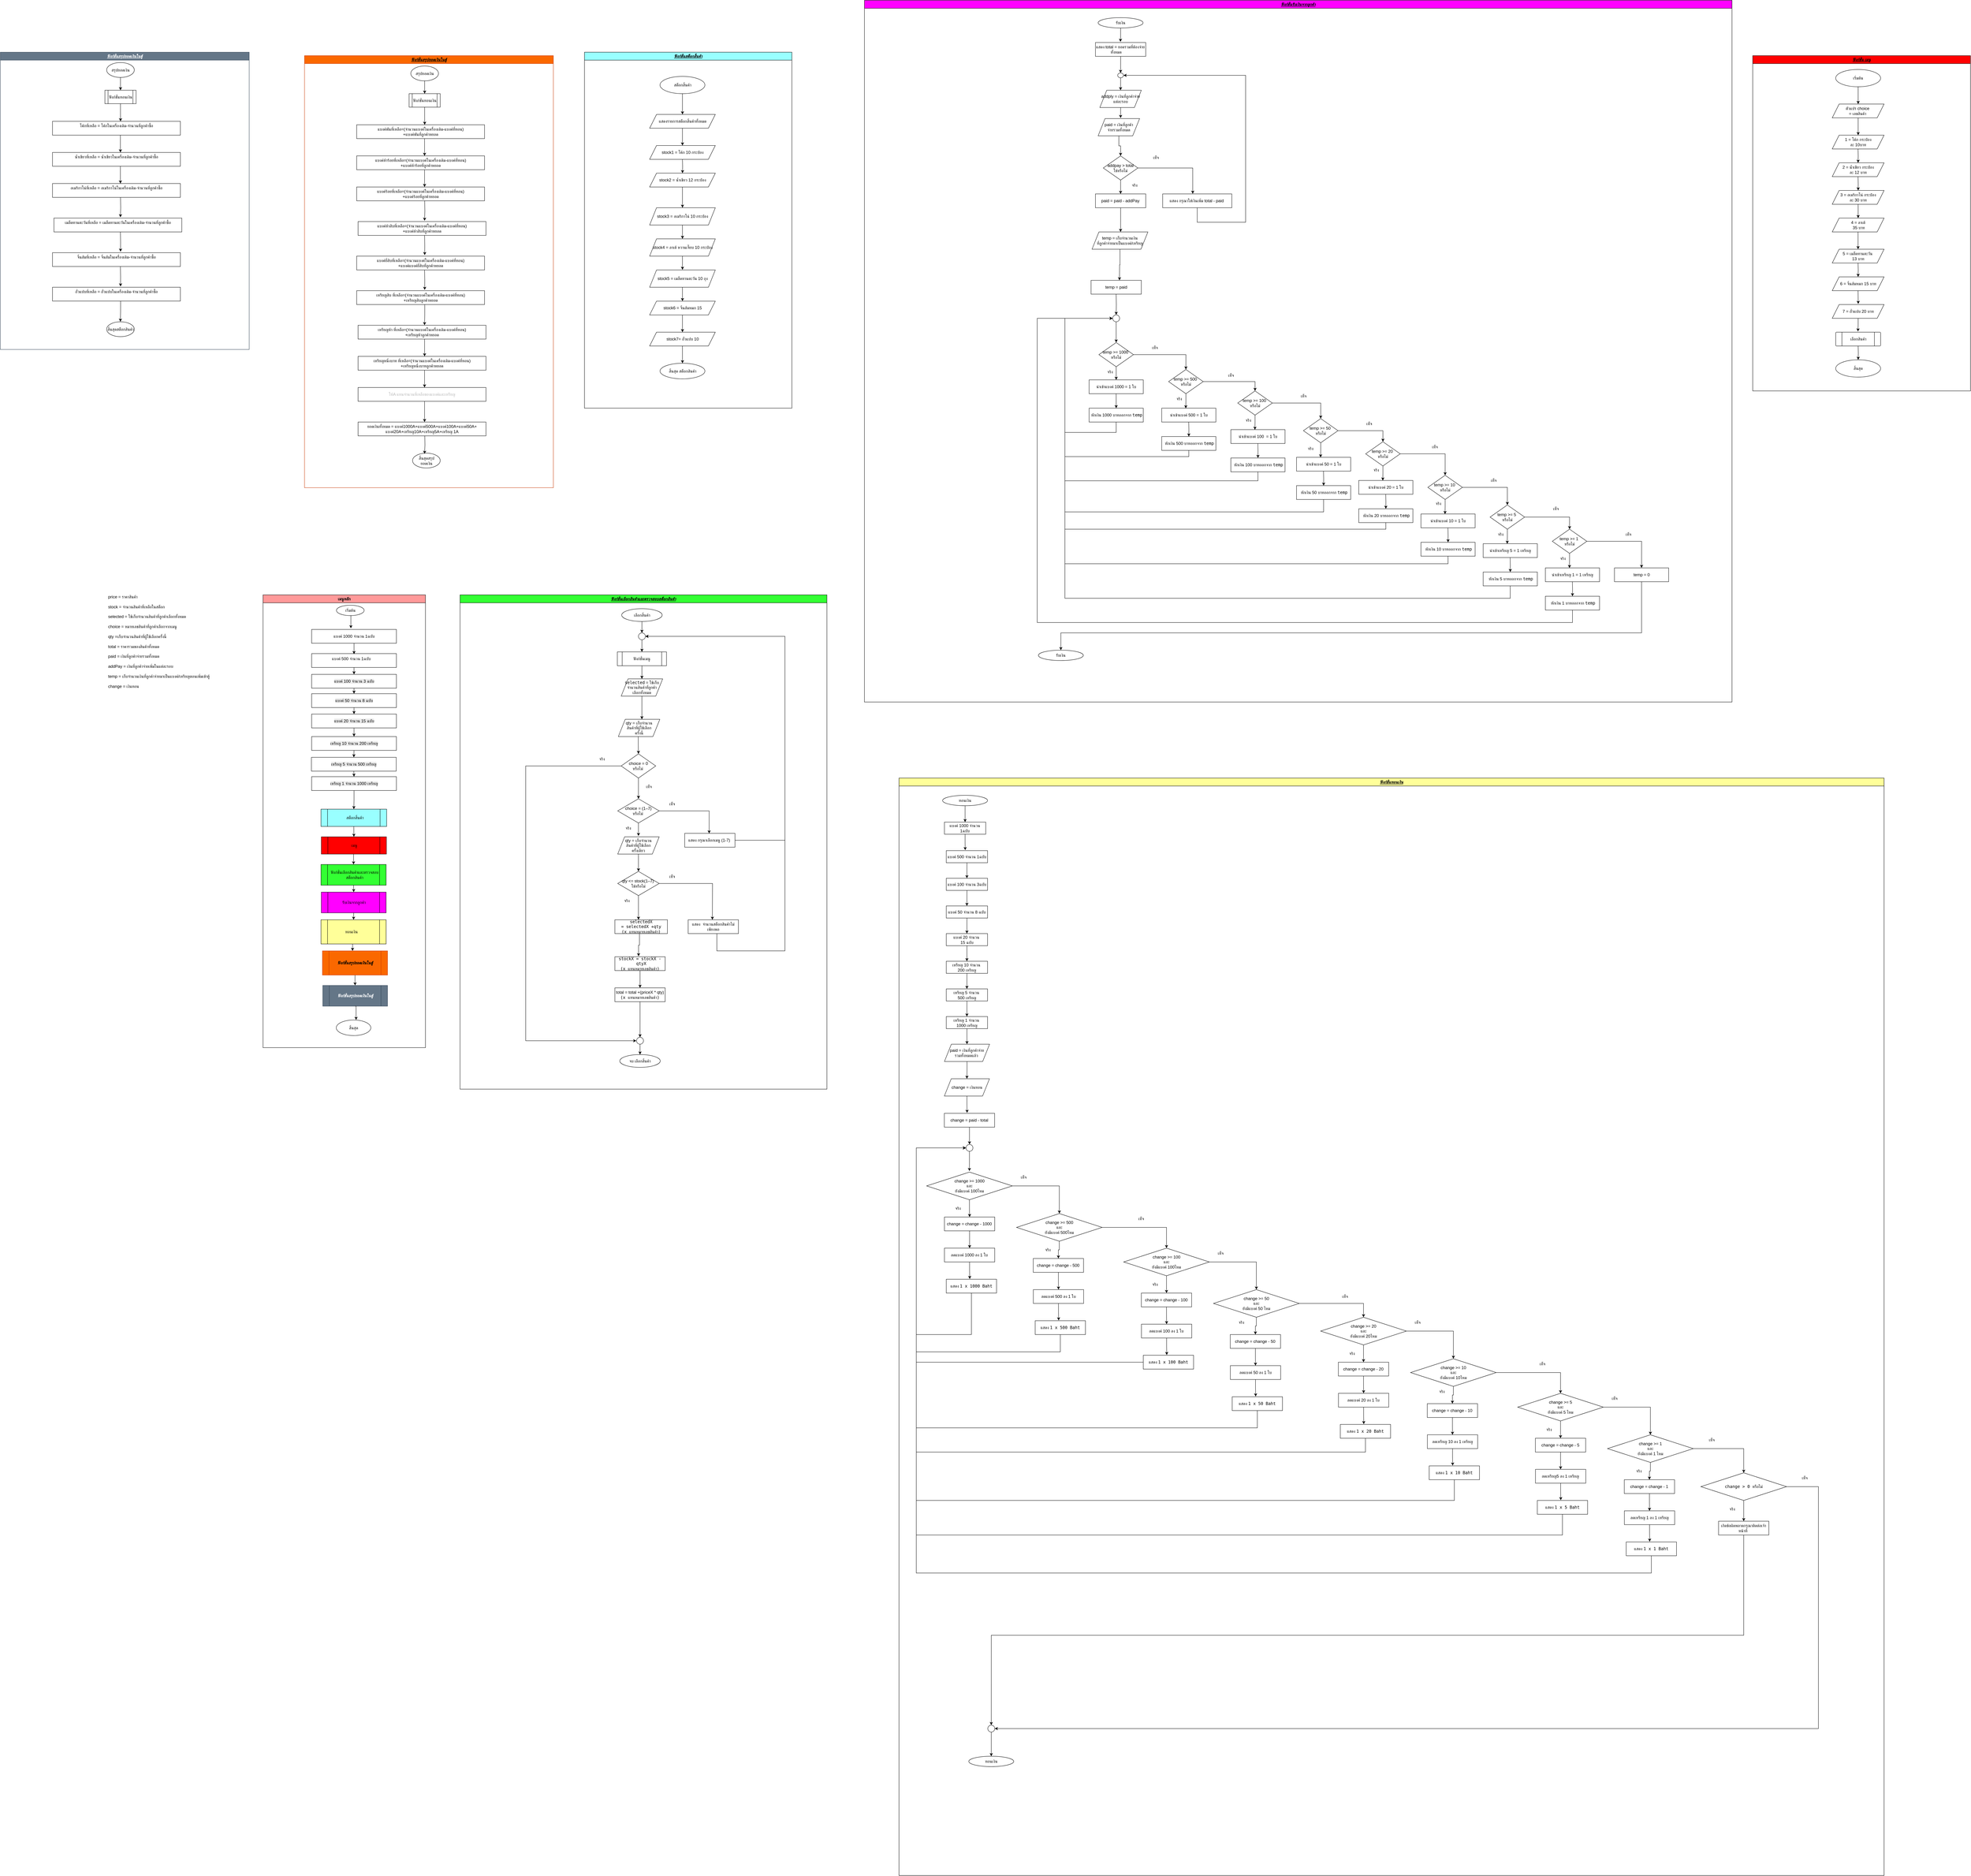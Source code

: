 <mxfile version="28.1.0">
  <diagram name="หน้า-1" id="nza6zisQjEcKVbMikgFx">
    <mxGraphModel grid="1" page="1" gridSize="10" guides="1" tooltips="1" connect="1" arrows="1" fold="1" pageScale="1" pageWidth="1654" pageHeight="2336" math="0" shadow="0">
      <root>
        <mxCell id="0" />
        <mxCell id="1" parent="0" />
        <mxCell id="dbjuhibLgmY1E5QnueZb-1" value="&lt;i&gt;&lt;u&gt;ฟังก์ชั่น เมนู&lt;/u&gt;&lt;/i&gt;" style="swimlane;whiteSpace=wrap;html=1;startSize=23;fillColor=#FF0000;align=center;" vertex="1" parent="1">
          <mxGeometry x="5190" y="220" width="630" height="970" as="geometry" />
        </mxCell>
        <mxCell id="dbjuhibLgmY1E5QnueZb-2" style="edgeStyle=orthogonalEdgeStyle;rounded=0;orthogonalLoop=1;jettySize=auto;html=1;entryX=0.5;entryY=0;entryDx=0;entryDy=0;" edge="1" parent="dbjuhibLgmY1E5QnueZb-1" source="dbjuhibLgmY1E5QnueZb-3">
          <mxGeometry relative="1" as="geometry">
            <mxPoint x="305" y="140" as="targetPoint" />
          </mxGeometry>
        </mxCell>
        <mxCell id="dbjuhibLgmY1E5QnueZb-3" value="&lt;font data-font-src=&quot;https://fonts.googleapis.com/css?family=Sarabun&quot; face=&quot;Sarabun&quot;&gt;เริ่มต้น&lt;/font&gt;" style="ellipse;whiteSpace=wrap;html=1;" vertex="1" parent="dbjuhibLgmY1E5QnueZb-1">
          <mxGeometry x="240" y="40" width="130" height="50" as="geometry" />
        </mxCell>
        <mxCell id="dbjuhibLgmY1E5QnueZb-4" style="edgeStyle=orthogonalEdgeStyle;rounded=0;orthogonalLoop=1;jettySize=auto;html=1;entryX=0.5;entryY=0;entryDx=0;entryDy=0;" edge="1" parent="dbjuhibLgmY1E5QnueZb-1">
          <mxGeometry relative="1" as="geometry">
            <mxPoint x="304.76" y="600" as="sourcePoint" />
            <mxPoint x="304.76" y="640" as="targetPoint" />
          </mxGeometry>
        </mxCell>
        <mxCell id="dbjuhibLgmY1E5QnueZb-5" value="5 = เมล็ดทานตะวัน&amp;nbsp;&lt;div&gt;13 บาท&lt;/div&gt;" style="shape=parallelogram;perimeter=parallelogramPerimeter;whiteSpace=wrap;html=1;fixedSize=1;" vertex="1" parent="dbjuhibLgmY1E5QnueZb-1">
          <mxGeometry x="230" y="560" width="150" height="40" as="geometry" />
        </mxCell>
        <mxCell id="dbjuhibLgmY1E5QnueZb-6" style="edgeStyle=orthogonalEdgeStyle;rounded=0;orthogonalLoop=1;jettySize=auto;html=1;" edge="1" parent="dbjuhibLgmY1E5QnueZb-1">
          <mxGeometry relative="1" as="geometry">
            <mxPoint x="304.74" y="510" as="sourcePoint" />
            <mxPoint x="304.74" y="560" as="targetPoint" />
          </mxGeometry>
        </mxCell>
        <mxCell id="dbjuhibLgmY1E5QnueZb-7" value="6 = จิ้นส้มหมก 15 บาท" style="shape=parallelogram;perimeter=parallelogramPerimeter;whiteSpace=wrap;html=1;fixedSize=1;" vertex="1" parent="dbjuhibLgmY1E5QnueZb-1">
          <mxGeometry x="230" y="640" width="150" height="40" as="geometry" />
        </mxCell>
        <mxCell id="dbjuhibLgmY1E5QnueZb-8" value="7 = ถั่วแปบ 20 บาท" style="shape=parallelogram;perimeter=parallelogramPerimeter;whiteSpace=wrap;html=1;fixedSize=1;" vertex="1" parent="dbjuhibLgmY1E5QnueZb-1">
          <mxGeometry x="230" y="720" width="150" height="40" as="geometry" />
        </mxCell>
        <mxCell id="dbjuhibLgmY1E5QnueZb-9" style="edgeStyle=orthogonalEdgeStyle;rounded=0;orthogonalLoop=1;jettySize=auto;html=1;entryX=0.57;entryY=-0.043;entryDx=0;entryDy=0;entryPerimeter=0;" edge="1" parent="dbjuhibLgmY1E5QnueZb-1">
          <mxGeometry relative="1" as="geometry">
            <mxPoint x="304.74" y="680" as="sourcePoint" />
            <mxPoint x="305.24" y="718.28" as="targetPoint" />
          </mxGeometry>
        </mxCell>
        <mxCell id="dbjuhibLgmY1E5QnueZb-10" style="edgeStyle=orthogonalEdgeStyle;rounded=0;orthogonalLoop=1;jettySize=auto;html=1;entryX=0.5;entryY=0;entryDx=0;entryDy=0;" edge="1" parent="dbjuhibLgmY1E5QnueZb-1">
          <mxGeometry relative="1" as="geometry">
            <mxPoint x="304.71" y="270" as="sourcePoint" />
            <mxPoint x="304.71" y="310" as="targetPoint" />
          </mxGeometry>
        </mxCell>
        <mxCell id="dbjuhibLgmY1E5QnueZb-11" value="1 = โค้ก กระป๋อง&lt;div&gt;ละ 10บาท&lt;/div&gt;" style="shape=parallelogram;perimeter=parallelogramPerimeter;whiteSpace=wrap;html=1;fixedSize=1;" vertex="1" parent="dbjuhibLgmY1E5QnueZb-1">
          <mxGeometry x="230" y="230" width="150" height="40" as="geometry" />
        </mxCell>
        <mxCell id="dbjuhibLgmY1E5QnueZb-12" value="2 = น้ำเขียว กระป๋อง&lt;div&gt;ละ 12 บาท&lt;/div&gt;" style="shape=parallelogram;perimeter=parallelogramPerimeter;whiteSpace=wrap;html=1;fixedSize=1;" vertex="1" parent="dbjuhibLgmY1E5QnueZb-1">
          <mxGeometry x="230" y="310" width="150" height="40" as="geometry" />
        </mxCell>
        <mxCell id="dbjuhibLgmY1E5QnueZb-13" style="edgeStyle=orthogonalEdgeStyle;rounded=0;orthogonalLoop=1;jettySize=auto;html=1;entryX=0.5;entryY=0;entryDx=0;entryDy=0;" edge="1" parent="dbjuhibLgmY1E5QnueZb-1" source="dbjuhibLgmY1E5QnueZb-14" target="dbjuhibLgmY1E5QnueZb-16">
          <mxGeometry relative="1" as="geometry" />
        </mxCell>
        <mxCell id="dbjuhibLgmY1E5QnueZb-14" value="3 = อเมริกาโน่ กระป๋อง&lt;div&gt;ละ 30 บาท&lt;/div&gt;" style="shape=parallelogram;perimeter=parallelogramPerimeter;whiteSpace=wrap;html=1;fixedSize=1;" vertex="1" parent="dbjuhibLgmY1E5QnueZb-1">
          <mxGeometry x="230" y="390" width="150" height="40" as="geometry" />
        </mxCell>
        <mxCell id="dbjuhibLgmY1E5QnueZb-15" style="edgeStyle=orthogonalEdgeStyle;rounded=0;orthogonalLoop=1;jettySize=auto;html=1;entryX=0.5;entryY=0;entryDx=0;entryDy=0;" edge="1" parent="dbjuhibLgmY1E5QnueZb-1" target="dbjuhibLgmY1E5QnueZb-14">
          <mxGeometry relative="1" as="geometry">
            <mxPoint x="304.71" y="350" as="sourcePoint" />
            <mxPoint x="305.21" y="388.28" as="targetPoint" />
          </mxGeometry>
        </mxCell>
        <mxCell id="dbjuhibLgmY1E5QnueZb-16" value="4 = ลาเต้&lt;div&gt;&amp;nbsp;35 บาท&lt;/div&gt;" style="shape=parallelogram;perimeter=parallelogramPerimeter;whiteSpace=wrap;html=1;fixedSize=1;" vertex="1" parent="dbjuhibLgmY1E5QnueZb-1">
          <mxGeometry x="230" y="470" width="150" height="40" as="geometry" />
        </mxCell>
        <mxCell id="dbjuhibLgmY1E5QnueZb-17" style="edgeStyle=orthogonalEdgeStyle;rounded=0;orthogonalLoop=1;jettySize=auto;html=1;entryX=0.5;entryY=0;entryDx=0;entryDy=0;" edge="1" parent="dbjuhibLgmY1E5QnueZb-1" target="dbjuhibLgmY1E5QnueZb-18">
          <mxGeometry relative="1" as="geometry">
            <mxPoint x="305" y="840.0" as="sourcePoint" />
          </mxGeometry>
        </mxCell>
        <mxCell id="dbjuhibLgmY1E5QnueZb-18" value="&lt;font face=&quot;Sarabun&quot;&gt;สิ้นสุด&lt;/font&gt;" style="ellipse;whiteSpace=wrap;html=1;" vertex="1" parent="dbjuhibLgmY1E5QnueZb-1">
          <mxGeometry x="240" y="880" width="130" height="50" as="geometry" />
        </mxCell>
        <mxCell id="dbjuhibLgmY1E5QnueZb-19" value="" style="verticalLabelPosition=bottom;verticalAlign=top;html=1;shape=process;whiteSpace=wrap;rounded=1;size=0.14;arcSize=6;" vertex="1" parent="dbjuhibLgmY1E5QnueZb-1">
          <mxGeometry x="240" y="800" width="130" height="40" as="geometry" />
        </mxCell>
        <mxCell id="dbjuhibLgmY1E5QnueZb-20" value="เลือกสินค้า" style="text;html=1;align=center;verticalAlign=middle;resizable=0;points=[];autosize=1;strokeColor=none;fillColor=none;" vertex="1" parent="dbjuhibLgmY1E5QnueZb-1">
          <mxGeometry x="265" y="805" width="80" height="30" as="geometry" />
        </mxCell>
        <mxCell id="dbjuhibLgmY1E5QnueZb-21" value="ตัวแปร choice&amp;nbsp;&lt;div&gt;= เลขสินค้า&amp;nbsp;&lt;/div&gt;" style="shape=parallelogram;perimeter=parallelogramPerimeter;whiteSpace=wrap;html=1;fixedSize=1;" vertex="1" parent="dbjuhibLgmY1E5QnueZb-1">
          <mxGeometry x="230" y="140" width="150" height="40" as="geometry" />
        </mxCell>
        <mxCell id="dbjuhibLgmY1E5QnueZb-22" style="edgeStyle=orthogonalEdgeStyle;rounded=0;orthogonalLoop=1;jettySize=auto;html=1;entryX=0.5;entryY=0;entryDx=0;entryDy=0;" edge="1" parent="dbjuhibLgmY1E5QnueZb-1" source="dbjuhibLgmY1E5QnueZb-21" target="dbjuhibLgmY1E5QnueZb-11">
          <mxGeometry relative="1" as="geometry" />
        </mxCell>
        <mxCell id="dbjuhibLgmY1E5QnueZb-23" style="edgeStyle=orthogonalEdgeStyle;rounded=0;orthogonalLoop=1;jettySize=auto;html=1;entryX=0.495;entryY=-0.05;entryDx=0;entryDy=0;entryPerimeter=0;" edge="1" parent="dbjuhibLgmY1E5QnueZb-1" source="dbjuhibLgmY1E5QnueZb-8" target="dbjuhibLgmY1E5QnueZb-19">
          <mxGeometry relative="1" as="geometry" />
        </mxCell>
        <mxCell id="dbjuhibLgmY1E5QnueZb-24" value="&lt;u&gt;&lt;i&gt;ฟังก์ชั่นสรุปยอดเงินในตู้&lt;/i&gt;&lt;/u&gt;" style="swimlane;whiteSpace=wrap;html=1;fillColor=#647687;fontColor=#ffffff;strokeColor=#314354;" vertex="1" parent="1">
          <mxGeometry x="120" y="210" width="720" height="860" as="geometry" />
        </mxCell>
        <mxCell id="dbjuhibLgmY1E5QnueZb-25" style="edgeStyle=orthogonalEdgeStyle;rounded=0;orthogonalLoop=1;jettySize=auto;html=1;entryX=0.5;entryY=0;entryDx=0;entryDy=0;" edge="1" parent="dbjuhibLgmY1E5QnueZb-24" source="dbjuhibLgmY1E5QnueZb-26" target="dbjuhibLgmY1E5QnueZb-30">
          <mxGeometry relative="1" as="geometry" />
        </mxCell>
        <mxCell id="dbjuhibLgmY1E5QnueZb-26" value="สรุปยอดเงิน" style="ellipse;whiteSpace=wrap;html=1;" vertex="1" parent="dbjuhibLgmY1E5QnueZb-24">
          <mxGeometry x="307.6" y="30" width="79.99" height="43" as="geometry" />
        </mxCell>
        <mxCell id="dbjuhibLgmY1E5QnueZb-27" style="edgeStyle=orthogonalEdgeStyle;rounded=0;orthogonalLoop=1;jettySize=auto;html=1;entryX=0.5;entryY=0;entryDx=0;entryDy=0;" edge="1" parent="dbjuhibLgmY1E5QnueZb-24">
          <mxGeometry relative="1" as="geometry">
            <mxPoint x="347.36" y="240" as="sourcePoint" />
            <mxPoint x="347.36" y="290" as="targetPoint" />
          </mxGeometry>
        </mxCell>
        <mxCell id="dbjuhibLgmY1E5QnueZb-28" value="โค้กที่เหลือ = โค้กในเครื่องเดิม-จำนวนที่ลูกค้าซื้อ&lt;div&gt;&lt;br&gt;&lt;/div&gt;" style="rounded=0;whiteSpace=wrap;html=1;" vertex="1" parent="dbjuhibLgmY1E5QnueZb-24">
          <mxGeometry x="150.87" y="200" width="370" height="40" as="geometry" />
        </mxCell>
        <mxCell id="dbjuhibLgmY1E5QnueZb-29" style="edgeStyle=orthogonalEdgeStyle;rounded=0;orthogonalLoop=1;jettySize=auto;html=1;exitX=0.5;exitY=1;exitDx=0;exitDy=0;" edge="1" parent="dbjuhibLgmY1E5QnueZb-24" source="dbjuhibLgmY1E5QnueZb-28" target="dbjuhibLgmY1E5QnueZb-28">
          <mxGeometry relative="1" as="geometry" />
        </mxCell>
        <mxCell id="dbjuhibLgmY1E5QnueZb-30" value="ฟังก์ชั่นทอนเงิน" style="shape=process;whiteSpace=wrap;html=1;backgroundOutline=1;" vertex="1" parent="dbjuhibLgmY1E5QnueZb-24">
          <mxGeometry x="302.6" y="110" width="90" height="39" as="geometry" />
        </mxCell>
        <mxCell id="dbjuhibLgmY1E5QnueZb-31" style="edgeStyle=orthogonalEdgeStyle;rounded=0;orthogonalLoop=1;jettySize=auto;html=1;entryX=0.532;entryY=-0.001;entryDx=0;entryDy=0;entryPerimeter=0;" edge="1" parent="dbjuhibLgmY1E5QnueZb-24" source="dbjuhibLgmY1E5QnueZb-30" target="dbjuhibLgmY1E5QnueZb-28">
          <mxGeometry relative="1" as="geometry" />
        </mxCell>
        <mxCell id="dbjuhibLgmY1E5QnueZb-32" style="edgeStyle=orthogonalEdgeStyle;rounded=0;orthogonalLoop=1;jettySize=auto;html=1;entryX=0.5;entryY=0;entryDx=0;entryDy=0;" edge="1" parent="dbjuhibLgmY1E5QnueZb-24">
          <mxGeometry relative="1" as="geometry">
            <mxPoint x="347.36" y="330" as="sourcePoint" />
            <mxPoint x="347.36" y="380" as="targetPoint" />
          </mxGeometry>
        </mxCell>
        <mxCell id="dbjuhibLgmY1E5QnueZb-33" value="น้ำเขียวที่เหลือ = น้ำเขียวในเครื่องเดิม-จำนวนที่ลูกค้าซื้อ&lt;div&gt;&lt;br&gt;&lt;/div&gt;" style="rounded=0;whiteSpace=wrap;html=1;" vertex="1" parent="dbjuhibLgmY1E5QnueZb-24">
          <mxGeometry x="150.87" y="290" width="370" height="40" as="geometry" />
        </mxCell>
        <mxCell id="dbjuhibLgmY1E5QnueZb-34" value="อเมริกาโน่ที่เหลือ = อเมริกาโน่ในเครื่องเดิม-จำนวนที่ลูกค้าซื้อ&lt;div&gt;&lt;br&gt;&lt;/div&gt;" style="rounded=0;whiteSpace=wrap;html=1;" vertex="1" parent="dbjuhibLgmY1E5QnueZb-24">
          <mxGeometry x="150.87" y="380" width="370" height="40" as="geometry" />
        </mxCell>
        <mxCell id="dbjuhibLgmY1E5QnueZb-35" value="เมล็ดทานตะวันที่เหลือ = เมล็ดทานตะวันในเครื่องเดิม-จำนวนที่ลูกค้าซื้อ&lt;div&gt;&lt;br&gt;&lt;/div&gt;" style="rounded=0;whiteSpace=wrap;html=1;" vertex="1" parent="dbjuhibLgmY1E5QnueZb-24">
          <mxGeometry x="155" y="480" width="370" height="40" as="geometry" />
        </mxCell>
        <mxCell id="dbjuhibLgmY1E5QnueZb-36" style="edgeStyle=orthogonalEdgeStyle;rounded=0;orthogonalLoop=1;jettySize=auto;html=1;entryX=0.488;entryY=-0.059;entryDx=0;entryDy=0;entryPerimeter=0;" edge="1" parent="dbjuhibLgmY1E5QnueZb-24">
          <mxGeometry relative="1" as="geometry">
            <mxPoint x="347.664" y="420" as="sourcePoint" />
            <mxPoint x="347.31" y="477.64" as="targetPoint" />
          </mxGeometry>
        </mxCell>
        <mxCell id="dbjuhibLgmY1E5QnueZb-37" value="จิ้นส้มที่เหลือ = จิ้นส้มในเครื่องเดิม-จำนวนที่ลูกค้าซื้อ&lt;div&gt;&lt;br&gt;&lt;/div&gt;" style="rounded=0;whiteSpace=wrap;html=1;" vertex="1" parent="dbjuhibLgmY1E5QnueZb-24">
          <mxGeometry x="150.87" y="580" width="370" height="40" as="geometry" />
        </mxCell>
        <mxCell id="dbjuhibLgmY1E5QnueZb-38" style="edgeStyle=orthogonalEdgeStyle;rounded=0;orthogonalLoop=1;jettySize=auto;html=1;entryX=0.512;entryY=-0.072;entryDx=0;entryDy=0;entryPerimeter=0;" edge="1" parent="dbjuhibLgmY1E5QnueZb-24">
          <mxGeometry relative="1" as="geometry">
            <mxPoint x="347.43" y="520" as="sourcePoint" />
            <mxPoint x="347.74" y="577.12" as="targetPoint" />
          </mxGeometry>
        </mxCell>
        <mxCell id="dbjuhibLgmY1E5QnueZb-39" value="ถั่วแปบที่เหลือ = ถั่วแปบในเครื่องเดิม-จำนวนที่ลูกค้าซื้อ&lt;div&gt;&lt;br&gt;&lt;/div&gt;" style="rounded=0;whiteSpace=wrap;html=1;" vertex="1" parent="dbjuhibLgmY1E5QnueZb-24">
          <mxGeometry x="150.87" y="680" width="370" height="40" as="geometry" />
        </mxCell>
        <mxCell id="dbjuhibLgmY1E5QnueZb-40" style="edgeStyle=orthogonalEdgeStyle;rounded=0;orthogonalLoop=1;jettySize=auto;html=1;entryX=0.501;entryY=-0.057;entryDx=0;entryDy=0;entryPerimeter=0;" edge="1" parent="dbjuhibLgmY1E5QnueZb-24">
          <mxGeometry relative="1" as="geometry">
            <mxPoint x="347.4" y="620" as="sourcePoint" />
            <mxPoint x="347.72" y="677.72" as="targetPoint" />
          </mxGeometry>
        </mxCell>
        <mxCell id="dbjuhibLgmY1E5QnueZb-43" style="edgeStyle=orthogonalEdgeStyle;rounded=0;orthogonalLoop=1;jettySize=auto;html=1;entryX=0.487;entryY=-0.006;entryDx=0;entryDy=0;entryPerimeter=0;" edge="1" parent="dbjuhibLgmY1E5QnueZb-24">
          <mxGeometry relative="1" as="geometry">
            <mxPoint x="347.947" y="720.0" as="sourcePoint" />
            <mxPoint x="347.24" y="779.76" as="targetPoint" />
            <Array as="points">
              <mxPoint x="348.05" y="750" />
              <mxPoint x="347.05" y="750" />
            </Array>
          </mxGeometry>
        </mxCell>
        <mxCell id="dbjuhibLgmY1E5QnueZb-49" value="สิ้นสุดสต็อกสินค้า" style="ellipse;whiteSpace=wrap;html=1;" vertex="1" parent="dbjuhibLgmY1E5QnueZb-24">
          <mxGeometry x="307.6" y="780" width="79.99" height="43" as="geometry" />
        </mxCell>
        <mxCell id="dbjuhibLgmY1E5QnueZb-51" value="&lt;u&gt;&lt;i&gt;ฟังก์ชั่นสต็อกสิ้นค้า&lt;/i&gt;&lt;/u&gt;" style="swimlane;whiteSpace=wrap;html=1;fillColor=#99FFFF;align=center;" vertex="1" parent="1">
          <mxGeometry x="1810" y="210" width="600" height="1030" as="geometry" />
        </mxCell>
        <mxCell id="dbjuhibLgmY1E5QnueZb-52" style="edgeStyle=orthogonalEdgeStyle;rounded=0;orthogonalLoop=1;jettySize=auto;html=1;" edge="1" parent="dbjuhibLgmY1E5QnueZb-51" source="dbjuhibLgmY1E5QnueZb-53">
          <mxGeometry relative="1" as="geometry">
            <mxPoint x="283.5" y="180" as="targetPoint" />
          </mxGeometry>
        </mxCell>
        <mxCell id="dbjuhibLgmY1E5QnueZb-53" value="สต็อกสิ้นค้า" style="ellipse;whiteSpace=wrap;html=1;" vertex="1" parent="dbjuhibLgmY1E5QnueZb-51">
          <mxGeometry x="218.5" y="70" width="130" height="50" as="geometry" />
        </mxCell>
        <mxCell id="dbjuhibLgmY1E5QnueZb-54" style="edgeStyle=orthogonalEdgeStyle;rounded=0;orthogonalLoop=1;jettySize=auto;html=1;entryX=0.5;entryY=0;entryDx=0;entryDy=0;" edge="1" parent="dbjuhibLgmY1E5QnueZb-51">
          <mxGeometry relative="1" as="geometry">
            <mxPoint x="283.5" y="220" as="sourcePoint" />
            <mxPoint x="283.5" y="270" as="targetPoint" />
          </mxGeometry>
        </mxCell>
        <mxCell id="dbjuhibLgmY1E5QnueZb-56" style="edgeStyle=orthogonalEdgeStyle;rounded=0;orthogonalLoop=1;jettySize=auto;html=1;entryX=0.5;entryY=0;entryDx=0;entryDy=0;" edge="1" parent="dbjuhibLgmY1E5QnueZb-51">
          <mxGeometry relative="1" as="geometry">
            <mxPoint x="283.5" y="310" as="sourcePoint" />
            <mxPoint x="283.5" y="350" as="targetPoint" />
          </mxGeometry>
        </mxCell>
        <mxCell id="dbjuhibLgmY1E5QnueZb-58" style="edgeStyle=orthogonalEdgeStyle;rounded=0;orthogonalLoop=1;jettySize=auto;html=1;entryX=0.5;entryY=0;entryDx=0;entryDy=0;" edge="1" parent="dbjuhibLgmY1E5QnueZb-51">
          <mxGeometry relative="1" as="geometry">
            <mxPoint x="283.5" y="390" as="sourcePoint" />
            <mxPoint x="283.5" y="450" as="targetPoint" />
          </mxGeometry>
        </mxCell>
        <mxCell id="dbjuhibLgmY1E5QnueZb-60" style="edgeStyle=orthogonalEdgeStyle;rounded=0;orthogonalLoop=1;jettySize=auto;html=1;entryX=0.5;entryY=0;entryDx=0;entryDy=0;" edge="1" parent="dbjuhibLgmY1E5QnueZb-51">
          <mxGeometry relative="1" as="geometry">
            <mxPoint x="283.5" y="490" as="sourcePoint" />
            <mxPoint x="283.5" y="540" as="targetPoint" />
          </mxGeometry>
        </mxCell>
        <mxCell id="dbjuhibLgmY1E5QnueZb-62" style="edgeStyle=orthogonalEdgeStyle;rounded=0;orthogonalLoop=1;jettySize=auto;html=1;entryX=0.5;entryY=0;entryDx=0;entryDy=0;" edge="1" parent="dbjuhibLgmY1E5QnueZb-51">
          <mxGeometry relative="1" as="geometry">
            <mxPoint x="283.5" y="580" as="sourcePoint" />
            <mxPoint x="283.5" y="629.44" as="targetPoint" />
          </mxGeometry>
        </mxCell>
        <mxCell id="dbjuhibLgmY1E5QnueZb-64" style="edgeStyle=orthogonalEdgeStyle;rounded=0;orthogonalLoop=1;jettySize=auto;html=1;entryX=0.5;entryY=0;entryDx=0;entryDy=0;" edge="1" parent="dbjuhibLgmY1E5QnueZb-51">
          <mxGeometry relative="1" as="geometry">
            <mxPoint x="283.5" y="669.44" as="sourcePoint" />
            <mxPoint x="283.5" y="720.21" as="targetPoint" />
          </mxGeometry>
        </mxCell>
        <mxCell id="dbjuhibLgmY1E5QnueZb-66" style="edgeStyle=orthogonalEdgeStyle;rounded=0;orthogonalLoop=1;jettySize=auto;html=1;entryX=0.5;entryY=0;entryDx=0;entryDy=0;" edge="1" parent="dbjuhibLgmY1E5QnueZb-51">
          <mxGeometry relative="1" as="geometry">
            <mxPoint x="283.5" y="760.21" as="sourcePoint" />
            <mxPoint x="283.5" y="810" as="targetPoint" />
          </mxGeometry>
        </mxCell>
        <mxCell id="dbjuhibLgmY1E5QnueZb-68" style="edgeStyle=orthogonalEdgeStyle;rounded=0;orthogonalLoop=1;jettySize=auto;html=1;entryX=0.5;entryY=0;entryDx=0;entryDy=0;" edge="1" parent="dbjuhibLgmY1E5QnueZb-51">
          <mxGeometry relative="1" as="geometry">
            <mxPoint x="283.495" y="900" as="targetPoint" />
            <mxPoint x="283.483" y="850" as="sourcePoint" />
          </mxGeometry>
        </mxCell>
        <mxCell id="dbjuhibLgmY1E5QnueZb-70" value="สิ้นสุด สต็อกสินค้า" style="ellipse;whiteSpace=wrap;html=1;" vertex="1" parent="dbjuhibLgmY1E5QnueZb-51">
          <mxGeometry x="218.57" y="900" width="129.93" height="45" as="geometry" />
        </mxCell>
        <mxCell id="dbjuhibLgmY1E5QnueZb-388" value="แสดงรายการสต็อกสิ้นค้าทั้งหมด" style="shape=parallelogram;perimeter=parallelogramPerimeter;whiteSpace=wrap;html=1;fixedSize=1;" vertex="1" parent="dbjuhibLgmY1E5QnueZb-51">
          <mxGeometry x="188.54" y="180" width="190" height="40" as="geometry" />
        </mxCell>
        <mxCell id="dbjuhibLgmY1E5QnueZb-448" value="stock1 = โค้ก 10 กระป๋อง" style="shape=parallelogram;perimeter=parallelogramPerimeter;whiteSpace=wrap;html=1;fixedSize=1;" vertex="1" parent="dbjuhibLgmY1E5QnueZb-51">
          <mxGeometry x="188.5" y="270" width="190" height="40" as="geometry" />
        </mxCell>
        <mxCell id="dbjuhibLgmY1E5QnueZb-449" value="stock2 = น้ำเขียว 12 กระป๋อง" style="shape=parallelogram;perimeter=parallelogramPerimeter;whiteSpace=wrap;html=1;fixedSize=1;" vertex="1" parent="dbjuhibLgmY1E5QnueZb-51">
          <mxGeometry x="188.54" y="350" width="190" height="40" as="geometry" />
        </mxCell>
        <mxCell id="dbjuhibLgmY1E5QnueZb-450" value="stock3 = อเมริกาโน่ 10 กระป๋อง" style="shape=parallelogram;perimeter=parallelogramPerimeter;whiteSpace=wrap;html=1;fixedSize=1;" vertex="1" parent="dbjuhibLgmY1E5QnueZb-51">
          <mxGeometry x="188.54" y="450" width="190" height="50" as="geometry" />
        </mxCell>
        <mxCell id="dbjuhibLgmY1E5QnueZb-451" value="stock4 = ลาเต้ หวานเจี๊ยบ 10 กระป๋อง" style="shape=parallelogram;perimeter=parallelogramPerimeter;whiteSpace=wrap;html=1;fixedSize=1;" vertex="1" parent="dbjuhibLgmY1E5QnueZb-51">
          <mxGeometry x="188.54" y="540" width="190" height="50" as="geometry" />
        </mxCell>
        <mxCell id="dbjuhibLgmY1E5QnueZb-452" value="stock5 = เมล็ดทานตะวัน 10 ถุง" style="shape=parallelogram;perimeter=parallelogramPerimeter;whiteSpace=wrap;html=1;fixedSize=1;" vertex="1" parent="dbjuhibLgmY1E5QnueZb-51">
          <mxGeometry x="188.54" y="630" width="190" height="50" as="geometry" />
        </mxCell>
        <mxCell id="dbjuhibLgmY1E5QnueZb-453" value="stock6 = จิ้นส้มหมก 15" style="shape=parallelogram;perimeter=parallelogramPerimeter;whiteSpace=wrap;html=1;fixedSize=1;" vertex="1" parent="dbjuhibLgmY1E5QnueZb-51">
          <mxGeometry x="188.5" y="720.21" width="190" height="40" as="geometry" />
        </mxCell>
        <mxCell id="dbjuhibLgmY1E5QnueZb-454" value="stock7= ถั่วแปบ 10" style="shape=parallelogram;perimeter=parallelogramPerimeter;whiteSpace=wrap;html=1;fixedSize=1;" vertex="1" parent="dbjuhibLgmY1E5QnueZb-51">
          <mxGeometry x="188.5" y="810" width="190" height="40" as="geometry" />
        </mxCell>
        <mxCell id="dbjuhibLgmY1E5QnueZb-71" value="&lt;i&gt;&lt;u&gt;ฟังก์ชั่นรับเงินจากลูกค้า&lt;/u&gt;&lt;/i&gt;" style="swimlane;whiteSpace=wrap;html=1;fillColor=#FF00FF;" vertex="1" parent="1">
          <mxGeometry x="2620" y="60" width="2510" height="2030" as="geometry" />
        </mxCell>
        <mxCell id="dbjuhibLgmY1E5QnueZb-73" style="edgeStyle=orthogonalEdgeStyle;rounded=0;orthogonalLoop=1;jettySize=auto;html=1;exitX=1;exitY=0.5;exitDx=0;exitDy=0;entryX=1;entryY=0.5;entryDx=0;entryDy=0;" edge="1" parent="dbjuhibLgmY1E5QnueZb-71">
          <mxGeometry relative="1" as="geometry">
            <Array as="points">
              <mxPoint x="1375" y="932" />
              <mxPoint x="1375" y="148" />
            </Array>
            <mxPoint x="633.27" y="148" as="targetPoint" />
          </mxGeometry>
        </mxCell>
        <mxCell id="dbjuhibLgmY1E5QnueZb-72" value="&lt;font data-font-src=&quot;https://fonts.googleapis.com/css?family=Sarabun&quot; face=&quot;Sarabun&quot;&gt;รับเงิน&lt;/font&gt;" style="ellipse;whiteSpace=wrap;html=1;" vertex="1" parent="dbjuhibLgmY1E5QnueZb-71">
          <mxGeometry x="676.1" y="50" width="130" height="30" as="geometry" />
        </mxCell>
        <mxCell id="dbjuhibLgmY1E5QnueZb-75" value="&lt;div&gt;&amp;nbsp;&lt;/div&gt;&lt;div&gt;addply =&amp;nbsp;&lt;span style=&quot;background-color: transparent; color: light-dark(rgb(0, 0, 0), rgb(255, 255, 255));&quot;&gt;เงินที่ลูกค้าจ่ายแต่ละรอบ&lt;/span&gt;&lt;/div&gt;&lt;div&gt;&lt;br style=&quot;text-align: left; text-wrap-mode: nowrap;&quot;&gt;&lt;/div&gt;" style="shape=parallelogram;perimeter=parallelogramPerimeter;whiteSpace=wrap;html=1;fixedSize=1;" vertex="1" parent="dbjuhibLgmY1E5QnueZb-71">
          <mxGeometry x="681.1" y="260" width="120" height="50" as="geometry" />
        </mxCell>
        <mxCell id="dbjuhibLgmY1E5QnueZb-76" style="edgeStyle=orthogonalEdgeStyle;rounded=0;orthogonalLoop=1;jettySize=auto;html=1;entryX=0.538;entryY=-0.013;entryDx=0;entryDy=0;entryPerimeter=0;" edge="1" parent="dbjuhibLgmY1E5QnueZb-71" source="dbjuhibLgmY1E5QnueZb-72">
          <mxGeometry relative="1" as="geometry">
            <mxPoint x="740.66" y="120.0" as="targetPoint" />
          </mxGeometry>
        </mxCell>
        <mxCell id="dbjuhibLgmY1E5QnueZb-77" style="edgeStyle=orthogonalEdgeStyle;rounded=0;orthogonalLoop=1;jettySize=auto;html=1;entryX=0.435;entryY=-0.01;entryDx=0;entryDy=0;entryPerimeter=0;" edge="1" parent="dbjuhibLgmY1E5QnueZb-71" source="dbjuhibLgmY1E5QnueZb-79" target="dbjuhibLgmY1E5QnueZb-83">
          <mxGeometry relative="1" as="geometry">
            <mxPoint x="902.83" y="590" as="targetPoint" />
          </mxGeometry>
        </mxCell>
        <mxCell id="dbjuhibLgmY1E5QnueZb-78" style="edgeStyle=orthogonalEdgeStyle;rounded=0;orthogonalLoop=1;jettySize=auto;html=1;" edge="1" parent="dbjuhibLgmY1E5QnueZb-71" source="dbjuhibLgmY1E5QnueZb-79" target="dbjuhibLgmY1E5QnueZb-81">
          <mxGeometry relative="1" as="geometry" />
        </mxCell>
        <mxCell id="dbjuhibLgmY1E5QnueZb-79" value="addpay &amp;gt; total&lt;div&gt;ใช่หรือไม่&lt;/div&gt;" style="rhombus;whiteSpace=wrap;html=1;" vertex="1" parent="dbjuhibLgmY1E5QnueZb-71">
          <mxGeometry x="691.1" y="450" width="100" height="70" as="geometry" />
        </mxCell>
        <mxCell id="dbjuhibLgmY1E5QnueZb-472" style="edgeStyle=orthogonalEdgeStyle;rounded=0;orthogonalLoop=1;jettySize=auto;html=1;" edge="1" parent="dbjuhibLgmY1E5QnueZb-71" source="dbjuhibLgmY1E5QnueZb-81">
          <mxGeometry relative="1" as="geometry">
            <mxPoint x="741.1" y="670" as="targetPoint" />
          </mxGeometry>
        </mxCell>
        <mxCell id="dbjuhibLgmY1E5QnueZb-81" value="paid = paid - addPay" style="rounded=0;whiteSpace=wrap;html=1;" vertex="1" parent="dbjuhibLgmY1E5QnueZb-71">
          <mxGeometry x="668.36" y="560" width="145.48" height="40" as="geometry" />
        </mxCell>
        <mxCell id="dbjuhibLgmY1E5QnueZb-465" style="edgeStyle=orthogonalEdgeStyle;rounded=0;orthogonalLoop=1;jettySize=auto;html=1;entryX=1;entryY=0.5;entryDx=0;entryDy=0;exitX=0.5;exitY=1;exitDx=0;exitDy=0;" edge="1" parent="dbjuhibLgmY1E5QnueZb-71" source="dbjuhibLgmY1E5QnueZb-83" target="dbjuhibLgmY1E5QnueZb-464">
          <mxGeometry relative="1" as="geometry">
            <Array as="points">
              <mxPoint x="962.83" y="642" />
              <mxPoint x="1102.83" y="642" />
              <mxPoint x="1102.83" y="217" />
            </Array>
          </mxGeometry>
        </mxCell>
        <mxCell id="dbjuhibLgmY1E5QnueZb-83" value="แสดง กรุณาใส่เงินเพิ่ม total - paid&amp;nbsp;" style="rounded=0;whiteSpace=wrap;html=1;" vertex="1" parent="dbjuhibLgmY1E5QnueZb-71">
          <mxGeometry x="862.83" y="560" width="200" height="40" as="geometry" />
        </mxCell>
        <mxCell id="dbjuhibLgmY1E5QnueZb-469" style="edgeStyle=orthogonalEdgeStyle;rounded=0;orthogonalLoop=1;jettySize=auto;html=1;entryX=0.5;entryY=0;entryDx=0;entryDy=0;" edge="1" parent="dbjuhibLgmY1E5QnueZb-71" source="dbjuhibLgmY1E5QnueZb-87" target="dbjuhibLgmY1E5QnueZb-464">
          <mxGeometry relative="1" as="geometry" />
        </mxCell>
        <mxCell id="dbjuhibLgmY1E5QnueZb-87" value="แสดง total = ยอดรวมที่ต้องจ่ายทั้งหมด&lt;span style=&quot;white-space: pre;&quot;&gt;&#x9;&lt;/span&gt;&amp;nbsp;" style="rounded=0;whiteSpace=wrap;html=1;" vertex="1" parent="dbjuhibLgmY1E5QnueZb-71">
          <mxGeometry x="668.36" y="122" width="145.48" height="40" as="geometry" />
        </mxCell>
        <mxCell id="dbjuhibLgmY1E5QnueZb-90" style="edgeStyle=orthogonalEdgeStyle;rounded=0;orthogonalLoop=1;jettySize=auto;html=1;entryX=0.5;entryY=0;entryDx=0;entryDy=0;" edge="1" parent="dbjuhibLgmY1E5QnueZb-71" target="dbjuhibLgmY1E5QnueZb-149">
          <mxGeometry relative="1" as="geometry">
            <mxPoint x="728.27" y="850" as="sourcePoint" />
          </mxGeometry>
        </mxCell>
        <mxCell id="dbjuhibLgmY1E5QnueZb-92" style="edgeStyle=orthogonalEdgeStyle;rounded=0;orthogonalLoop=1;jettySize=auto;html=1;entryX=0.5;entryY=0;entryDx=0;entryDy=0;" edge="1" parent="dbjuhibLgmY1E5QnueZb-71" source="dbjuhibLgmY1E5QnueZb-94" target="dbjuhibLgmY1E5QnueZb-96">
          <mxGeometry relative="1" as="geometry" />
        </mxCell>
        <mxCell id="dbjuhibLgmY1E5QnueZb-93" style="edgeStyle=orthogonalEdgeStyle;rounded=0;orthogonalLoop=1;jettySize=auto;html=1;entryX=0.5;entryY=0;entryDx=0;entryDy=0;" edge="1" parent="dbjuhibLgmY1E5QnueZb-71" source="dbjuhibLgmY1E5QnueZb-94" target="dbjuhibLgmY1E5QnueZb-104">
          <mxGeometry relative="1" as="geometry" />
        </mxCell>
        <mxCell id="dbjuhibLgmY1E5QnueZb-94" value="temp &amp;gt;= 1000&amp;nbsp;&lt;div&gt;หรือไม่&lt;/div&gt;" style="rhombus;whiteSpace=wrap;html=1;" vertex="1" parent="dbjuhibLgmY1E5QnueZb-71">
          <mxGeometry x="678.36" y="990" width="100" height="70" as="geometry" />
        </mxCell>
        <mxCell id="dbjuhibLgmY1E5QnueZb-95" style="edgeStyle=orthogonalEdgeStyle;rounded=0;orthogonalLoop=1;jettySize=auto;html=1;entryX=0.5;entryY=0;entryDx=0;entryDy=0;" edge="1" parent="dbjuhibLgmY1E5QnueZb-71" source="dbjuhibLgmY1E5QnueZb-96" target="dbjuhibLgmY1E5QnueZb-98">
          <mxGeometry relative="1" as="geometry" />
        </mxCell>
        <mxCell id="dbjuhibLgmY1E5QnueZb-96" value="&lt;div&gt;นำเข้าแบงค์ 1000 = 1 ใบ&lt;/div&gt;" style="rounded=0;whiteSpace=wrap;html=1;" vertex="1" parent="dbjuhibLgmY1E5QnueZb-71">
          <mxGeometry x="650" y="1098" width="156.73" height="40" as="geometry" />
        </mxCell>
        <mxCell id="dbjuhibLgmY1E5QnueZb-97" style="edgeStyle=orthogonalEdgeStyle;rounded=0;orthogonalLoop=1;jettySize=auto;html=1;entryX=0;entryY=0.5;entryDx=0;entryDy=0;" edge="1" parent="dbjuhibLgmY1E5QnueZb-71" source="dbjuhibLgmY1E5QnueZb-98" target="dbjuhibLgmY1E5QnueZb-149">
          <mxGeometry relative="1" as="geometry">
            <Array as="points">
              <mxPoint x="728" y="1250" />
              <mxPoint x="580" y="1250" />
              <mxPoint x="580" y="920" />
            </Array>
          </mxGeometry>
        </mxCell>
        <mxCell id="dbjuhibLgmY1E5QnueZb-98" value="&amp;nbsp;หักเงิน 1000 บาทออกจาก &lt;code data-end=&quot;368&quot; data-start=&quot;362&quot;&gt;temp&lt;/code&gt;" style="rounded=0;whiteSpace=wrap;html=1;" vertex="1" parent="dbjuhibLgmY1E5QnueZb-71">
          <mxGeometry x="650" y="1180" width="156.73" height="40" as="geometry" />
        </mxCell>
        <mxCell id="dbjuhibLgmY1E5QnueZb-99" value="&lt;div&gt;นำเข้า&lt;span style=&quot;background-color: transparent; color: light-dark(rgb(0, 0, 0), rgb(255, 255, 255));&quot;&gt;แบงค์&lt;/span&gt;&lt;span style=&quot;background-color: transparent; color: light-dark(rgb(0, 0, 0), rgb(255, 255, 255));&quot;&gt;&amp;nbsp;500 = 1 ใบ&lt;/span&gt;&lt;/div&gt;" style="rounded=0;whiteSpace=wrap;html=1;" vertex="1" parent="dbjuhibLgmY1E5QnueZb-71">
          <mxGeometry x="860.09" y="1180" width="156.73" height="40" as="geometry" />
        </mxCell>
        <mxCell id="dbjuhibLgmY1E5QnueZb-100" style="edgeStyle=orthogonalEdgeStyle;rounded=0;orthogonalLoop=1;jettySize=auto;html=1;entryX=0.5;entryY=0;entryDx=0;entryDy=0;" edge="1" parent="dbjuhibLgmY1E5QnueZb-71" target="dbjuhibLgmY1E5QnueZb-102">
          <mxGeometry relative="1" as="geometry">
            <mxPoint x="938.18" y="1220" as="sourcePoint" />
          </mxGeometry>
        </mxCell>
        <mxCell id="dbjuhibLgmY1E5QnueZb-101" style="edgeStyle=orthogonalEdgeStyle;rounded=0;orthogonalLoop=1;jettySize=auto;html=1;entryX=0;entryY=0.5;entryDx=0;entryDy=0;exitX=0.5;exitY=1;exitDx=0;exitDy=0;" edge="1" parent="dbjuhibLgmY1E5QnueZb-71" source="dbjuhibLgmY1E5QnueZb-102" target="dbjuhibLgmY1E5QnueZb-149">
          <mxGeometry relative="1" as="geometry">
            <Array as="points">
              <mxPoint x="939" y="1320" />
              <mxPoint x="580" y="1320" />
              <mxPoint x="580" y="920" />
            </Array>
          </mxGeometry>
        </mxCell>
        <mxCell id="dbjuhibLgmY1E5QnueZb-102" value="&amp;nbsp;หักเงิน 500 บาทออกจาก &lt;code data-end=&quot;368&quot; data-start=&quot;362&quot;&gt;temp&lt;/code&gt;" style="rounded=0;whiteSpace=wrap;html=1;" vertex="1" parent="dbjuhibLgmY1E5QnueZb-71">
          <mxGeometry x="860.09" y="1262" width="156.73" height="40" as="geometry" />
        </mxCell>
        <mxCell id="dbjuhibLgmY1E5QnueZb-103" style="edgeStyle=orthogonalEdgeStyle;rounded=0;orthogonalLoop=1;jettySize=auto;html=1;entryX=0.5;entryY=0;entryDx=0;entryDy=0;" edge="1" parent="dbjuhibLgmY1E5QnueZb-71" source="dbjuhibLgmY1E5QnueZb-104" target="dbjuhibLgmY1E5QnueZb-111">
          <mxGeometry relative="1" as="geometry" />
        </mxCell>
        <mxCell id="dbjuhibLgmY1E5QnueZb-104" value="temp &amp;gt;= 500&amp;nbsp;&lt;div&gt;หรือไม่&lt;/div&gt;" style="rhombus;whiteSpace=wrap;html=1;" vertex="1" parent="dbjuhibLgmY1E5QnueZb-71">
          <mxGeometry x="880.09" y="1068" width="100" height="70" as="geometry" />
        </mxCell>
        <mxCell id="dbjuhibLgmY1E5QnueZb-105" style="edgeStyle=orthogonalEdgeStyle;rounded=0;orthogonalLoop=1;jettySize=auto;html=1;entryX=0.444;entryY=0.009;entryDx=0;entryDy=0;entryPerimeter=0;" edge="1" parent="dbjuhibLgmY1E5QnueZb-71" source="dbjuhibLgmY1E5QnueZb-104" target="dbjuhibLgmY1E5QnueZb-99">
          <mxGeometry relative="1" as="geometry" />
        </mxCell>
        <mxCell id="dbjuhibLgmY1E5QnueZb-106" value="&lt;div&gt;นำเข้าแบงค์ 100&amp;nbsp; = 1 ใบ&lt;/div&gt;" style="rounded=0;whiteSpace=wrap;html=1;" vertex="1" parent="dbjuhibLgmY1E5QnueZb-71">
          <mxGeometry x="1060.09" y="1242" width="156.73" height="40" as="geometry" />
        </mxCell>
        <mxCell id="dbjuhibLgmY1E5QnueZb-107" style="edgeStyle=orthogonalEdgeStyle;rounded=0;orthogonalLoop=1;jettySize=auto;html=1;entryX=0.5;entryY=0;entryDx=0;entryDy=0;" edge="1" parent="dbjuhibLgmY1E5QnueZb-71" target="dbjuhibLgmY1E5QnueZb-109">
          <mxGeometry relative="1" as="geometry">
            <mxPoint x="1138.18" y="1282" as="sourcePoint" />
          </mxGeometry>
        </mxCell>
        <mxCell id="dbjuhibLgmY1E5QnueZb-108" style="edgeStyle=orthogonalEdgeStyle;rounded=0;orthogonalLoop=1;jettySize=auto;html=1;entryX=0;entryY=0.5;entryDx=0;entryDy=0;exitX=0.5;exitY=1;exitDx=0;exitDy=0;" edge="1" parent="dbjuhibLgmY1E5QnueZb-71" source="dbjuhibLgmY1E5QnueZb-109" target="dbjuhibLgmY1E5QnueZb-149">
          <mxGeometry relative="1" as="geometry">
            <Array as="points">
              <mxPoint x="1139" y="1390" />
              <mxPoint x="580" y="1390" />
              <mxPoint x="580" y="920" />
            </Array>
          </mxGeometry>
        </mxCell>
        <mxCell id="dbjuhibLgmY1E5QnueZb-109" value="&amp;nbsp;หักเงิน 100 บาทออกจาก &lt;code data-end=&quot;368&quot; data-start=&quot;362&quot;&gt;temp&lt;/code&gt;" style="rounded=0;whiteSpace=wrap;html=1;" vertex="1" parent="dbjuhibLgmY1E5QnueZb-71">
          <mxGeometry x="1060.09" y="1324" width="156.73" height="40" as="geometry" />
        </mxCell>
        <mxCell id="dbjuhibLgmY1E5QnueZb-110" style="edgeStyle=orthogonalEdgeStyle;rounded=0;orthogonalLoop=1;jettySize=auto;html=1;entryX=0.5;entryY=0;entryDx=0;entryDy=0;" edge="1" parent="dbjuhibLgmY1E5QnueZb-71" source="dbjuhibLgmY1E5QnueZb-111" target="dbjuhibLgmY1E5QnueZb-118">
          <mxGeometry relative="1" as="geometry" />
        </mxCell>
        <mxCell id="dbjuhibLgmY1E5QnueZb-111" value="temp &amp;gt;= 100&amp;nbsp;&lt;div&gt;หรือไม่&lt;/div&gt;" style="rhombus;whiteSpace=wrap;html=1;" vertex="1" parent="dbjuhibLgmY1E5QnueZb-71">
          <mxGeometry x="1080.09" y="1130" width="100" height="70" as="geometry" />
        </mxCell>
        <mxCell id="dbjuhibLgmY1E5QnueZb-112" style="edgeStyle=orthogonalEdgeStyle;rounded=0;orthogonalLoop=1;jettySize=auto;html=1;entryX=0.444;entryY=0.009;entryDx=0;entryDy=0;entryPerimeter=0;" edge="1" parent="dbjuhibLgmY1E5QnueZb-71" source="dbjuhibLgmY1E5QnueZb-111" target="dbjuhibLgmY1E5QnueZb-106">
          <mxGeometry relative="1" as="geometry" />
        </mxCell>
        <mxCell id="dbjuhibLgmY1E5QnueZb-113" value="&lt;div&gt;นำเข้าแบงค์&amp;nbsp;50 = 1 ใบ&lt;/div&gt;" style="rounded=0;whiteSpace=wrap;html=1;" vertex="1" parent="dbjuhibLgmY1E5QnueZb-71">
          <mxGeometry x="1250.09" y="1322" width="156.73" height="40" as="geometry" />
        </mxCell>
        <mxCell id="dbjuhibLgmY1E5QnueZb-114" style="edgeStyle=orthogonalEdgeStyle;rounded=0;orthogonalLoop=1;jettySize=auto;html=1;entryX=0.5;entryY=0;entryDx=0;entryDy=0;" edge="1" parent="dbjuhibLgmY1E5QnueZb-71" target="dbjuhibLgmY1E5QnueZb-116">
          <mxGeometry relative="1" as="geometry">
            <mxPoint x="1328.18" y="1362" as="sourcePoint" />
          </mxGeometry>
        </mxCell>
        <mxCell id="dbjuhibLgmY1E5QnueZb-115" style="edgeStyle=orthogonalEdgeStyle;rounded=0;orthogonalLoop=1;jettySize=auto;html=1;entryX=0;entryY=0.5;entryDx=0;entryDy=0;exitX=0.5;exitY=1;exitDx=0;exitDy=0;" edge="1" parent="dbjuhibLgmY1E5QnueZb-71" source="dbjuhibLgmY1E5QnueZb-116" target="dbjuhibLgmY1E5QnueZb-149">
          <mxGeometry relative="1" as="geometry">
            <mxPoint x="690" y="930.0" as="targetPoint" />
            <Array as="points">
              <mxPoint x="1329" y="1480" />
              <mxPoint x="580" y="1480" />
              <mxPoint x="580" y="920" />
            </Array>
          </mxGeometry>
        </mxCell>
        <mxCell id="dbjuhibLgmY1E5QnueZb-116" value="&amp;nbsp;หักเงิน 50 บาทออกจาก &lt;code data-end=&quot;368&quot; data-start=&quot;362&quot;&gt;temp&lt;/code&gt;" style="rounded=0;whiteSpace=wrap;html=1;" vertex="1" parent="dbjuhibLgmY1E5QnueZb-71">
          <mxGeometry x="1250.09" y="1404" width="156.73" height="40" as="geometry" />
        </mxCell>
        <mxCell id="dbjuhibLgmY1E5QnueZb-117" style="edgeStyle=orthogonalEdgeStyle;rounded=0;orthogonalLoop=1;jettySize=auto;html=1;entryX=0.5;entryY=0;entryDx=0;entryDy=0;" edge="1" parent="dbjuhibLgmY1E5QnueZb-71" source="dbjuhibLgmY1E5QnueZb-118" target="dbjuhibLgmY1E5QnueZb-125">
          <mxGeometry relative="1" as="geometry" />
        </mxCell>
        <mxCell id="dbjuhibLgmY1E5QnueZb-118" value="temp &amp;gt;= 50&amp;nbsp;&lt;div&gt;หรือไม่&lt;/div&gt;" style="rhombus;whiteSpace=wrap;html=1;" vertex="1" parent="dbjuhibLgmY1E5QnueZb-71">
          <mxGeometry x="1270.09" y="1210" width="100" height="70" as="geometry" />
        </mxCell>
        <mxCell id="dbjuhibLgmY1E5QnueZb-119" style="edgeStyle=orthogonalEdgeStyle;rounded=0;orthogonalLoop=1;jettySize=auto;html=1;entryX=0.444;entryY=0.009;entryDx=0;entryDy=0;entryPerimeter=0;" edge="1" parent="dbjuhibLgmY1E5QnueZb-71" source="dbjuhibLgmY1E5QnueZb-118" target="dbjuhibLgmY1E5QnueZb-113">
          <mxGeometry relative="1" as="geometry" />
        </mxCell>
        <mxCell id="dbjuhibLgmY1E5QnueZb-120" value="&lt;div&gt;นำเข้าแบงค์&amp;nbsp;20 = 1 ใบ&lt;/div&gt;" style="rounded=0;whiteSpace=wrap;html=1;" vertex="1" parent="dbjuhibLgmY1E5QnueZb-71">
          <mxGeometry x="1430.09" y="1389" width="156.73" height="40" as="geometry" />
        </mxCell>
        <mxCell id="dbjuhibLgmY1E5QnueZb-121" style="edgeStyle=orthogonalEdgeStyle;rounded=0;orthogonalLoop=1;jettySize=auto;html=1;entryX=0.5;entryY=0;entryDx=0;entryDy=0;" edge="1" parent="dbjuhibLgmY1E5QnueZb-71" target="dbjuhibLgmY1E5QnueZb-123">
          <mxGeometry relative="1" as="geometry">
            <mxPoint x="1508.18" y="1429" as="sourcePoint" />
          </mxGeometry>
        </mxCell>
        <mxCell id="dbjuhibLgmY1E5QnueZb-122" style="edgeStyle=orthogonalEdgeStyle;rounded=0;orthogonalLoop=1;jettySize=auto;html=1;entryX=0;entryY=0.5;entryDx=0;entryDy=0;exitX=0.5;exitY=1;exitDx=0;exitDy=0;" edge="1" parent="dbjuhibLgmY1E5QnueZb-71" source="dbjuhibLgmY1E5QnueZb-123" target="dbjuhibLgmY1E5QnueZb-149">
          <mxGeometry relative="1" as="geometry">
            <mxPoint x="970" y="940" as="targetPoint" />
            <Array as="points">
              <mxPoint x="1508" y="1530" />
              <mxPoint x="580" y="1530" />
              <mxPoint x="580" y="920" />
            </Array>
          </mxGeometry>
        </mxCell>
        <mxCell id="dbjuhibLgmY1E5QnueZb-123" value="&amp;nbsp;หักเงิน&amp;nbsp;20&amp;nbsp;บาทออกจาก &lt;code data-end=&quot;368&quot; data-start=&quot;362&quot;&gt;temp&lt;/code&gt;" style="rounded=0;whiteSpace=wrap;html=1;" vertex="1" parent="dbjuhibLgmY1E5QnueZb-71">
          <mxGeometry x="1430.09" y="1471" width="156.73" height="40" as="geometry" />
        </mxCell>
        <mxCell id="dbjuhibLgmY1E5QnueZb-124" style="edgeStyle=orthogonalEdgeStyle;rounded=0;orthogonalLoop=1;jettySize=auto;html=1;entryX=0.5;entryY=0;entryDx=0;entryDy=0;" edge="1" parent="dbjuhibLgmY1E5QnueZb-71" source="dbjuhibLgmY1E5QnueZb-125" target="dbjuhibLgmY1E5QnueZb-132">
          <mxGeometry relative="1" as="geometry" />
        </mxCell>
        <mxCell id="dbjuhibLgmY1E5QnueZb-125" value="temp &amp;gt;= 20&amp;nbsp;&lt;div&gt;หรือไม่&lt;/div&gt;" style="rhombus;whiteSpace=wrap;html=1;" vertex="1" parent="dbjuhibLgmY1E5QnueZb-71">
          <mxGeometry x="1450.09" y="1277" width="100" height="70" as="geometry" />
        </mxCell>
        <mxCell id="dbjuhibLgmY1E5QnueZb-126" style="edgeStyle=orthogonalEdgeStyle;rounded=0;orthogonalLoop=1;jettySize=auto;html=1;entryX=0.444;entryY=0.009;entryDx=0;entryDy=0;entryPerimeter=0;" edge="1" parent="dbjuhibLgmY1E5QnueZb-71" source="dbjuhibLgmY1E5QnueZb-125" target="dbjuhibLgmY1E5QnueZb-120">
          <mxGeometry relative="1" as="geometry" />
        </mxCell>
        <mxCell id="dbjuhibLgmY1E5QnueZb-127" value="&lt;div&gt;นำเข้าแบงค์&amp;nbsp;10 = 1 ใบ&lt;/div&gt;" style="rounded=0;whiteSpace=wrap;html=1;" vertex="1" parent="dbjuhibLgmY1E5QnueZb-71">
          <mxGeometry x="1610.09" y="1486" width="156.73" height="40" as="geometry" />
        </mxCell>
        <mxCell id="dbjuhibLgmY1E5QnueZb-128" style="edgeStyle=orthogonalEdgeStyle;rounded=0;orthogonalLoop=1;jettySize=auto;html=1;entryX=0.5;entryY=0;entryDx=0;entryDy=0;" edge="1" parent="dbjuhibLgmY1E5QnueZb-71" target="dbjuhibLgmY1E5QnueZb-130">
          <mxGeometry relative="1" as="geometry">
            <mxPoint x="1688.18" y="1526" as="sourcePoint" />
          </mxGeometry>
        </mxCell>
        <mxCell id="dbjuhibLgmY1E5QnueZb-129" style="edgeStyle=orthogonalEdgeStyle;rounded=0;orthogonalLoop=1;jettySize=auto;html=1;entryX=0;entryY=0.5;entryDx=0;entryDy=0;exitX=0.5;exitY=1;exitDx=0;exitDy=0;" edge="1" parent="dbjuhibLgmY1E5QnueZb-71" source="dbjuhibLgmY1E5QnueZb-130" target="dbjuhibLgmY1E5QnueZb-149">
          <mxGeometry relative="1" as="geometry">
            <Array as="points">
              <mxPoint x="1688" y="1630" />
              <mxPoint x="580" y="1630" />
              <mxPoint x="580" y="920" />
            </Array>
          </mxGeometry>
        </mxCell>
        <mxCell id="dbjuhibLgmY1E5QnueZb-130" value="&amp;nbsp;หักเงิน 10 บาทออกจาก &lt;code data-end=&quot;368&quot; data-start=&quot;362&quot;&gt;temp&lt;/code&gt;" style="rounded=0;whiteSpace=wrap;html=1;" vertex="1" parent="dbjuhibLgmY1E5QnueZb-71">
          <mxGeometry x="1610.09" y="1568" width="156.73" height="40" as="geometry" />
        </mxCell>
        <mxCell id="dbjuhibLgmY1E5QnueZb-131" style="edgeStyle=orthogonalEdgeStyle;rounded=0;orthogonalLoop=1;jettySize=auto;html=1;entryX=0.5;entryY=0;entryDx=0;entryDy=0;" edge="1" parent="dbjuhibLgmY1E5QnueZb-71" source="dbjuhibLgmY1E5QnueZb-132" target="dbjuhibLgmY1E5QnueZb-139">
          <mxGeometry relative="1" as="geometry" />
        </mxCell>
        <mxCell id="dbjuhibLgmY1E5QnueZb-132" value="temp &amp;gt;= 10&amp;nbsp;&lt;div&gt;หรือไม่&lt;/div&gt;" style="rhombus;whiteSpace=wrap;html=1;" vertex="1" parent="dbjuhibLgmY1E5QnueZb-71">
          <mxGeometry x="1630.09" y="1374" width="100" height="70" as="geometry" />
        </mxCell>
        <mxCell id="dbjuhibLgmY1E5QnueZb-133" style="edgeStyle=orthogonalEdgeStyle;rounded=0;orthogonalLoop=1;jettySize=auto;html=1;entryX=0.444;entryY=0.009;entryDx=0;entryDy=0;entryPerimeter=0;" edge="1" parent="dbjuhibLgmY1E5QnueZb-71" source="dbjuhibLgmY1E5QnueZb-132" target="dbjuhibLgmY1E5QnueZb-127">
          <mxGeometry relative="1" as="geometry" />
        </mxCell>
        <mxCell id="dbjuhibLgmY1E5QnueZb-134" value="&lt;div&gt;นำเข้าเหรียญ 5 = 1&amp;nbsp;&lt;span style=&quot;background-color: transparent; color: light-dark(rgb(0, 0, 0), rgb(255, 255, 255));&quot;&gt;เหรียญ&lt;/span&gt;&lt;/div&gt;" style="rounded=0;whiteSpace=wrap;html=1;" vertex="1" parent="dbjuhibLgmY1E5QnueZb-71">
          <mxGeometry x="1790.09" y="1572" width="156.73" height="40" as="geometry" />
        </mxCell>
        <mxCell id="dbjuhibLgmY1E5QnueZb-135" style="edgeStyle=orthogonalEdgeStyle;rounded=0;orthogonalLoop=1;jettySize=auto;html=1;entryX=0.5;entryY=0;entryDx=0;entryDy=0;" edge="1" parent="dbjuhibLgmY1E5QnueZb-71" target="dbjuhibLgmY1E5QnueZb-137">
          <mxGeometry relative="1" as="geometry">
            <mxPoint x="1868.18" y="1612" as="sourcePoint" />
          </mxGeometry>
        </mxCell>
        <mxCell id="dbjuhibLgmY1E5QnueZb-136" style="edgeStyle=orthogonalEdgeStyle;rounded=0;orthogonalLoop=1;jettySize=auto;html=1;entryX=0;entryY=0.5;entryDx=0;entryDy=0;exitX=0.5;exitY=1;exitDx=0;exitDy=0;" edge="1" parent="dbjuhibLgmY1E5QnueZb-71" source="dbjuhibLgmY1E5QnueZb-137" target="dbjuhibLgmY1E5QnueZb-149">
          <mxGeometry relative="1" as="geometry">
            <mxPoint x="660" y="1490" as="targetPoint" />
            <Array as="points">
              <mxPoint x="1869" y="1730" />
              <mxPoint x="580" y="1730" />
              <mxPoint x="580" y="920" />
            </Array>
          </mxGeometry>
        </mxCell>
        <mxCell id="dbjuhibLgmY1E5QnueZb-137" value="&amp;nbsp;หักเงิน 5&amp;nbsp;บาทออกจาก &lt;code data-end=&quot;368&quot; data-start=&quot;362&quot;&gt;temp&lt;/code&gt;" style="rounded=0;whiteSpace=wrap;html=1;" vertex="1" parent="dbjuhibLgmY1E5QnueZb-71">
          <mxGeometry x="1790.09" y="1654" width="156.73" height="40" as="geometry" />
        </mxCell>
        <mxCell id="dbjuhibLgmY1E5QnueZb-138" style="edgeStyle=orthogonalEdgeStyle;rounded=0;orthogonalLoop=1;jettySize=auto;html=1;entryX=0.5;entryY=0;entryDx=0;entryDy=0;" edge="1" parent="dbjuhibLgmY1E5QnueZb-71" source="dbjuhibLgmY1E5QnueZb-139" target="dbjuhibLgmY1E5QnueZb-146">
          <mxGeometry relative="1" as="geometry" />
        </mxCell>
        <mxCell id="dbjuhibLgmY1E5QnueZb-139" value="temp &amp;gt;= 5&amp;nbsp;&lt;div&gt;หรือไม่&lt;/div&gt;" style="rhombus;whiteSpace=wrap;html=1;" vertex="1" parent="dbjuhibLgmY1E5QnueZb-71">
          <mxGeometry x="1810.09" y="1460" width="100" height="70" as="geometry" />
        </mxCell>
        <mxCell id="dbjuhibLgmY1E5QnueZb-140" style="edgeStyle=orthogonalEdgeStyle;rounded=0;orthogonalLoop=1;jettySize=auto;html=1;entryX=0.444;entryY=0.009;entryDx=0;entryDy=0;entryPerimeter=0;" edge="1" parent="dbjuhibLgmY1E5QnueZb-71" source="dbjuhibLgmY1E5QnueZb-139" target="dbjuhibLgmY1E5QnueZb-134">
          <mxGeometry relative="1" as="geometry" />
        </mxCell>
        <mxCell id="dbjuhibLgmY1E5QnueZb-141" value="&lt;div&gt;นำเข้าเหรียญ 1 =&amp;nbsp;1&amp;nbsp;&lt;span style=&quot;background-color: transparent; color: light-dark(rgb(0, 0, 0), rgb(255, 255, 255));&quot;&gt;เหรียญ&lt;/span&gt;&lt;/div&gt;" style="rounded=0;whiteSpace=wrap;html=1;" vertex="1" parent="dbjuhibLgmY1E5QnueZb-71">
          <mxGeometry x="1970.09" y="1642" width="156.73" height="40" as="geometry" />
        </mxCell>
        <mxCell id="dbjuhibLgmY1E5QnueZb-142" style="edgeStyle=orthogonalEdgeStyle;rounded=0;orthogonalLoop=1;jettySize=auto;html=1;entryX=0.5;entryY=0;entryDx=0;entryDy=0;" edge="1" parent="dbjuhibLgmY1E5QnueZb-71" target="dbjuhibLgmY1E5QnueZb-144">
          <mxGeometry relative="1" as="geometry">
            <mxPoint x="2048.18" y="1682" as="sourcePoint" />
          </mxGeometry>
        </mxCell>
        <mxCell id="dbjuhibLgmY1E5QnueZb-143" style="edgeStyle=orthogonalEdgeStyle;rounded=0;orthogonalLoop=1;jettySize=auto;html=1;entryX=0;entryY=0.5;entryDx=0;entryDy=0;exitX=0.5;exitY=1;exitDx=0;exitDy=0;" edge="1" parent="dbjuhibLgmY1E5QnueZb-71" source="dbjuhibLgmY1E5QnueZb-144" target="dbjuhibLgmY1E5QnueZb-149">
          <mxGeometry relative="1" as="geometry">
            <Array as="points">
              <mxPoint x="2049" y="1800" />
              <mxPoint x="500" y="1800" />
              <mxPoint x="500" y="920" />
            </Array>
          </mxGeometry>
        </mxCell>
        <mxCell id="dbjuhibLgmY1E5QnueZb-144" value="&amp;nbsp;หักเงิน 1 บาทออกจาก &lt;code data-end=&quot;368&quot; data-start=&quot;362&quot;&gt;temp&lt;/code&gt;" style="rounded=0;whiteSpace=wrap;html=1;" vertex="1" parent="dbjuhibLgmY1E5QnueZb-71">
          <mxGeometry x="1970.09" y="1724" width="156.73" height="40" as="geometry" />
        </mxCell>
        <mxCell id="dbjuhibLgmY1E5QnueZb-145" style="edgeStyle=orthogonalEdgeStyle;rounded=0;orthogonalLoop=1;jettySize=auto;html=1;entryX=0.5;entryY=0;entryDx=0;entryDy=0;" edge="1" parent="dbjuhibLgmY1E5QnueZb-71" source="dbjuhibLgmY1E5QnueZb-146" target="dbjuhibLgmY1E5QnueZb-151">
          <mxGeometry relative="1" as="geometry" />
        </mxCell>
        <mxCell id="dbjuhibLgmY1E5QnueZb-146" value="temp &amp;gt;= 1&amp;nbsp;&lt;div&gt;หรือไม่&lt;/div&gt;" style="rhombus;whiteSpace=wrap;html=1;" vertex="1" parent="dbjuhibLgmY1E5QnueZb-71">
          <mxGeometry x="1990.09" y="1530" width="100" height="70" as="geometry" />
        </mxCell>
        <mxCell id="dbjuhibLgmY1E5QnueZb-147" style="edgeStyle=orthogonalEdgeStyle;rounded=0;orthogonalLoop=1;jettySize=auto;html=1;entryX=0.444;entryY=0.009;entryDx=0;entryDy=0;entryPerimeter=0;" edge="1" parent="dbjuhibLgmY1E5QnueZb-71" source="dbjuhibLgmY1E5QnueZb-146" target="dbjuhibLgmY1E5QnueZb-141">
          <mxGeometry relative="1" as="geometry" />
        </mxCell>
        <mxCell id="dbjuhibLgmY1E5QnueZb-148" style="edgeStyle=orthogonalEdgeStyle;rounded=0;orthogonalLoop=1;jettySize=auto;html=1;entryX=0.5;entryY=0;entryDx=0;entryDy=0;" edge="1" parent="dbjuhibLgmY1E5QnueZb-71" source="dbjuhibLgmY1E5QnueZb-149" target="dbjuhibLgmY1E5QnueZb-94">
          <mxGeometry relative="1" as="geometry" />
        </mxCell>
        <mxCell id="dbjuhibLgmY1E5QnueZb-149" value="" style="ellipse;whiteSpace=wrap;html=1;aspect=fixed;" vertex="1" parent="dbjuhibLgmY1E5QnueZb-71">
          <mxGeometry x="718.27" y="910" width="20" height="20" as="geometry" />
        </mxCell>
        <mxCell id="dbjuhibLgmY1E5QnueZb-150" style="edgeStyle=orthogonalEdgeStyle;rounded=0;orthogonalLoop=1;jettySize=auto;html=1;entryX=0.5;entryY=0;entryDx=0;entryDy=0;" edge="1" parent="dbjuhibLgmY1E5QnueZb-71" source="dbjuhibLgmY1E5QnueZb-151" target="dbjuhibLgmY1E5QnueZb-152">
          <mxGeometry relative="1" as="geometry">
            <Array as="points">
              <mxPoint x="2248" y="1830" />
              <mxPoint x="568" y="1830" />
            </Array>
          </mxGeometry>
        </mxCell>
        <mxCell id="dbjuhibLgmY1E5QnueZb-151" value="&lt;div&gt;temp = 0&lt;/div&gt;" style="rounded=0;whiteSpace=wrap;html=1;" vertex="1" parent="dbjuhibLgmY1E5QnueZb-71">
          <mxGeometry x="2170" y="1642" width="156.73" height="40" as="geometry" />
        </mxCell>
        <mxCell id="dbjuhibLgmY1E5QnueZb-152" value="&lt;font data-font-src=&quot;https://fonts.googleapis.com/css?family=Sarabun&quot; face=&quot;Sarabun&quot;&gt;รับเงิน&lt;/font&gt;" style="ellipse;whiteSpace=wrap;html=1;" vertex="1" parent="dbjuhibLgmY1E5QnueZb-71">
          <mxGeometry x="503.27" y="1880" width="130" height="30" as="geometry" />
        </mxCell>
        <mxCell id="dbjuhibLgmY1E5QnueZb-153" value="จริง" style="text;html=1;align=center;verticalAlign=middle;resizable=0;points=[];autosize=1;strokeColor=none;fillColor=none;" vertex="1" parent="dbjuhibLgmY1E5QnueZb-71">
          <mxGeometry x="690" y="1060" width="40" height="30" as="geometry" />
        </mxCell>
        <mxCell id="dbjuhibLgmY1E5QnueZb-154" value="เท็จ" style="text;html=1;align=center;verticalAlign=middle;resizable=0;points=[];autosize=1;strokeColor=none;fillColor=none;" vertex="1" parent="dbjuhibLgmY1E5QnueZb-71">
          <mxGeometry x="820.09" y="990" width="40" height="30" as="geometry" />
        </mxCell>
        <mxCell id="dbjuhibLgmY1E5QnueZb-155" value="จริง" style="text;html=1;align=center;verticalAlign=middle;resizable=0;points=[];autosize=1;strokeColor=none;fillColor=none;" vertex="1" parent="dbjuhibLgmY1E5QnueZb-71">
          <mxGeometry x="890" y="1138" width="40" height="30" as="geometry" />
        </mxCell>
        <mxCell id="dbjuhibLgmY1E5QnueZb-156" value="จริง" style="text;html=1;align=center;verticalAlign=middle;resizable=0;points=[];autosize=1;strokeColor=none;fillColor=none;" vertex="1" parent="dbjuhibLgmY1E5QnueZb-71">
          <mxGeometry x="1090" y="1200" width="40" height="30" as="geometry" />
        </mxCell>
        <mxCell id="dbjuhibLgmY1E5QnueZb-157" value="จริง" style="text;html=1;align=center;verticalAlign=middle;resizable=0;points=[];autosize=1;strokeColor=none;fillColor=none;" vertex="1" parent="dbjuhibLgmY1E5QnueZb-71">
          <mxGeometry x="1270.09" y="1282" width="40" height="30" as="geometry" />
        </mxCell>
        <mxCell id="dbjuhibLgmY1E5QnueZb-158" value="จริง" style="text;html=1;align=center;verticalAlign=middle;resizable=0;points=[];autosize=1;strokeColor=none;fillColor=none;" vertex="1" parent="dbjuhibLgmY1E5QnueZb-71">
          <mxGeometry x="1460" y="1344" width="40" height="30" as="geometry" />
        </mxCell>
        <mxCell id="dbjuhibLgmY1E5QnueZb-159" value="จริง" style="text;html=1;align=center;verticalAlign=middle;resizable=0;points=[];autosize=1;strokeColor=none;fillColor=none;" vertex="1" parent="dbjuhibLgmY1E5QnueZb-71">
          <mxGeometry x="1640" y="1441" width="40" height="30" as="geometry" />
        </mxCell>
        <mxCell id="dbjuhibLgmY1E5QnueZb-160" value="จริง" style="text;html=1;align=center;verticalAlign=middle;resizable=0;points=[];autosize=1;strokeColor=none;fillColor=none;" vertex="1" parent="dbjuhibLgmY1E5QnueZb-71">
          <mxGeometry x="1820" y="1530" width="40" height="30" as="geometry" />
        </mxCell>
        <mxCell id="dbjuhibLgmY1E5QnueZb-161" value="จริง" style="text;html=1;align=center;verticalAlign=middle;resizable=0;points=[];autosize=1;strokeColor=none;fillColor=none;" vertex="1" parent="dbjuhibLgmY1E5QnueZb-71">
          <mxGeometry x="2000" y="1600" width="40" height="30" as="geometry" />
        </mxCell>
        <mxCell id="dbjuhibLgmY1E5QnueZb-162" value="เท็จ" style="text;html=1;align=center;verticalAlign=middle;resizable=0;points=[];autosize=1;strokeColor=none;fillColor=none;" vertex="1" parent="dbjuhibLgmY1E5QnueZb-71">
          <mxGeometry x="1040.09" y="1070" width="40" height="30" as="geometry" />
        </mxCell>
        <mxCell id="dbjuhibLgmY1E5QnueZb-163" value="เท็จ" style="text;html=1;align=center;verticalAlign=middle;resizable=0;points=[];autosize=1;strokeColor=none;fillColor=none;" vertex="1" parent="dbjuhibLgmY1E5QnueZb-71">
          <mxGeometry x="1250.09" y="1130" width="40" height="30" as="geometry" />
        </mxCell>
        <mxCell id="dbjuhibLgmY1E5QnueZb-164" value="เท็จ" style="text;html=1;align=center;verticalAlign=middle;resizable=0;points=[];autosize=1;strokeColor=none;fillColor=none;" vertex="1" parent="dbjuhibLgmY1E5QnueZb-71">
          <mxGeometry x="1440" y="1210" width="40" height="30" as="geometry" />
        </mxCell>
        <mxCell id="dbjuhibLgmY1E5QnueZb-165" value="เท็จ" style="text;html=1;align=center;verticalAlign=middle;resizable=0;points=[];autosize=1;strokeColor=none;fillColor=none;" vertex="1" parent="dbjuhibLgmY1E5QnueZb-71">
          <mxGeometry x="1630.09" y="1277" width="40" height="30" as="geometry" />
        </mxCell>
        <mxCell id="dbjuhibLgmY1E5QnueZb-166" value="เท็จ" style="text;html=1;align=center;verticalAlign=middle;resizable=0;points=[];autosize=1;strokeColor=none;fillColor=none;" vertex="1" parent="dbjuhibLgmY1E5QnueZb-71">
          <mxGeometry x="1800" y="1374" width="40" height="30" as="geometry" />
        </mxCell>
        <mxCell id="dbjuhibLgmY1E5QnueZb-167" value="เท็จ" style="text;html=1;align=center;verticalAlign=middle;resizable=0;points=[];autosize=1;strokeColor=none;fillColor=none;" vertex="1" parent="dbjuhibLgmY1E5QnueZb-71">
          <mxGeometry x="1980" y="1456" width="40" height="30" as="geometry" />
        </mxCell>
        <mxCell id="dbjuhibLgmY1E5QnueZb-168" value="เท็จ" style="text;html=1;align=center;verticalAlign=middle;resizable=0;points=[];autosize=1;strokeColor=none;fillColor=none;" vertex="1" parent="dbjuhibLgmY1E5QnueZb-71">
          <mxGeometry x="2190" y="1530" width="40" height="30" as="geometry" />
        </mxCell>
        <mxCell id="dbjuhibLgmY1E5QnueZb-383" value="จริง" style="text;html=1;align=center;verticalAlign=middle;resizable=0;points=[];autosize=1;strokeColor=none;fillColor=none;" vertex="1" parent="dbjuhibLgmY1E5QnueZb-71">
          <mxGeometry x="761.1" y="520" width="40" height="30" as="geometry" />
        </mxCell>
        <mxCell id="dbjuhibLgmY1E5QnueZb-384" value="เท็จ" style="text;html=1;align=center;verticalAlign=middle;resizable=0;points=[];autosize=1;strokeColor=none;fillColor=none;" vertex="1" parent="dbjuhibLgmY1E5QnueZb-71">
          <mxGeometry x="822.83" y="440" width="40" height="30" as="geometry" />
        </mxCell>
        <mxCell id="dbjuhibLgmY1E5QnueZb-461" style="edgeStyle=orthogonalEdgeStyle;rounded=0;orthogonalLoop=1;jettySize=auto;html=1;entryX=0.5;entryY=0;entryDx=0;entryDy=0;" edge="1" parent="dbjuhibLgmY1E5QnueZb-71" source="dbjuhibLgmY1E5QnueZb-457" target="dbjuhibLgmY1E5QnueZb-79">
          <mxGeometry relative="1" as="geometry" />
        </mxCell>
        <mxCell id="dbjuhibLgmY1E5QnueZb-457" value="&lt;div&gt;&amp;nbsp;&lt;/div&gt;&lt;div&gt;&lt;span style=&quot;background-color: transparent; color: light-dark(rgb(0, 0, 0), rgb(255, 255, 255));&quot;&gt;paid&amp;nbsp;&lt;/span&gt;=&amp;nbsp;&lt;span style=&quot;background-color: transparent; color: light-dark(rgb(0, 0, 0), rgb(255, 255, 255));&quot;&gt;เงินที่ลูกค้า&lt;/span&gt;&lt;/div&gt;&lt;div&gt;&lt;span style=&quot;background-color: transparent; color: light-dark(rgb(0, 0, 0), rgb(255, 255, 255));&quot;&gt;จ่ายรวมทั้งหมด&lt;/span&gt;&lt;/div&gt;&lt;div&gt;&lt;br style=&quot;text-align: left; text-wrap-mode: nowrap;&quot;&gt;&lt;/div&gt;" style="shape=parallelogram;perimeter=parallelogramPerimeter;whiteSpace=wrap;html=1;fixedSize=1;" vertex="1" parent="dbjuhibLgmY1E5QnueZb-71">
          <mxGeometry x="676.1" y="342" width="120" height="50" as="geometry" />
        </mxCell>
        <mxCell id="dbjuhibLgmY1E5QnueZb-458" style="edgeStyle=orthogonalEdgeStyle;rounded=0;orthogonalLoop=1;jettySize=auto;html=1;entryX=0.543;entryY=-0.031;entryDx=0;entryDy=0;entryPerimeter=0;" edge="1" parent="dbjuhibLgmY1E5QnueZb-71" source="dbjuhibLgmY1E5QnueZb-75" target="dbjuhibLgmY1E5QnueZb-457">
          <mxGeometry relative="1" as="geometry" />
        </mxCell>
        <mxCell id="dbjuhibLgmY1E5QnueZb-471" style="edgeStyle=orthogonalEdgeStyle;rounded=0;orthogonalLoop=1;jettySize=auto;html=1;entryX=0.5;entryY=0;entryDx=0;entryDy=0;" edge="1" parent="dbjuhibLgmY1E5QnueZb-71" source="dbjuhibLgmY1E5QnueZb-464" target="dbjuhibLgmY1E5QnueZb-75">
          <mxGeometry relative="1" as="geometry" />
        </mxCell>
        <mxCell id="dbjuhibLgmY1E5QnueZb-464" value="" style="ellipse;whiteSpace=wrap;html=1;" vertex="1" parent="dbjuhibLgmY1E5QnueZb-71">
          <mxGeometry x="732.74" y="210" width="16.73" height="14" as="geometry" />
        </mxCell>
        <mxCell id="dbjuhibLgmY1E5QnueZb-373" value="&lt;div style=&quot;color: rgb(204, 204, 204); background-color: rgb(31, 31, 31); font-family: Consolas, &amp;quot;Courier New&amp;quot;, monospace; font-size: 14px; line-height: 19px; white-space-collapse: preserve;&quot;&gt;&lt;br&gt;&lt;/div&gt;" style="text;html=1;align=center;verticalAlign=middle;resizable=0;points=[];autosize=1;strokeColor=none;fillColor=none;" vertex="1" parent="dbjuhibLgmY1E5QnueZb-71">
          <mxGeometry x="1150" y="388" width="20" height="30" as="geometry" />
        </mxCell>
        <mxCell id="dbjuhibLgmY1E5QnueZb-473" value="temp = เก็บจำนวน&lt;span style=&quot;background-color: transparent; color: light-dark(rgb(0, 0, 0), rgb(255, 255, 255));&quot;&gt;เงิน&lt;/span&gt;&lt;div&gt;&lt;div&gt;&lt;span style=&quot;color: light-dark(rgb(0, 0, 0), rgb(255, 255, 255)); background-color: transparent;&quot;&gt;ที่ลูกค้าจ่ายมา&lt;/span&gt;&lt;span style=&quot;text-align: left; text-wrap-mode: nowrap;&quot;&gt;เป็นแบงค์/เหรียญ&lt;/span&gt;&lt;/div&gt;&lt;/div&gt;" style="shape=parallelogram;perimeter=parallelogramPerimeter;whiteSpace=wrap;html=1;fixedSize=1;" vertex="1" parent="dbjuhibLgmY1E5QnueZb-71">
          <mxGeometry x="658.45" y="670" width="161.64" height="50" as="geometry" />
        </mxCell>
        <mxCell id="dbjuhibLgmY1E5QnueZb-474" style="edgeStyle=orthogonalEdgeStyle;rounded=0;orthogonalLoop=1;jettySize=auto;html=1;entryX=0.579;entryY=-0.001;entryDx=0;entryDy=0;entryPerimeter=0;" edge="1" parent="dbjuhibLgmY1E5QnueZb-71" source="dbjuhibLgmY1E5QnueZb-473">
          <mxGeometry relative="1" as="geometry">
            <mxPoint x="737.84" y="809.95" as="targetPoint" />
          </mxGeometry>
        </mxCell>
        <mxCell id="dbjuhibLgmY1E5QnueZb-475" value="temp = paid" style="rounded=0;whiteSpace=wrap;html=1;" vertex="1" parent="dbjuhibLgmY1E5QnueZb-71">
          <mxGeometry x="655.63" y="810" width="145.48" height="40" as="geometry" />
        </mxCell>
        <mxCell id="dbjuhibLgmY1E5QnueZb-170" value="&lt;i&gt;&lt;u&gt;ฟังก์ชั่นเลือกสินค้าและตรวจสอบสต็อกสินค้า&lt;/u&gt;&lt;/i&gt;" style="swimlane;whiteSpace=wrap;html=1;fillColor=#33FF33;" vertex="1" parent="1">
          <mxGeometry x="1450" y="1780" width="1061.45" height="1430" as="geometry" />
        </mxCell>
        <mxCell id="dbjuhibLgmY1E5QnueZb-171" style="edgeStyle=orthogonalEdgeStyle;rounded=0;orthogonalLoop=1;jettySize=auto;html=1;exitX=0.5;exitY=1;exitDx=0;exitDy=0;" edge="1" parent="dbjuhibLgmY1E5QnueZb-170">
          <mxGeometry relative="1" as="geometry">
            <mxPoint x="526.226" y="165" as="targetPoint" />
            <mxPoint x="526.2" y="130" as="sourcePoint" />
          </mxGeometry>
        </mxCell>
        <mxCell id="dbjuhibLgmY1E5QnueZb-172" style="edgeStyle=orthogonalEdgeStyle;rounded=0;orthogonalLoop=1;jettySize=auto;html=1;entryX=0.5;entryY=0;entryDx=0;entryDy=0;" edge="1" parent="dbjuhibLgmY1E5QnueZb-170" source="dbjuhibLgmY1E5QnueZb-173" target="dbjuhibLgmY1E5QnueZb-195">
          <mxGeometry relative="1" as="geometry" />
        </mxCell>
        <mxCell id="dbjuhibLgmY1E5QnueZb-173" value="&lt;font data-font-src=&quot;https://fonts.googleapis.com/css?family=Sarabun&quot; face=&quot;Sarabun&quot;&gt;เลือกสิ้นค้า&lt;/font&gt;" style="ellipse;whiteSpace=wrap;html=1;" vertex="1" parent="dbjuhibLgmY1E5QnueZb-170">
          <mxGeometry x="467.67" y="40" width="117.06" height="37" as="geometry" />
        </mxCell>
        <mxCell id="dbjuhibLgmY1E5QnueZb-174" style="edgeStyle=orthogonalEdgeStyle;rounded=0;orthogonalLoop=1;jettySize=auto;html=1;entryX=0.5;entryY=0;entryDx=0;entryDy=0;" edge="1" parent="dbjuhibLgmY1E5QnueZb-170" source="dbjuhibLgmY1E5QnueZb-175" target="dbjuhibLgmY1E5QnueZb-184">
          <mxGeometry relative="1" as="geometry" />
        </mxCell>
        <mxCell id="dbjuhibLgmY1E5QnueZb-175" value="ฟังก์ชั่นเมนู" style="shape=process;whiteSpace=wrap;html=1;backgroundOutline=1;" vertex="1" parent="dbjuhibLgmY1E5QnueZb-170">
          <mxGeometry x="455.09" y="165" width="142.21" height="40" as="geometry" />
        </mxCell>
        <mxCell id="dbjuhibLgmY1E5QnueZb-176" style="edgeStyle=orthogonalEdgeStyle;rounded=0;orthogonalLoop=1;jettySize=auto;html=1;" edge="1" parent="dbjuhibLgmY1E5QnueZb-170" source="dbjuhibLgmY1E5QnueZb-179">
          <mxGeometry relative="1" as="geometry">
            <mxPoint x="510" y="1290" as="targetPoint" />
            <Array as="points">
              <mxPoint x="190" y="495" />
              <mxPoint x="190" y="1290" />
            </Array>
          </mxGeometry>
        </mxCell>
        <mxCell id="dbjuhibLgmY1E5QnueZb-177" style="edgeStyle=orthogonalEdgeStyle;rounded=0;orthogonalLoop=1;jettySize=auto;html=1;" edge="1" parent="dbjuhibLgmY1E5QnueZb-170" source="dbjuhibLgmY1E5QnueZb-179">
          <mxGeometry relative="1" as="geometry">
            <mxPoint x="516.2" y="590" as="targetPoint" />
          </mxGeometry>
        </mxCell>
        <mxCell id="dbjuhibLgmY1E5QnueZb-179" value="choice = 0&lt;div&gt;หรือไม่&amp;nbsp;&lt;/div&gt;" style="rhombus;whiteSpace=wrap;html=1;" vertex="1" parent="dbjuhibLgmY1E5QnueZb-170">
          <mxGeometry x="466.2" y="460" width="100" height="70" as="geometry" />
        </mxCell>
        <mxCell id="dbjuhibLgmY1E5QnueZb-180" style="edgeStyle=orthogonalEdgeStyle;rounded=0;orthogonalLoop=1;jettySize=auto;html=1;entryX=0.486;entryY=0.008;entryDx=0;entryDy=0;entryPerimeter=0;" edge="1" parent="dbjuhibLgmY1E5QnueZb-170" source="dbjuhibLgmY1E5QnueZb-182" target="dbjuhibLgmY1E5QnueZb-185">
          <mxGeometry relative="1" as="geometry">
            <mxPoint x="720" y="690" as="targetPoint" />
          </mxGeometry>
        </mxCell>
        <mxCell id="dbjuhibLgmY1E5QnueZb-181" style="edgeStyle=orthogonalEdgeStyle;rounded=0;orthogonalLoop=1;jettySize=auto;html=1;entryX=0.5;entryY=-0.049;entryDx=0;entryDy=0;entryPerimeter=0;" edge="1" parent="dbjuhibLgmY1E5QnueZb-170" source="dbjuhibLgmY1E5QnueZb-182" target="dbjuhibLgmY1E5QnueZb-187">
          <mxGeometry relative="1" as="geometry">
            <mxPoint x="516.657" y="700.92" as="targetPoint" />
          </mxGeometry>
        </mxCell>
        <mxCell id="dbjuhibLgmY1E5QnueZb-182" value="choice = (1–7)&lt;div&gt;หรือไม่&amp;nbsp;&lt;/div&gt;" style="rhombus;whiteSpace=wrap;html=1;" vertex="1" parent="dbjuhibLgmY1E5QnueZb-170">
          <mxGeometry x="456.2" y="590" width="120" height="70" as="geometry" />
        </mxCell>
        <mxCell id="dbjuhibLgmY1E5QnueZb-184" value="&lt;span style=&quot;font-family: monospace;&quot;&gt;selected&lt;/span&gt;&amp;nbsp;= ใช้เก็บจำนวนสินค้าที่ลูกค้า&lt;div&gt;เลือกทั้งหมด&lt;/div&gt;" style="shape=parallelogram;perimeter=parallelogramPerimeter;whiteSpace=wrap;html=1;fixedSize=1;" vertex="1" parent="dbjuhibLgmY1E5QnueZb-170">
          <mxGeometry x="466.2" y="243" width="120" height="50" as="geometry" />
        </mxCell>
        <mxCell id="dbjuhibLgmY1E5QnueZb-386" style="edgeStyle=orthogonalEdgeStyle;rounded=0;orthogonalLoop=1;jettySize=auto;html=1;entryX=1;entryY=0.5;entryDx=0;entryDy=0;" edge="1" parent="dbjuhibLgmY1E5QnueZb-170" source="dbjuhibLgmY1E5QnueZb-185" target="dbjuhibLgmY1E5QnueZb-195">
          <mxGeometry relative="1" as="geometry">
            <Array as="points">
              <mxPoint x="940" y="710" />
              <mxPoint x="940" y="120" />
            </Array>
          </mxGeometry>
        </mxCell>
        <mxCell id="dbjuhibLgmY1E5QnueZb-185" value="แสดง กรุณาเลือกเมนู (1-7)&amp;nbsp;" style="rounded=0;whiteSpace=wrap;html=1;" vertex="1" parent="dbjuhibLgmY1E5QnueZb-170">
          <mxGeometry x="650" y="690" width="145.48" height="40" as="geometry" />
        </mxCell>
        <mxCell id="dbjuhibLgmY1E5QnueZb-186" style="edgeStyle=orthogonalEdgeStyle;rounded=0;orthogonalLoop=1;jettySize=auto;html=1;" edge="1" parent="dbjuhibLgmY1E5QnueZb-170" source="dbjuhibLgmY1E5QnueZb-187">
          <mxGeometry relative="1" as="geometry">
            <mxPoint x="516.2" y="800" as="targetPoint" />
          </mxGeometry>
        </mxCell>
        <mxCell id="dbjuhibLgmY1E5QnueZb-187" value="qty = เก็บจำนวน&lt;div&gt;สินค้าที่ผู้ใช้เลือก&lt;/div&gt;&lt;div&gt;ครั้งเดียว&lt;/div&gt;" style="shape=parallelogram;perimeter=parallelogramPerimeter;whiteSpace=wrap;html=1;fixedSize=1;" vertex="1" parent="dbjuhibLgmY1E5QnueZb-170">
          <mxGeometry x="456.2" y="700" width="120" height="50" as="geometry" />
        </mxCell>
        <mxCell id="dbjuhibLgmY1E5QnueZb-188" style="edgeStyle=orthogonalEdgeStyle;rounded=0;orthogonalLoop=1;jettySize=auto;html=1;" edge="1" parent="dbjuhibLgmY1E5QnueZb-170" source="dbjuhibLgmY1E5QnueZb-190">
          <mxGeometry relative="1" as="geometry">
            <mxPoint x="516.2" y="940" as="targetPoint" />
          </mxGeometry>
        </mxCell>
        <mxCell id="dbjuhibLgmY1E5QnueZb-189" style="edgeStyle=orthogonalEdgeStyle;rounded=0;orthogonalLoop=1;jettySize=auto;html=1;" edge="1" parent="dbjuhibLgmY1E5QnueZb-170" source="dbjuhibLgmY1E5QnueZb-190">
          <mxGeometry relative="1" as="geometry">
            <mxPoint x="730" y="940" as="targetPoint" />
          </mxGeometry>
        </mxCell>
        <mxCell id="dbjuhibLgmY1E5QnueZb-190" value="qty &amp;lt;= stock(1–7)&amp;nbsp;&lt;div&gt;ใช่หรือไม่&lt;/div&gt;" style="rhombus;whiteSpace=wrap;html=1;" vertex="1" parent="dbjuhibLgmY1E5QnueZb-170">
          <mxGeometry x="456.2" y="800" width="120" height="70" as="geometry" />
        </mxCell>
        <mxCell id="dbjuhibLgmY1E5QnueZb-191" style="edgeStyle=orthogonalEdgeStyle;rounded=0;orthogonalLoop=1;jettySize=auto;html=1;entryX=0.471;entryY=-0.036;entryDx=0;entryDy=0;exitX=0.468;exitY=0.984;exitDx=0;exitDy=0;exitPerimeter=0;entryPerimeter=0;" edge="1" parent="dbjuhibLgmY1E5QnueZb-170" source="dbjuhibLgmY1E5QnueZb-192" target="dbjuhibLgmY1E5QnueZb-197">
          <mxGeometry relative="1" as="geometry" />
        </mxCell>
        <mxCell id="dbjuhibLgmY1E5QnueZb-192" value="&lt;span style=&quot;font-family: monospace;&quot;&gt;selectedX =&amp;nbsp;&lt;/span&gt;&lt;span style=&quot;font-family: monospace;&quot;&gt;selectedX +&lt;/span&gt;&lt;span style=&quot;font-family: monospace;&quot;&gt;qty&lt;/span&gt;&lt;br&gt;&lt;div&gt;&lt;font face=&quot;monospace&quot;&gt;(x &lt;/font&gt;&lt;span style=&quot;background-color: transparent; color: light-dark(rgb(0, 0, 0), rgb(255, 255, 255));&quot;&gt;แทนหมายเลขสินค้า&lt;/span&gt;&lt;span style=&quot;font-family: monospace; background-color: transparent; color: light-dark(rgb(0, 0, 0), rgb(255, 255, 255));&quot;&gt;)&lt;/span&gt;&lt;/div&gt;" style="rounded=0;whiteSpace=wrap;html=1;" vertex="1" parent="dbjuhibLgmY1E5QnueZb-170">
          <mxGeometry x="447.98" y="940" width="152.02" height="40" as="geometry" />
        </mxCell>
        <mxCell id="dbjuhibLgmY1E5QnueZb-193" style="edgeStyle=orthogonalEdgeStyle;rounded=0;orthogonalLoop=1;jettySize=auto;html=1;entryX=1;entryY=0.5;entryDx=0;entryDy=0;exitX=0.5;exitY=1;exitDx=0;exitDy=0;" edge="1" parent="dbjuhibLgmY1E5QnueZb-170" source="dbjuhibLgmY1E5QnueZb-194" target="dbjuhibLgmY1E5QnueZb-195">
          <mxGeometry relative="1" as="geometry">
            <Array as="points">
              <mxPoint x="743" y="980" />
              <mxPoint x="743" y="1030" />
              <mxPoint x="940" y="1030" />
              <mxPoint x="940" y="120" />
            </Array>
          </mxGeometry>
        </mxCell>
        <mxCell id="dbjuhibLgmY1E5QnueZb-194" value="แสดง&amp;nbsp; จำนวนสต็อกสินค้าไม่เพียงพอ" style="rounded=0;whiteSpace=wrap;html=1;" vertex="1" parent="dbjuhibLgmY1E5QnueZb-170">
          <mxGeometry x="660" y="940" width="145.48" height="40" as="geometry" />
        </mxCell>
        <mxCell id="dbjuhibLgmY1E5QnueZb-195" value="" style="ellipse;whiteSpace=wrap;html=1;aspect=fixed;" vertex="1" parent="dbjuhibLgmY1E5QnueZb-170">
          <mxGeometry x="516.2" y="110" width="20" height="20" as="geometry" />
        </mxCell>
        <mxCell id="dbjuhibLgmY1E5QnueZb-196" style="edgeStyle=orthogonalEdgeStyle;rounded=0;orthogonalLoop=1;jettySize=auto;html=1;" edge="1" parent="dbjuhibLgmY1E5QnueZb-170" source="dbjuhibLgmY1E5QnueZb-197">
          <mxGeometry relative="1" as="geometry">
            <mxPoint x="520.73" y="1137.0" as="targetPoint" />
          </mxGeometry>
        </mxCell>
        <mxCell id="dbjuhibLgmY1E5QnueZb-197" value="&lt;code data-end=&quot;753&quot; data-start=&quot;738&quot;&gt;stockX = stockX -&amp;nbsp;qtyX&lt;/code&gt;&lt;div&gt;&lt;code data-end=&quot;753&quot; data-start=&quot;738&quot;&gt;&lt;font face=&quot;monospace&quot;&gt;(x &lt;/font&gt;&lt;span style=&quot;color: light-dark(rgb(0, 0, 0), rgb(255, 255, 255)); font-family: Helvetica; background-color: transparent;&quot;&gt;แทนหมายเลขสินค้า&lt;/span&gt;&lt;span style=&quot;color: light-dark(rgb(0, 0, 0), rgb(255, 255, 255)); background-color: transparent;&quot;&gt;)&lt;/span&gt;&lt;/code&gt;&lt;/div&gt;" style="rounded=0;whiteSpace=wrap;html=1;" vertex="1" parent="dbjuhibLgmY1E5QnueZb-170">
          <mxGeometry x="447.99" y="1047" width="145.48" height="40" as="geometry" />
        </mxCell>
        <mxCell id="dbjuhibLgmY1E5QnueZb-198" style="edgeStyle=orthogonalEdgeStyle;rounded=0;orthogonalLoop=1;jettySize=auto;html=1;entryX=0.5;entryY=0;entryDx=0;entryDy=0;" edge="1" parent="dbjuhibLgmY1E5QnueZb-170" source="dbjuhibLgmY1E5QnueZb-199" target="dbjuhibLgmY1E5QnueZb-202">
          <mxGeometry relative="1" as="geometry" />
        </mxCell>
        <mxCell id="dbjuhibLgmY1E5QnueZb-199" value="total = total +(priceX * qty)&lt;div&gt;&lt;font face=&quot;monospace&quot;&gt;(x &lt;/font&gt;&lt;span style=&quot;color: light-dark(rgb(0, 0, 0), rgb(255, 255, 255)); background-color: transparent;&quot;&gt;แทนหมายเลขสินค้า&lt;/span&gt;&lt;span style=&quot;color: light-dark(rgb(0, 0, 0), rgb(255, 255, 255)); background-color: transparent; font-family: monospace;&quot;&gt;)&lt;/span&gt;&lt;/div&gt;" style="rounded=0;whiteSpace=wrap;html=1;" vertex="1" parent="dbjuhibLgmY1E5QnueZb-170">
          <mxGeometry x="447.99" y="1137" width="145.48" height="40" as="geometry" />
        </mxCell>
        <mxCell id="dbjuhibLgmY1E5QnueZb-200" value="&lt;font data-font-src=&quot;https://fonts.googleapis.com/css?family=Sarabun&quot; face=&quot;Sarabun&quot;&gt;จบ เลือกสิ้นค้า&lt;/font&gt;" style="ellipse;whiteSpace=wrap;html=1;" vertex="1" parent="dbjuhibLgmY1E5QnueZb-170">
          <mxGeometry x="462.2" y="1330" width="117.06" height="37" as="geometry" />
        </mxCell>
        <mxCell id="dbjuhibLgmY1E5QnueZb-201" style="edgeStyle=orthogonalEdgeStyle;rounded=0;orthogonalLoop=1;jettySize=auto;html=1;entryX=0.5;entryY=0;entryDx=0;entryDy=0;" edge="1" parent="dbjuhibLgmY1E5QnueZb-170" source="dbjuhibLgmY1E5QnueZb-202" target="dbjuhibLgmY1E5QnueZb-200">
          <mxGeometry relative="1" as="geometry" />
        </mxCell>
        <mxCell id="dbjuhibLgmY1E5QnueZb-202" value="" style="ellipse;whiteSpace=wrap;html=1;aspect=fixed;" vertex="1" parent="dbjuhibLgmY1E5QnueZb-170">
          <mxGeometry x="510.73" y="1280" width="20" height="20" as="geometry" />
        </mxCell>
        <mxCell id="dbjuhibLgmY1E5QnueZb-203" value="จริง" style="text;html=1;align=center;verticalAlign=middle;resizable=0;points=[];autosize=1;strokeColor=none;fillColor=none;" vertex="1" parent="dbjuhibLgmY1E5QnueZb-170">
          <mxGeometry x="390.0" y="460" width="40" height="30" as="geometry" />
        </mxCell>
        <mxCell id="dbjuhibLgmY1E5QnueZb-204" value="จริง" style="text;html=1;align=center;verticalAlign=middle;resizable=0;points=[];autosize=1;strokeColor=none;fillColor=none;" vertex="1" parent="dbjuhibLgmY1E5QnueZb-170">
          <mxGeometry x="466.2" y="660" width="40" height="30" as="geometry" />
        </mxCell>
        <mxCell id="dbjuhibLgmY1E5QnueZb-205" value="จริง" style="text;html=1;align=center;verticalAlign=middle;resizable=0;points=[];autosize=1;strokeColor=none;fillColor=none;" vertex="1" parent="dbjuhibLgmY1E5QnueZb-170">
          <mxGeometry x="462.2" y="870" width="40" height="30" as="geometry" />
        </mxCell>
        <mxCell id="dbjuhibLgmY1E5QnueZb-206" value="เท็จ" style="text;html=1;align=center;verticalAlign=middle;resizable=0;points=[];autosize=1;strokeColor=none;fillColor=none;" vertex="1" parent="dbjuhibLgmY1E5QnueZb-170">
          <mxGeometry x="593.47" y="590" width="40" height="30" as="geometry" />
        </mxCell>
        <mxCell id="dbjuhibLgmY1E5QnueZb-207" value="เท็จ" style="text;html=1;align=center;verticalAlign=middle;resizable=0;points=[];autosize=1;strokeColor=none;fillColor=none;" vertex="1" parent="dbjuhibLgmY1E5QnueZb-170">
          <mxGeometry x="593.47" y="800" width="40" height="30" as="geometry" />
        </mxCell>
        <mxCell id="dbjuhibLgmY1E5QnueZb-380" style="edgeStyle=orthogonalEdgeStyle;rounded=0;orthogonalLoop=1;jettySize=auto;html=1;entryX=0.5;entryY=0;entryDx=0;entryDy=0;exitX=0.481;exitY=0.996;exitDx=0;exitDy=0;exitPerimeter=0;" edge="1" parent="dbjuhibLgmY1E5QnueZb-170" source="dbjuhibLgmY1E5QnueZb-378" target="dbjuhibLgmY1E5QnueZb-179">
          <mxGeometry relative="1" as="geometry" />
        </mxCell>
        <mxCell id="dbjuhibLgmY1E5QnueZb-378" value="qty = เก็บจำนวน&lt;div&gt;สินค้าที่ผู้ใช้เลือก&lt;/div&gt;&lt;div&gt;ครั้งนี้&lt;/div&gt;" style="shape=parallelogram;perimeter=parallelogramPerimeter;whiteSpace=wrap;html=1;fixedSize=1;" vertex="1" parent="dbjuhibLgmY1E5QnueZb-170">
          <mxGeometry x="457.99" y="360" width="120" height="50" as="geometry" />
        </mxCell>
        <mxCell id="dbjuhibLgmY1E5QnueZb-379" style="edgeStyle=orthogonalEdgeStyle;rounded=0;orthogonalLoop=1;jettySize=auto;html=1;entryX=0.568;entryY=0;entryDx=0;entryDy=0;entryPerimeter=0;" edge="1" parent="dbjuhibLgmY1E5QnueZb-170" source="dbjuhibLgmY1E5QnueZb-184" target="dbjuhibLgmY1E5QnueZb-378">
          <mxGeometry relative="1" as="geometry" />
        </mxCell>
        <mxCell id="dbjuhibLgmY1E5QnueZb-385" value="เท็จ" style="text;html=1;align=center;verticalAlign=middle;resizable=0;points=[];autosize=1;strokeColor=none;fillColor=none;" vertex="1" parent="dbjuhibLgmY1E5QnueZb-170">
          <mxGeometry x="526.2" y="540" width="40" height="30" as="geometry" />
        </mxCell>
        <mxCell id="dbjuhibLgmY1E5QnueZb-208" value="&lt;u&gt;&lt;i&gt;ฟังก์ชั่นทอนเงิน&lt;/i&gt;&lt;/u&gt;" style="swimlane;whiteSpace=wrap;html=1;fillColor=#FFFF99;" vertex="1" parent="1">
          <mxGeometry x="2720" y="2310" width="2850" height="3175" as="geometry" />
        </mxCell>
        <mxCell id="dbjuhibLgmY1E5QnueZb-209" style="edgeStyle=orthogonalEdgeStyle;rounded=0;orthogonalLoop=1;jettySize=auto;html=1;entryX=0.5;entryY=0;entryDx=0;entryDy=0;" edge="1" parent="dbjuhibLgmY1E5QnueZb-208" source="dbjuhibLgmY1E5QnueZb-210" target="dbjuhibLgmY1E5QnueZb-217">
          <mxGeometry relative="1" as="geometry" />
        </mxCell>
        <mxCell id="dbjuhibLgmY1E5QnueZb-210" value="&lt;font data-font-src=&quot;https://fonts.googleapis.com/css?family=Sarabun&quot; face=&quot;Sarabun&quot;&gt;ทอนเงิน&lt;/font&gt;" style="ellipse;whiteSpace=wrap;html=1;" vertex="1" parent="dbjuhibLgmY1E5QnueZb-208">
          <mxGeometry x="126.18" y="50" width="130" height="30" as="geometry" />
        </mxCell>
        <mxCell id="dbjuhibLgmY1E5QnueZb-211" value="change =&amp;nbsp;&lt;span style=&quot;background-color: transparent; color: light-dark(rgb(0, 0, 0), rgb(255, 255, 255));&quot;&gt;เงินทอน&lt;/span&gt;" style="shape=parallelogram;perimeter=parallelogramPerimeter;whiteSpace=wrap;html=1;fixedSize=1;" vertex="1" parent="dbjuhibLgmY1E5QnueZb-208">
          <mxGeometry x="131.18" y="870" width="130.58" height="50" as="geometry" />
        </mxCell>
        <mxCell id="dbjuhibLgmY1E5QnueZb-212" style="edgeStyle=orthogonalEdgeStyle;rounded=0;orthogonalLoop=1;jettySize=auto;html=1;entryX=0.5;entryY=0;entryDx=0;entryDy=0;" edge="1" parent="dbjuhibLgmY1E5QnueZb-208" source="dbjuhibLgmY1E5QnueZb-213" target="dbjuhibLgmY1E5QnueZb-239">
          <mxGeometry relative="1" as="geometry" />
        </mxCell>
        <mxCell id="dbjuhibLgmY1E5QnueZb-213" value="change = paid - total" style="rounded=0;whiteSpace=wrap;html=1;" vertex="1" parent="dbjuhibLgmY1E5QnueZb-208">
          <mxGeometry x="131.18" y="970" width="145.48" height="40" as="geometry" />
        </mxCell>
        <mxCell id="dbjuhibLgmY1E5QnueZb-214" style="edgeStyle=orthogonalEdgeStyle;rounded=0;orthogonalLoop=1;jettySize=auto;html=1;entryX=0.453;entryY=-0.034;entryDx=0;entryDy=0;entryPerimeter=0;" edge="1" parent="dbjuhibLgmY1E5QnueZb-208" source="dbjuhibLgmY1E5QnueZb-211" target="dbjuhibLgmY1E5QnueZb-213">
          <mxGeometry relative="1" as="geometry" />
        </mxCell>
        <mxCell id="dbjuhibLgmY1E5QnueZb-215" style="edgeStyle=orthogonalEdgeStyle;rounded=0;orthogonalLoop=1;jettySize=auto;html=1;entryX=0.5;entryY=0;entryDx=0;entryDy=0;" edge="1" parent="dbjuhibLgmY1E5QnueZb-208" source="dbjuhibLgmY1E5QnueZb-216" target="dbjuhibLgmY1E5QnueZb-211">
          <mxGeometry relative="1" as="geometry" />
        </mxCell>
        <mxCell id="dbjuhibLgmY1E5QnueZb-216" value="paid&amp;nbsp;=&amp;nbsp;&lt;span style=&quot;text-align: left; text-wrap-mode: nowrap;&quot;&gt;เงินที่ลูกค้าจ่าย&lt;/span&gt;&lt;div&gt;&lt;span style=&quot;text-align: left; text-wrap-mode: nowrap;&quot;&gt;รวมทั้งหมดแล้ว&amp;nbsp;&lt;/span&gt;&lt;/div&gt;" style="shape=parallelogram;perimeter=parallelogramPerimeter;whiteSpace=wrap;html=1;fixedSize=1;" vertex="1" parent="dbjuhibLgmY1E5QnueZb-208">
          <mxGeometry x="131.47" y="770" width="130.58" height="50" as="geometry" />
        </mxCell>
        <mxCell id="dbjuhibLgmY1E5QnueZb-217" value="แบงค์ 1000 จำนวน 1ฉบับ" style="rounded=0;whiteSpace=wrap;html=1;" vertex="1" parent="dbjuhibLgmY1E5QnueZb-208">
          <mxGeometry x="131.47" y="127.5" width="119.42" height="35" as="geometry" />
        </mxCell>
        <mxCell id="dbjuhibLgmY1E5QnueZb-218" style="edgeStyle=orthogonalEdgeStyle;rounded=0;orthogonalLoop=1;jettySize=auto;html=1;entryX=0.5;entryY=0;entryDx=0;entryDy=0;" edge="1" parent="dbjuhibLgmY1E5QnueZb-208" source="dbjuhibLgmY1E5QnueZb-219" target="dbjuhibLgmY1E5QnueZb-222">
          <mxGeometry relative="1" as="geometry" />
        </mxCell>
        <mxCell id="dbjuhibLgmY1E5QnueZb-219" value="แบงค์ 500 จำนวน 1ฉบับ" style="rounded=0;whiteSpace=wrap;html=1;" vertex="1" parent="dbjuhibLgmY1E5QnueZb-208">
          <mxGeometry x="136.76" y="210" width="119.42" height="35" as="geometry" />
        </mxCell>
        <mxCell id="dbjuhibLgmY1E5QnueZb-220" style="edgeStyle=orthogonalEdgeStyle;rounded=0;orthogonalLoop=1;jettySize=auto;html=1;entryX=0.459;entryY=-0.039;entryDx=0;entryDy=0;entryPerimeter=0;" edge="1" parent="dbjuhibLgmY1E5QnueZb-208" source="dbjuhibLgmY1E5QnueZb-217" target="dbjuhibLgmY1E5QnueZb-219">
          <mxGeometry relative="1" as="geometry" />
        </mxCell>
        <mxCell id="dbjuhibLgmY1E5QnueZb-221" style="edgeStyle=orthogonalEdgeStyle;rounded=0;orthogonalLoop=1;jettySize=auto;html=1;entryX=0.5;entryY=0;entryDx=0;entryDy=0;" edge="1" parent="dbjuhibLgmY1E5QnueZb-208" source="dbjuhibLgmY1E5QnueZb-222" target="dbjuhibLgmY1E5QnueZb-224">
          <mxGeometry relative="1" as="geometry" />
        </mxCell>
        <mxCell id="dbjuhibLgmY1E5QnueZb-222" value="แบงค์ 100 จำนวน 3ฉบับ" style="rounded=0;whiteSpace=wrap;html=1;" vertex="1" parent="dbjuhibLgmY1E5QnueZb-208">
          <mxGeometry x="136.76" y="290" width="119.42" height="35" as="geometry" />
        </mxCell>
        <mxCell id="dbjuhibLgmY1E5QnueZb-223" style="edgeStyle=orthogonalEdgeStyle;rounded=0;orthogonalLoop=1;jettySize=auto;html=1;entryX=0.5;entryY=0;entryDx=0;entryDy=0;" edge="1" parent="dbjuhibLgmY1E5QnueZb-208" source="dbjuhibLgmY1E5QnueZb-224" target="dbjuhibLgmY1E5QnueZb-226">
          <mxGeometry relative="1" as="geometry" />
        </mxCell>
        <mxCell id="dbjuhibLgmY1E5QnueZb-224" value="แบงค์ 50 จำนวน 8 ฉบับ" style="rounded=0;whiteSpace=wrap;html=1;" vertex="1" parent="dbjuhibLgmY1E5QnueZb-208">
          <mxGeometry x="136.76" y="370" width="119.42" height="35" as="geometry" />
        </mxCell>
        <mxCell id="dbjuhibLgmY1E5QnueZb-225" style="edgeStyle=orthogonalEdgeStyle;rounded=0;orthogonalLoop=1;jettySize=auto;html=1;entryX=0.5;entryY=0;entryDx=0;entryDy=0;" edge="1" parent="dbjuhibLgmY1E5QnueZb-208" source="dbjuhibLgmY1E5QnueZb-226" target="dbjuhibLgmY1E5QnueZb-228">
          <mxGeometry relative="1" as="geometry" />
        </mxCell>
        <mxCell id="dbjuhibLgmY1E5QnueZb-226" value="แบงค์ 20 จำนวน&amp;nbsp;&lt;div&gt;15 ฉบับ&lt;/div&gt;" style="rounded=0;whiteSpace=wrap;html=1;" vertex="1" parent="dbjuhibLgmY1E5QnueZb-208">
          <mxGeometry x="136.76" y="450" width="119.42" height="35" as="geometry" />
        </mxCell>
        <mxCell id="dbjuhibLgmY1E5QnueZb-227" style="edgeStyle=orthogonalEdgeStyle;rounded=0;orthogonalLoop=1;jettySize=auto;html=1;entryX=0.5;entryY=0;entryDx=0;entryDy=0;" edge="1" parent="dbjuhibLgmY1E5QnueZb-208" source="dbjuhibLgmY1E5QnueZb-228" target="dbjuhibLgmY1E5QnueZb-230">
          <mxGeometry relative="1" as="geometry" />
        </mxCell>
        <mxCell id="dbjuhibLgmY1E5QnueZb-228" value="เหรียญ 10 จำนวน&amp;nbsp;&lt;div&gt;200 เหรียญ&lt;/div&gt;" style="rounded=0;whiteSpace=wrap;html=1;" vertex="1" parent="dbjuhibLgmY1E5QnueZb-208">
          <mxGeometry x="136.76" y="530" width="119.42" height="35" as="geometry" />
        </mxCell>
        <mxCell id="dbjuhibLgmY1E5QnueZb-229" style="edgeStyle=orthogonalEdgeStyle;rounded=0;orthogonalLoop=1;jettySize=auto;html=1;entryX=0.5;entryY=0;entryDx=0;entryDy=0;" edge="1" parent="dbjuhibLgmY1E5QnueZb-208" source="dbjuhibLgmY1E5QnueZb-230" target="dbjuhibLgmY1E5QnueZb-232">
          <mxGeometry relative="1" as="geometry" />
        </mxCell>
        <mxCell id="dbjuhibLgmY1E5QnueZb-230" value="เหรียญ 5 จำนวน&amp;nbsp;&lt;div&gt;500 เหรียญ&lt;/div&gt;" style="rounded=0;whiteSpace=wrap;html=1;" vertex="1" parent="dbjuhibLgmY1E5QnueZb-208">
          <mxGeometry x="136.76" y="610" width="119.42" height="35" as="geometry" />
        </mxCell>
        <mxCell id="dbjuhibLgmY1E5QnueZb-231" style="edgeStyle=orthogonalEdgeStyle;rounded=0;orthogonalLoop=1;jettySize=auto;html=1;entryX=0.5;entryY=0;entryDx=0;entryDy=0;" edge="1" parent="dbjuhibLgmY1E5QnueZb-208" source="dbjuhibLgmY1E5QnueZb-232" target="dbjuhibLgmY1E5QnueZb-216">
          <mxGeometry relative="1" as="geometry" />
        </mxCell>
        <mxCell id="dbjuhibLgmY1E5QnueZb-232" value="เหรียญ 1 จำนวน&amp;nbsp;&lt;div&gt;1000 เหรียญ&lt;/div&gt;" style="rounded=0;whiteSpace=wrap;html=1;" vertex="1" parent="dbjuhibLgmY1E5QnueZb-208">
          <mxGeometry x="136.76" y="690" width="119.42" height="35" as="geometry" />
        </mxCell>
        <mxCell id="dbjuhibLgmY1E5QnueZb-233" style="edgeStyle=orthogonalEdgeStyle;rounded=0;orthogonalLoop=1;jettySize=auto;html=1;" edge="1" parent="dbjuhibLgmY1E5QnueZb-208" source="dbjuhibLgmY1E5QnueZb-235" target="dbjuhibLgmY1E5QnueZb-237">
          <mxGeometry relative="1" as="geometry" />
        </mxCell>
        <mxCell id="dbjuhibLgmY1E5QnueZb-234" style="edgeStyle=orthogonalEdgeStyle;rounded=0;orthogonalLoop=1;jettySize=auto;html=1;entryX=0.5;entryY=0;entryDx=0;entryDy=0;" edge="1" parent="dbjuhibLgmY1E5QnueZb-208" source="dbjuhibLgmY1E5QnueZb-235" target="dbjuhibLgmY1E5QnueZb-247">
          <mxGeometry relative="1" as="geometry">
            <mxPoint x="440" y="1260" as="targetPoint" />
            <Array as="points">
              <mxPoint x="464" y="1180" />
            </Array>
          </mxGeometry>
        </mxCell>
        <mxCell id="dbjuhibLgmY1E5QnueZb-235" value="change &amp;gt;= 1000&lt;div&gt;และ&lt;/div&gt;&lt;div&gt;ยังมีแบงค์ 100ไหม&lt;/div&gt;" style="rhombus;whiteSpace=wrap;html=1;" vertex="1" parent="dbjuhibLgmY1E5QnueZb-208">
          <mxGeometry x="80.0" y="1140" width="247.84" height="80" as="geometry" />
        </mxCell>
        <mxCell id="dbjuhibLgmY1E5QnueZb-236" style="edgeStyle=orthogonalEdgeStyle;rounded=0;orthogonalLoop=1;jettySize=auto;html=1;entryX=0.5;entryY=0;entryDx=0;entryDy=0;" edge="1" parent="dbjuhibLgmY1E5QnueZb-208" source="dbjuhibLgmY1E5QnueZb-237" target="dbjuhibLgmY1E5QnueZb-240">
          <mxGeometry relative="1" as="geometry" />
        </mxCell>
        <mxCell id="dbjuhibLgmY1E5QnueZb-237" value="change = change -&amp;nbsp;1000" style="rounded=0;whiteSpace=wrap;html=1;" vertex="1" parent="dbjuhibLgmY1E5QnueZb-208">
          <mxGeometry x="131.47" y="1270" width="145.48" height="40" as="geometry" />
        </mxCell>
        <mxCell id="dbjuhibLgmY1E5QnueZb-238" style="edgeStyle=orthogonalEdgeStyle;rounded=0;orthogonalLoop=1;jettySize=auto;html=1;entryX=0.499;entryY=-0.037;entryDx=0;entryDy=0;entryPerimeter=0;" edge="1" parent="dbjuhibLgmY1E5QnueZb-208" source="dbjuhibLgmY1E5QnueZb-239" target="dbjuhibLgmY1E5QnueZb-235">
          <mxGeometry relative="1" as="geometry">
            <mxPoint x="203.92" y="1130" as="targetPoint" />
          </mxGeometry>
        </mxCell>
        <mxCell id="dbjuhibLgmY1E5QnueZb-239" value="" style="ellipse;whiteSpace=wrap;html=1;aspect=fixed;" vertex="1" parent="dbjuhibLgmY1E5QnueZb-208">
          <mxGeometry x="193.92" y="1060" width="20" height="20" as="geometry" />
        </mxCell>
        <mxCell id="dbjuhibLgmY1E5QnueZb-240" value="ลดแบงค์ 1000 ลง 1 ใบ" style="rounded=0;whiteSpace=wrap;html=1;" vertex="1" parent="dbjuhibLgmY1E5QnueZb-208">
          <mxGeometry x="131.47" y="1360" width="145.48" height="40" as="geometry" />
        </mxCell>
        <mxCell id="dbjuhibLgmY1E5QnueZb-241" style="edgeStyle=orthogonalEdgeStyle;rounded=0;orthogonalLoop=1;jettySize=auto;html=1;entryX=0;entryY=0.5;entryDx=0;entryDy=0;exitX=0.5;exitY=1;exitDx=0;exitDy=0;" edge="1" parent="dbjuhibLgmY1E5QnueZb-208" source="dbjuhibLgmY1E5QnueZb-242" target="dbjuhibLgmY1E5QnueZb-239">
          <mxGeometry relative="1" as="geometry">
            <Array as="points">
              <mxPoint x="210" y="1610" />
              <mxPoint x="50" y="1610" />
              <mxPoint x="50" y="1070" />
            </Array>
          </mxGeometry>
        </mxCell>
        <mxCell id="dbjuhibLgmY1E5QnueZb-242" value="แสดง &lt;code data-end=&quot;456&quot; data-start=&quot;439&quot;&gt;1 x 1000 Baht&lt;/code&gt;" style="rounded=0;whiteSpace=wrap;html=1;" vertex="1" parent="dbjuhibLgmY1E5QnueZb-208">
          <mxGeometry x="136.76" y="1450" width="145.48" height="40" as="geometry" />
        </mxCell>
        <mxCell id="dbjuhibLgmY1E5QnueZb-243" style="edgeStyle=orthogonalEdgeStyle;rounded=0;orthogonalLoop=1;jettySize=auto;html=1;entryX=0.467;entryY=-0.019;entryDx=0;entryDy=0;entryPerimeter=0;" edge="1" parent="dbjuhibLgmY1E5QnueZb-208" source="dbjuhibLgmY1E5QnueZb-240" target="dbjuhibLgmY1E5QnueZb-242">
          <mxGeometry relative="1" as="geometry" />
        </mxCell>
        <mxCell id="dbjuhibLgmY1E5QnueZb-244" value="จริง" style="text;html=1;align=center;verticalAlign=middle;resizable=0;points=[];autosize=1;strokeColor=none;fillColor=none;" vertex="1" parent="dbjuhibLgmY1E5QnueZb-208">
          <mxGeometry x="150" y="1230" width="40" height="30" as="geometry" />
        </mxCell>
        <mxCell id="dbjuhibLgmY1E5QnueZb-245" style="edgeStyle=orthogonalEdgeStyle;rounded=0;orthogonalLoop=1;jettySize=auto;html=1;" edge="1" parent="dbjuhibLgmY1E5QnueZb-208" source="dbjuhibLgmY1E5QnueZb-247" target="dbjuhibLgmY1E5QnueZb-250">
          <mxGeometry relative="1" as="geometry" />
        </mxCell>
        <mxCell id="dbjuhibLgmY1E5QnueZb-246" style="edgeStyle=orthogonalEdgeStyle;rounded=0;orthogonalLoop=1;jettySize=auto;html=1;entryX=0.5;entryY=0;entryDx=0;entryDy=0;" edge="1" parent="dbjuhibLgmY1E5QnueZb-208" source="dbjuhibLgmY1E5QnueZb-247" target="dbjuhibLgmY1E5QnueZb-257">
          <mxGeometry relative="1" as="geometry" />
        </mxCell>
        <mxCell id="dbjuhibLgmY1E5QnueZb-247" value="change &amp;gt;= 500&lt;div&gt;และ&lt;/div&gt;&lt;div&gt;ยังมีแบงค์ 500ไหม&lt;/div&gt;" style="rhombus;whiteSpace=wrap;html=1;" vertex="1" parent="dbjuhibLgmY1E5QnueZb-208">
          <mxGeometry x="340" y="1260" width="247.84" height="80" as="geometry" />
        </mxCell>
        <mxCell id="dbjuhibLgmY1E5QnueZb-248" value="เท็จ" style="text;html=1;align=center;verticalAlign=middle;resizable=0;points=[];autosize=1;strokeColor=none;fillColor=none;" vertex="1" parent="dbjuhibLgmY1E5QnueZb-208">
          <mxGeometry x="340" y="1140" width="40" height="30" as="geometry" />
        </mxCell>
        <mxCell id="dbjuhibLgmY1E5QnueZb-249" style="edgeStyle=orthogonalEdgeStyle;rounded=0;orthogonalLoop=1;jettySize=auto;html=1;entryX=0.5;entryY=0;entryDx=0;entryDy=0;" edge="1" parent="dbjuhibLgmY1E5QnueZb-208" source="dbjuhibLgmY1E5QnueZb-250" target="dbjuhibLgmY1E5QnueZb-251">
          <mxGeometry relative="1" as="geometry" />
        </mxCell>
        <mxCell id="dbjuhibLgmY1E5QnueZb-250" value="change = change - 500" style="rounded=0;whiteSpace=wrap;html=1;" vertex="1" parent="dbjuhibLgmY1E5QnueZb-208">
          <mxGeometry x="388.39" y="1390" width="145.48" height="40" as="geometry" />
        </mxCell>
        <mxCell id="dbjuhibLgmY1E5QnueZb-251" value="ลดแบงค์ 500 ลง 1 ใบ" style="rounded=0;whiteSpace=wrap;html=1;" vertex="1" parent="dbjuhibLgmY1E5QnueZb-208">
          <mxGeometry x="388.68" y="1480" width="145.48" height="40" as="geometry" />
        </mxCell>
        <mxCell id="dbjuhibLgmY1E5QnueZb-252" style="edgeStyle=orthogonalEdgeStyle;rounded=0;orthogonalLoop=1;jettySize=auto;html=1;entryX=0;entryY=0.5;entryDx=0;entryDy=0;" edge="1" parent="dbjuhibLgmY1E5QnueZb-208" source="dbjuhibLgmY1E5QnueZb-253" target="dbjuhibLgmY1E5QnueZb-239">
          <mxGeometry relative="1" as="geometry">
            <Array as="points">
              <mxPoint x="467" y="1660" />
              <mxPoint x="50" y="1660" />
              <mxPoint x="50" y="1070" />
            </Array>
          </mxGeometry>
        </mxCell>
        <mxCell id="dbjuhibLgmY1E5QnueZb-253" value="แสดง &lt;code data-end=&quot;456&quot; data-start=&quot;439&quot;&gt;1 x 500 Baht&lt;/code&gt;" style="rounded=0;whiteSpace=wrap;html=1;" vertex="1" parent="dbjuhibLgmY1E5QnueZb-208">
          <mxGeometry x="393.97" y="1570" width="145.48" height="40" as="geometry" />
        </mxCell>
        <mxCell id="dbjuhibLgmY1E5QnueZb-254" style="edgeStyle=orthogonalEdgeStyle;rounded=0;orthogonalLoop=1;jettySize=auto;html=1;entryX=0.467;entryY=-0.019;entryDx=0;entryDy=0;entryPerimeter=0;" edge="1" parent="dbjuhibLgmY1E5QnueZb-208" source="dbjuhibLgmY1E5QnueZb-251" target="dbjuhibLgmY1E5QnueZb-253">
          <mxGeometry relative="1" as="geometry" />
        </mxCell>
        <mxCell id="dbjuhibLgmY1E5QnueZb-255" style="edgeStyle=orthogonalEdgeStyle;rounded=0;orthogonalLoop=1;jettySize=auto;html=1;" edge="1" parent="dbjuhibLgmY1E5QnueZb-208" source="dbjuhibLgmY1E5QnueZb-257" target="dbjuhibLgmY1E5QnueZb-259">
          <mxGeometry relative="1" as="geometry" />
        </mxCell>
        <mxCell id="dbjuhibLgmY1E5QnueZb-256" style="edgeStyle=orthogonalEdgeStyle;rounded=0;orthogonalLoop=1;jettySize=auto;html=1;entryX=0.5;entryY=0;entryDx=0;entryDy=0;" edge="1" parent="dbjuhibLgmY1E5QnueZb-208" source="dbjuhibLgmY1E5QnueZb-257" target="dbjuhibLgmY1E5QnueZb-267">
          <mxGeometry relative="1" as="geometry">
            <mxPoint x="1010" y="1480" as="targetPoint" />
            <Array as="points">
              <mxPoint x="1034" y="1400" />
            </Array>
          </mxGeometry>
        </mxCell>
        <mxCell id="dbjuhibLgmY1E5QnueZb-257" value="change &amp;gt;= 100&lt;div&gt;และ&lt;/div&gt;&lt;div&gt;ยังมีแบงค์ 100ไหม&lt;/div&gt;" style="rhombus;whiteSpace=wrap;html=1;" vertex="1" parent="dbjuhibLgmY1E5QnueZb-208">
          <mxGeometry x="650" y="1360" width="247.84" height="80" as="geometry" />
        </mxCell>
        <mxCell id="dbjuhibLgmY1E5QnueZb-258" style="edgeStyle=orthogonalEdgeStyle;rounded=0;orthogonalLoop=1;jettySize=auto;html=1;entryX=0.5;entryY=0;entryDx=0;entryDy=0;" edge="1" parent="dbjuhibLgmY1E5QnueZb-208" source="dbjuhibLgmY1E5QnueZb-259" target="dbjuhibLgmY1E5QnueZb-260">
          <mxGeometry relative="1" as="geometry" />
        </mxCell>
        <mxCell id="dbjuhibLgmY1E5QnueZb-259" value="change = change -&amp;nbsp;100" style="rounded=0;whiteSpace=wrap;html=1;" vertex="1" parent="dbjuhibLgmY1E5QnueZb-208">
          <mxGeometry x="701.18" y="1490" width="145.48" height="40" as="geometry" />
        </mxCell>
        <mxCell id="dbjuhibLgmY1E5QnueZb-260" value="ลดแบงค์ 100 ลง 1 ใบ" style="rounded=0;whiteSpace=wrap;html=1;" vertex="1" parent="dbjuhibLgmY1E5QnueZb-208">
          <mxGeometry x="701.47" y="1580" width="145.48" height="40" as="geometry" />
        </mxCell>
        <mxCell id="dbjuhibLgmY1E5QnueZb-261" style="edgeStyle=orthogonalEdgeStyle;rounded=0;orthogonalLoop=1;jettySize=auto;html=1;entryX=0;entryY=0.5;entryDx=0;entryDy=0;" edge="1" parent="dbjuhibLgmY1E5QnueZb-208" source="dbjuhibLgmY1E5QnueZb-262" target="dbjuhibLgmY1E5QnueZb-239">
          <mxGeometry relative="1" as="geometry">
            <mxPoint x="160" y="1120" as="targetPoint" />
            <Array as="points">
              <mxPoint x="50" y="1690" />
              <mxPoint x="50" y="1070" />
            </Array>
          </mxGeometry>
        </mxCell>
        <mxCell id="dbjuhibLgmY1E5QnueZb-262" value="แสดง &lt;code data-end=&quot;456&quot; data-start=&quot;439&quot;&gt;1 x 100 Baht&lt;/code&gt;" style="rounded=0;whiteSpace=wrap;html=1;" vertex="1" parent="dbjuhibLgmY1E5QnueZb-208">
          <mxGeometry x="706.76" y="1670" width="145.48" height="40" as="geometry" />
        </mxCell>
        <mxCell id="dbjuhibLgmY1E5QnueZb-263" style="edgeStyle=orthogonalEdgeStyle;rounded=0;orthogonalLoop=1;jettySize=auto;html=1;entryX=0.467;entryY=-0.019;entryDx=0;entryDy=0;entryPerimeter=0;" edge="1" parent="dbjuhibLgmY1E5QnueZb-208" source="dbjuhibLgmY1E5QnueZb-260" target="dbjuhibLgmY1E5QnueZb-262">
          <mxGeometry relative="1" as="geometry" />
        </mxCell>
        <mxCell id="dbjuhibLgmY1E5QnueZb-264" value="จริง" style="text;html=1;align=center;verticalAlign=middle;resizable=0;points=[];autosize=1;strokeColor=none;fillColor=none;" vertex="1" parent="dbjuhibLgmY1E5QnueZb-208">
          <mxGeometry x="720" y="1450" width="40" height="30" as="geometry" />
        </mxCell>
        <mxCell id="dbjuhibLgmY1E5QnueZb-265" style="edgeStyle=orthogonalEdgeStyle;rounded=0;orthogonalLoop=1;jettySize=auto;html=1;" edge="1" parent="dbjuhibLgmY1E5QnueZb-208" source="dbjuhibLgmY1E5QnueZb-267" target="dbjuhibLgmY1E5QnueZb-270">
          <mxGeometry relative="1" as="geometry" />
        </mxCell>
        <mxCell id="dbjuhibLgmY1E5QnueZb-266" style="edgeStyle=orthogonalEdgeStyle;rounded=0;orthogonalLoop=1;jettySize=auto;html=1;entryX=0.5;entryY=0;entryDx=0;entryDy=0;" edge="1" parent="dbjuhibLgmY1E5QnueZb-208" source="dbjuhibLgmY1E5QnueZb-267" target="dbjuhibLgmY1E5QnueZb-277">
          <mxGeometry relative="1" as="geometry" />
        </mxCell>
        <mxCell id="dbjuhibLgmY1E5QnueZb-267" value="change &amp;gt;= 50&lt;div&gt;และ&lt;/div&gt;&lt;div&gt;ยังมีแบงค์ 50 ไหม&lt;/div&gt;" style="rhombus;whiteSpace=wrap;html=1;" vertex="1" parent="dbjuhibLgmY1E5QnueZb-208">
          <mxGeometry x="910" y="1480" width="247.84" height="80" as="geometry" />
        </mxCell>
        <mxCell id="dbjuhibLgmY1E5QnueZb-268" value="เท็จ" style="text;html=1;align=center;verticalAlign=middle;resizable=0;points=[];autosize=1;strokeColor=none;fillColor=none;" vertex="1" parent="dbjuhibLgmY1E5QnueZb-208">
          <mxGeometry x="910" y="1360" width="40" height="30" as="geometry" />
        </mxCell>
        <mxCell id="dbjuhibLgmY1E5QnueZb-269" style="edgeStyle=orthogonalEdgeStyle;rounded=0;orthogonalLoop=1;jettySize=auto;html=1;entryX=0.5;entryY=0;entryDx=0;entryDy=0;" edge="1" parent="dbjuhibLgmY1E5QnueZb-208" source="dbjuhibLgmY1E5QnueZb-270" target="dbjuhibLgmY1E5QnueZb-271">
          <mxGeometry relative="1" as="geometry" />
        </mxCell>
        <mxCell id="dbjuhibLgmY1E5QnueZb-270" value="change = change - 50" style="rounded=0;whiteSpace=wrap;html=1;" vertex="1" parent="dbjuhibLgmY1E5QnueZb-208">
          <mxGeometry x="958.39" y="1610" width="145.48" height="40" as="geometry" />
        </mxCell>
        <mxCell id="dbjuhibLgmY1E5QnueZb-271" value="ลดแบงค์ 50 ลง 1 ใบ" style="rounded=0;whiteSpace=wrap;html=1;" vertex="1" parent="dbjuhibLgmY1E5QnueZb-208">
          <mxGeometry x="958.68" y="1700" width="145.48" height="40" as="geometry" />
        </mxCell>
        <mxCell id="dbjuhibLgmY1E5QnueZb-272" style="edgeStyle=orthogonalEdgeStyle;rounded=0;orthogonalLoop=1;jettySize=auto;html=1;entryX=0;entryY=0.5;entryDx=0;entryDy=0;" edge="1" parent="dbjuhibLgmY1E5QnueZb-208" source="dbjuhibLgmY1E5QnueZb-273" target="dbjuhibLgmY1E5QnueZb-239">
          <mxGeometry relative="1" as="geometry">
            <Array as="points">
              <mxPoint x="1037" y="1880" />
              <mxPoint x="50" y="1880" />
              <mxPoint x="50" y="1070" />
            </Array>
          </mxGeometry>
        </mxCell>
        <mxCell id="dbjuhibLgmY1E5QnueZb-273" value="แสดง &lt;code data-end=&quot;456&quot; data-start=&quot;439&quot;&gt;1 x 50 Baht&lt;/code&gt;" style="rounded=0;whiteSpace=wrap;html=1;" vertex="1" parent="dbjuhibLgmY1E5QnueZb-208">
          <mxGeometry x="963.97" y="1790" width="145.48" height="40" as="geometry" />
        </mxCell>
        <mxCell id="dbjuhibLgmY1E5QnueZb-274" style="edgeStyle=orthogonalEdgeStyle;rounded=0;orthogonalLoop=1;jettySize=auto;html=1;entryX=0.467;entryY=-0.019;entryDx=0;entryDy=0;entryPerimeter=0;" edge="1" parent="dbjuhibLgmY1E5QnueZb-208" source="dbjuhibLgmY1E5QnueZb-271" target="dbjuhibLgmY1E5QnueZb-273">
          <mxGeometry relative="1" as="geometry" />
        </mxCell>
        <mxCell id="dbjuhibLgmY1E5QnueZb-275" style="edgeStyle=orthogonalEdgeStyle;rounded=0;orthogonalLoop=1;jettySize=auto;html=1;" edge="1" parent="dbjuhibLgmY1E5QnueZb-208" source="dbjuhibLgmY1E5QnueZb-277" target="dbjuhibLgmY1E5QnueZb-279">
          <mxGeometry relative="1" as="geometry" />
        </mxCell>
        <mxCell id="dbjuhibLgmY1E5QnueZb-276" style="edgeStyle=orthogonalEdgeStyle;rounded=0;orthogonalLoop=1;jettySize=auto;html=1;entryX=0.5;entryY=0;entryDx=0;entryDy=0;" edge="1" parent="dbjuhibLgmY1E5QnueZb-208" source="dbjuhibLgmY1E5QnueZb-277" target="dbjuhibLgmY1E5QnueZb-287">
          <mxGeometry relative="1" as="geometry">
            <mxPoint x="1580" y="1680" as="targetPoint" />
            <Array as="points">
              <mxPoint x="1604" y="1600" />
            </Array>
          </mxGeometry>
        </mxCell>
        <mxCell id="dbjuhibLgmY1E5QnueZb-277" value="change &amp;gt;= 20&lt;div&gt;และ&lt;/div&gt;&lt;div&gt;ยังมีแบงค์ 20ไหม&lt;/div&gt;" style="rhombus;whiteSpace=wrap;html=1;" vertex="1" parent="dbjuhibLgmY1E5QnueZb-208">
          <mxGeometry x="1220" y="1560" width="247.84" height="80" as="geometry" />
        </mxCell>
        <mxCell id="dbjuhibLgmY1E5QnueZb-278" style="edgeStyle=orthogonalEdgeStyle;rounded=0;orthogonalLoop=1;jettySize=auto;html=1;entryX=0.5;entryY=0;entryDx=0;entryDy=0;" edge="1" parent="dbjuhibLgmY1E5QnueZb-208" source="dbjuhibLgmY1E5QnueZb-279" target="dbjuhibLgmY1E5QnueZb-280">
          <mxGeometry relative="1" as="geometry" />
        </mxCell>
        <mxCell id="dbjuhibLgmY1E5QnueZb-279" value="change = change - 20" style="rounded=0;whiteSpace=wrap;html=1;" vertex="1" parent="dbjuhibLgmY1E5QnueZb-208">
          <mxGeometry x="1271.18" y="1690" width="145.48" height="40" as="geometry" />
        </mxCell>
        <mxCell id="dbjuhibLgmY1E5QnueZb-280" value="ลดแบงค์ 20 ลง 1 ใบ" style="rounded=0;whiteSpace=wrap;html=1;" vertex="1" parent="dbjuhibLgmY1E5QnueZb-208">
          <mxGeometry x="1271.47" y="1780" width="145.48" height="40" as="geometry" />
        </mxCell>
        <mxCell id="dbjuhibLgmY1E5QnueZb-281" style="edgeStyle=orthogonalEdgeStyle;rounded=0;orthogonalLoop=1;jettySize=auto;html=1;entryX=0;entryY=0.5;entryDx=0;entryDy=0;" edge="1" parent="dbjuhibLgmY1E5QnueZb-208" source="dbjuhibLgmY1E5QnueZb-282" target="dbjuhibLgmY1E5QnueZb-239">
          <mxGeometry relative="1" as="geometry">
            <mxPoint x="220" y="950" as="targetPoint" />
            <Array as="points">
              <mxPoint x="1350" y="1950" />
              <mxPoint x="50" y="1950" />
              <mxPoint x="50" y="1070" />
            </Array>
          </mxGeometry>
        </mxCell>
        <mxCell id="dbjuhibLgmY1E5QnueZb-282" value="แสดง &lt;code data-end=&quot;456&quot; data-start=&quot;439&quot;&gt;1 x 20 Baht&lt;/code&gt;" style="rounded=0;whiteSpace=wrap;html=1;" vertex="1" parent="dbjuhibLgmY1E5QnueZb-208">
          <mxGeometry x="1276.76" y="1870" width="145.48" height="40" as="geometry" />
        </mxCell>
        <mxCell id="dbjuhibLgmY1E5QnueZb-283" style="edgeStyle=orthogonalEdgeStyle;rounded=0;orthogonalLoop=1;jettySize=auto;html=1;entryX=0.467;entryY=-0.019;entryDx=0;entryDy=0;entryPerimeter=0;" edge="1" parent="dbjuhibLgmY1E5QnueZb-208" source="dbjuhibLgmY1E5QnueZb-280" target="dbjuhibLgmY1E5QnueZb-282">
          <mxGeometry relative="1" as="geometry" />
        </mxCell>
        <mxCell id="dbjuhibLgmY1E5QnueZb-284" value="จริง" style="text;html=1;align=center;verticalAlign=middle;resizable=0;points=[];autosize=1;strokeColor=none;fillColor=none;" vertex="1" parent="dbjuhibLgmY1E5QnueZb-208">
          <mxGeometry x="1290" y="1650" width="40" height="30" as="geometry" />
        </mxCell>
        <mxCell id="dbjuhibLgmY1E5QnueZb-285" style="edgeStyle=orthogonalEdgeStyle;rounded=0;orthogonalLoop=1;jettySize=auto;html=1;" edge="1" parent="dbjuhibLgmY1E5QnueZb-208" source="dbjuhibLgmY1E5QnueZb-287" target="dbjuhibLgmY1E5QnueZb-290">
          <mxGeometry relative="1" as="geometry" />
        </mxCell>
        <mxCell id="dbjuhibLgmY1E5QnueZb-286" style="edgeStyle=orthogonalEdgeStyle;rounded=0;orthogonalLoop=1;jettySize=auto;html=1;entryX=0.5;entryY=0;entryDx=0;entryDy=0;" edge="1" parent="dbjuhibLgmY1E5QnueZb-208" source="dbjuhibLgmY1E5QnueZb-287" target="dbjuhibLgmY1E5QnueZb-297">
          <mxGeometry relative="1" as="geometry" />
        </mxCell>
        <mxCell id="dbjuhibLgmY1E5QnueZb-287" value="change &amp;gt;= 10&lt;div&gt;และ&lt;/div&gt;&lt;div&gt;ยังมีแบงค์ 10ไหม&lt;/div&gt;" style="rhombus;whiteSpace=wrap;html=1;" vertex="1" parent="dbjuhibLgmY1E5QnueZb-208">
          <mxGeometry x="1480" y="1680" width="247.84" height="80" as="geometry" />
        </mxCell>
        <mxCell id="dbjuhibLgmY1E5QnueZb-288" value="เท็จ" style="text;html=1;align=center;verticalAlign=middle;resizable=0;points=[];autosize=1;strokeColor=none;fillColor=none;" vertex="1" parent="dbjuhibLgmY1E5QnueZb-208">
          <mxGeometry x="1480" y="1560" width="40" height="30" as="geometry" />
        </mxCell>
        <mxCell id="dbjuhibLgmY1E5QnueZb-289" style="edgeStyle=orthogonalEdgeStyle;rounded=0;orthogonalLoop=1;jettySize=auto;html=1;entryX=0.5;entryY=0;entryDx=0;entryDy=0;" edge="1" parent="dbjuhibLgmY1E5QnueZb-208" source="dbjuhibLgmY1E5QnueZb-290" target="dbjuhibLgmY1E5QnueZb-291">
          <mxGeometry relative="1" as="geometry" />
        </mxCell>
        <mxCell id="dbjuhibLgmY1E5QnueZb-290" value="change = change -&amp;nbsp;10" style="rounded=0;whiteSpace=wrap;html=1;" vertex="1" parent="dbjuhibLgmY1E5QnueZb-208">
          <mxGeometry x="1528.39" y="1810" width="145.48" height="40" as="geometry" />
        </mxCell>
        <mxCell id="dbjuhibLgmY1E5QnueZb-291" value="ลดเหรียญ&amp;nbsp;10 ลง 1 เหรียญ" style="rounded=0;whiteSpace=wrap;html=1;" vertex="1" parent="dbjuhibLgmY1E5QnueZb-208">
          <mxGeometry x="1528.68" y="1900" width="145.48" height="40" as="geometry" />
        </mxCell>
        <mxCell id="dbjuhibLgmY1E5QnueZb-292" style="edgeStyle=orthogonalEdgeStyle;rounded=0;orthogonalLoop=1;jettySize=auto;html=1;entryX=0;entryY=0.5;entryDx=0;entryDy=0;" edge="1" parent="dbjuhibLgmY1E5QnueZb-208" source="dbjuhibLgmY1E5QnueZb-293" target="dbjuhibLgmY1E5QnueZb-239">
          <mxGeometry relative="1" as="geometry">
            <Array as="points">
              <mxPoint x="1607" y="2090" />
              <mxPoint x="50" y="2090" />
              <mxPoint x="50" y="1070" />
            </Array>
          </mxGeometry>
        </mxCell>
        <mxCell id="dbjuhibLgmY1E5QnueZb-293" value="แสดง &lt;code data-end=&quot;456&quot; data-start=&quot;439&quot;&gt;1 x 10 Baht&lt;/code&gt;" style="rounded=0;whiteSpace=wrap;html=1;" vertex="1" parent="dbjuhibLgmY1E5QnueZb-208">
          <mxGeometry x="1533.97" y="1990" width="145.48" height="40" as="geometry" />
        </mxCell>
        <mxCell id="dbjuhibLgmY1E5QnueZb-294" style="edgeStyle=orthogonalEdgeStyle;rounded=0;orthogonalLoop=1;jettySize=auto;html=1;entryX=0.467;entryY=-0.019;entryDx=0;entryDy=0;entryPerimeter=0;" edge="1" parent="dbjuhibLgmY1E5QnueZb-208" source="dbjuhibLgmY1E5QnueZb-291" target="dbjuhibLgmY1E5QnueZb-293">
          <mxGeometry relative="1" as="geometry" />
        </mxCell>
        <mxCell id="dbjuhibLgmY1E5QnueZb-295" style="edgeStyle=orthogonalEdgeStyle;rounded=0;orthogonalLoop=1;jettySize=auto;html=1;" edge="1" parent="dbjuhibLgmY1E5QnueZb-208" source="dbjuhibLgmY1E5QnueZb-297" target="dbjuhibLgmY1E5QnueZb-299">
          <mxGeometry relative="1" as="geometry" />
        </mxCell>
        <mxCell id="dbjuhibLgmY1E5QnueZb-296" style="edgeStyle=orthogonalEdgeStyle;rounded=0;orthogonalLoop=1;jettySize=auto;html=1;entryX=0.5;entryY=0;entryDx=0;entryDy=0;" edge="1" parent="dbjuhibLgmY1E5QnueZb-208" source="dbjuhibLgmY1E5QnueZb-297" target="dbjuhibLgmY1E5QnueZb-307">
          <mxGeometry relative="1" as="geometry">
            <mxPoint x="2150" y="1900" as="targetPoint" />
            <Array as="points">
              <mxPoint x="2174" y="1820" />
            </Array>
          </mxGeometry>
        </mxCell>
        <mxCell id="dbjuhibLgmY1E5QnueZb-297" value="change &amp;gt;= 5&lt;div&gt;และ&lt;/div&gt;&lt;div&gt;ยังมีแบงค์ 5 ไหม&lt;/div&gt;" style="rhombus;whiteSpace=wrap;html=1;" vertex="1" parent="dbjuhibLgmY1E5QnueZb-208">
          <mxGeometry x="1790" y="1780" width="247.84" height="80" as="geometry" />
        </mxCell>
        <mxCell id="dbjuhibLgmY1E5QnueZb-298" style="edgeStyle=orthogonalEdgeStyle;rounded=0;orthogonalLoop=1;jettySize=auto;html=1;entryX=0.5;entryY=0;entryDx=0;entryDy=0;" edge="1" parent="dbjuhibLgmY1E5QnueZb-208" source="dbjuhibLgmY1E5QnueZb-299" target="dbjuhibLgmY1E5QnueZb-300">
          <mxGeometry relative="1" as="geometry" />
        </mxCell>
        <mxCell id="dbjuhibLgmY1E5QnueZb-299" value="change = change - 5" style="rounded=0;whiteSpace=wrap;html=1;" vertex="1" parent="dbjuhibLgmY1E5QnueZb-208">
          <mxGeometry x="1841.18" y="1910" width="145.48" height="40" as="geometry" />
        </mxCell>
        <mxCell id="dbjuhibLgmY1E5QnueZb-300" value="ลดเหรียญ5 ลง 1 เหรียญ" style="rounded=0;whiteSpace=wrap;html=1;" vertex="1" parent="dbjuhibLgmY1E5QnueZb-208">
          <mxGeometry x="1841.47" y="2000" width="145.48" height="40" as="geometry" />
        </mxCell>
        <mxCell id="dbjuhibLgmY1E5QnueZb-301" style="edgeStyle=orthogonalEdgeStyle;rounded=0;orthogonalLoop=1;jettySize=auto;html=1;entryX=0;entryY=0.5;entryDx=0;entryDy=0;" edge="1" parent="dbjuhibLgmY1E5QnueZb-208" source="dbjuhibLgmY1E5QnueZb-302" target="dbjuhibLgmY1E5QnueZb-239">
          <mxGeometry relative="1" as="geometry">
            <mxPoint x="300" y="1040" as="targetPoint" />
            <Array as="points">
              <mxPoint x="1920" y="2190" />
              <mxPoint x="50" y="2190" />
              <mxPoint x="50" y="1070" />
            </Array>
          </mxGeometry>
        </mxCell>
        <mxCell id="dbjuhibLgmY1E5QnueZb-302" value="แสดง &lt;code data-end=&quot;456&quot; data-start=&quot;439&quot;&gt;1 x 5 Baht&lt;/code&gt;" style="rounded=0;whiteSpace=wrap;html=1;" vertex="1" parent="dbjuhibLgmY1E5QnueZb-208">
          <mxGeometry x="1846.76" y="2090" width="145.48" height="40" as="geometry" />
        </mxCell>
        <mxCell id="dbjuhibLgmY1E5QnueZb-303" style="edgeStyle=orthogonalEdgeStyle;rounded=0;orthogonalLoop=1;jettySize=auto;html=1;entryX=0.467;entryY=-0.019;entryDx=0;entryDy=0;entryPerimeter=0;" edge="1" parent="dbjuhibLgmY1E5QnueZb-208" source="dbjuhibLgmY1E5QnueZb-300" target="dbjuhibLgmY1E5QnueZb-302">
          <mxGeometry relative="1" as="geometry" />
        </mxCell>
        <mxCell id="dbjuhibLgmY1E5QnueZb-304" value="จริง" style="text;html=1;align=center;verticalAlign=middle;resizable=0;points=[];autosize=1;strokeColor=none;fillColor=none;" vertex="1" parent="dbjuhibLgmY1E5QnueZb-208">
          <mxGeometry x="1860" y="1870" width="40" height="30" as="geometry" />
        </mxCell>
        <mxCell id="dbjuhibLgmY1E5QnueZb-305" style="edgeStyle=orthogonalEdgeStyle;rounded=0;orthogonalLoop=1;jettySize=auto;html=1;" edge="1" parent="dbjuhibLgmY1E5QnueZb-208" source="dbjuhibLgmY1E5QnueZb-307" target="dbjuhibLgmY1E5QnueZb-310">
          <mxGeometry relative="1" as="geometry" />
        </mxCell>
        <mxCell id="dbjuhibLgmY1E5QnueZb-306" style="edgeStyle=orthogonalEdgeStyle;rounded=0;orthogonalLoop=1;jettySize=auto;html=1;entryX=0.5;entryY=0;entryDx=0;entryDy=0;" edge="1" parent="dbjuhibLgmY1E5QnueZb-208" source="dbjuhibLgmY1E5QnueZb-307" target="dbjuhibLgmY1E5QnueZb-321">
          <mxGeometry relative="1" as="geometry">
            <mxPoint x="2440" y="2010" as="targetPoint" />
          </mxGeometry>
        </mxCell>
        <mxCell id="dbjuhibLgmY1E5QnueZb-307" value="change &amp;gt;= 1&lt;div&gt;และ&lt;/div&gt;&lt;div&gt;ยังมีแบงค์ 1 ไหม&lt;/div&gt;" style="rhombus;whiteSpace=wrap;html=1;" vertex="1" parent="dbjuhibLgmY1E5QnueZb-208">
          <mxGeometry x="2050" y="1900" width="247.84" height="80" as="geometry" />
        </mxCell>
        <mxCell id="dbjuhibLgmY1E5QnueZb-308" value="เท็จ" style="text;html=1;align=center;verticalAlign=middle;resizable=0;points=[];autosize=1;strokeColor=none;fillColor=none;" vertex="1" parent="dbjuhibLgmY1E5QnueZb-208">
          <mxGeometry x="2050" y="1780" width="40" height="30" as="geometry" />
        </mxCell>
        <mxCell id="dbjuhibLgmY1E5QnueZb-309" style="edgeStyle=orthogonalEdgeStyle;rounded=0;orthogonalLoop=1;jettySize=auto;html=1;entryX=0.5;entryY=0;entryDx=0;entryDy=0;" edge="1" parent="dbjuhibLgmY1E5QnueZb-208" source="dbjuhibLgmY1E5QnueZb-310" target="dbjuhibLgmY1E5QnueZb-311">
          <mxGeometry relative="1" as="geometry" />
        </mxCell>
        <mxCell id="dbjuhibLgmY1E5QnueZb-310" value="change = change -&amp;nbsp;1" style="rounded=0;whiteSpace=wrap;html=1;" vertex="1" parent="dbjuhibLgmY1E5QnueZb-208">
          <mxGeometry x="2098.39" y="2030" width="145.48" height="40" as="geometry" />
        </mxCell>
        <mxCell id="dbjuhibLgmY1E5QnueZb-311" value="ลดเหรียญ&amp;nbsp;1 ลง 1 เหรียญ" style="rounded=0;whiteSpace=wrap;html=1;" vertex="1" parent="dbjuhibLgmY1E5QnueZb-208">
          <mxGeometry x="2098.68" y="2120" width="145.48" height="40" as="geometry" />
        </mxCell>
        <mxCell id="dbjuhibLgmY1E5QnueZb-312" style="edgeStyle=orthogonalEdgeStyle;rounded=0;orthogonalLoop=1;jettySize=auto;html=1;entryX=0;entryY=0.5;entryDx=0;entryDy=0;" edge="1" parent="dbjuhibLgmY1E5QnueZb-208" source="dbjuhibLgmY1E5QnueZb-313" target="dbjuhibLgmY1E5QnueZb-239">
          <mxGeometry relative="1" as="geometry">
            <mxPoint x="158.571" y="1070" as="targetPoint" />
            <Array as="points">
              <mxPoint x="2177" y="2300" />
              <mxPoint x="50" y="2300" />
              <mxPoint x="50" y="1070" />
            </Array>
          </mxGeometry>
        </mxCell>
        <mxCell id="dbjuhibLgmY1E5QnueZb-313" value="แสดง &lt;code data-end=&quot;456&quot; data-start=&quot;439&quot;&gt;1 x 1 Baht&lt;/code&gt;" style="rounded=0;whiteSpace=wrap;html=1;" vertex="1" parent="dbjuhibLgmY1E5QnueZb-208">
          <mxGeometry x="2103.97" y="2210" width="145.48" height="40" as="geometry" />
        </mxCell>
        <mxCell id="dbjuhibLgmY1E5QnueZb-314" style="edgeStyle=orthogonalEdgeStyle;rounded=0;orthogonalLoop=1;jettySize=auto;html=1;entryX=0.467;entryY=-0.019;entryDx=0;entryDy=0;entryPerimeter=0;" edge="1" parent="dbjuhibLgmY1E5QnueZb-208" source="dbjuhibLgmY1E5QnueZb-311" target="dbjuhibLgmY1E5QnueZb-313">
          <mxGeometry relative="1" as="geometry" />
        </mxCell>
        <mxCell id="dbjuhibLgmY1E5QnueZb-315" value="จริง" style="text;html=1;align=center;verticalAlign=middle;resizable=0;points=[];autosize=1;strokeColor=none;fillColor=none;" vertex="1" parent="dbjuhibLgmY1E5QnueZb-208">
          <mxGeometry x="410" y="1350" width="40" height="30" as="geometry" />
        </mxCell>
        <mxCell id="dbjuhibLgmY1E5QnueZb-316" value="จริง" style="text;html=1;align=center;verticalAlign=middle;resizable=0;points=[];autosize=1;strokeColor=none;fillColor=none;" vertex="1" parent="dbjuhibLgmY1E5QnueZb-208">
          <mxGeometry x="970" y="1560" width="40" height="30" as="geometry" />
        </mxCell>
        <mxCell id="dbjuhibLgmY1E5QnueZb-317" value="จริง" style="text;html=1;align=center;verticalAlign=middle;resizable=0;points=[];autosize=1;strokeColor=none;fillColor=none;" vertex="1" parent="dbjuhibLgmY1E5QnueZb-208">
          <mxGeometry x="1550" y="1760" width="40" height="30" as="geometry" />
        </mxCell>
        <mxCell id="dbjuhibLgmY1E5QnueZb-318" value="จริง" style="text;html=1;align=center;verticalAlign=middle;resizable=0;points=[];autosize=1;strokeColor=none;fillColor=none;" vertex="1" parent="dbjuhibLgmY1E5QnueZb-208">
          <mxGeometry x="2120" y="1990" width="40" height="30" as="geometry" />
        </mxCell>
        <mxCell id="dbjuhibLgmY1E5QnueZb-319" style="edgeStyle=orthogonalEdgeStyle;rounded=0;orthogonalLoop=1;jettySize=auto;html=1;entryX=0.5;entryY=0;entryDx=0;entryDy=0;" edge="1" parent="dbjuhibLgmY1E5QnueZb-208" source="dbjuhibLgmY1E5QnueZb-321" target="dbjuhibLgmY1E5QnueZb-323">
          <mxGeometry relative="1" as="geometry" />
        </mxCell>
        <mxCell id="dbjuhibLgmY1E5QnueZb-320" style="edgeStyle=orthogonalEdgeStyle;rounded=0;orthogonalLoop=1;jettySize=auto;html=1;exitX=1;exitY=0.5;exitDx=0;exitDy=0;entryX=1;entryY=0.5;entryDx=0;entryDy=0;" edge="1" parent="dbjuhibLgmY1E5QnueZb-208" source="dbjuhibLgmY1E5QnueZb-321" target="dbjuhibLgmY1E5QnueZb-334">
          <mxGeometry relative="1" as="geometry">
            <mxPoint x="284.545" y="2750" as="targetPoint" />
            <Array as="points">
              <mxPoint x="2660" y="2050" />
              <mxPoint x="2660" y="2750" />
            </Array>
          </mxGeometry>
        </mxCell>
        <mxCell id="dbjuhibLgmY1E5QnueZb-321" value="&lt;code data-end=&quot;645&quot; data-start=&quot;633&quot;&gt;change &amp;gt; 0 หรือไม่&lt;/code&gt;" style="rhombus;whiteSpace=wrap;html=1;" vertex="1" parent="dbjuhibLgmY1E5QnueZb-208">
          <mxGeometry x="2320" y="2010" width="247.84" height="80" as="geometry" />
        </mxCell>
        <mxCell id="dbjuhibLgmY1E5QnueZb-323" value="เกิดข้อผิดพลาดกรุณาติดต่อเจ้าหน้าที่&amp;nbsp;" style="rounded=0;whiteSpace=wrap;html=1;" vertex="1" parent="dbjuhibLgmY1E5QnueZb-208">
          <mxGeometry x="2371.18" y="2150" width="145.48" height="40" as="geometry" />
        </mxCell>
        <mxCell id="dbjuhibLgmY1E5QnueZb-324" style="edgeStyle=orthogonalEdgeStyle;rounded=0;orthogonalLoop=1;jettySize=auto;html=1;entryX=0.5;entryY=0;entryDx=0;entryDy=0;exitX=0.5;exitY=1;exitDx=0;exitDy=0;" edge="1" parent="dbjuhibLgmY1E5QnueZb-208" source="dbjuhibLgmY1E5QnueZb-323" target="dbjuhibLgmY1E5QnueZb-334">
          <mxGeometry relative="1" as="geometry">
            <Array as="points">
              <mxPoint x="2444" y="2480" />
              <mxPoint x="267" y="2480" />
            </Array>
            <mxPoint x="2443.971" y="2290" as="sourcePoint" />
          </mxGeometry>
        </mxCell>
        <mxCell id="dbjuhibLgmY1E5QnueZb-326" value="&lt;font data-font-src=&quot;https://fonts.googleapis.com/css?family=Sarabun&quot; face=&quot;Sarabun&quot;&gt;ทอนเงิน&lt;/font&gt;" style="ellipse;whiteSpace=wrap;html=1;" vertex="1" parent="dbjuhibLgmY1E5QnueZb-208">
          <mxGeometry x="201.95" y="2830" width="130" height="30" as="geometry" />
        </mxCell>
        <mxCell id="dbjuhibLgmY1E5QnueZb-327" value="จริง" style="text;html=1;align=center;verticalAlign=middle;resizable=0;points=[];autosize=1;strokeColor=none;fillColor=none;" vertex="1" parent="dbjuhibLgmY1E5QnueZb-208">
          <mxGeometry x="2390" y="2100" width="40" height="30" as="geometry" />
        </mxCell>
        <mxCell id="dbjuhibLgmY1E5QnueZb-328" value="เท็จ" style="text;html=1;align=center;verticalAlign=middle;resizable=0;points=[];autosize=1;strokeColor=none;fillColor=none;" vertex="1" parent="dbjuhibLgmY1E5QnueZb-208">
          <mxGeometry x="2331.18" y="1900" width="40" height="30" as="geometry" />
        </mxCell>
        <mxCell id="dbjuhibLgmY1E5QnueZb-329" value="เท็จ" style="text;html=1;align=center;verticalAlign=middle;resizable=0;points=[];autosize=1;strokeColor=none;fillColor=none;" vertex="1" parent="dbjuhibLgmY1E5QnueZb-208">
          <mxGeometry x="2600" y="2010" width="40" height="30" as="geometry" />
        </mxCell>
        <mxCell id="dbjuhibLgmY1E5QnueZb-330" value="เท็จ" style="text;html=1;align=center;verticalAlign=middle;resizable=0;points=[];autosize=1;strokeColor=none;fillColor=none;" vertex="1" parent="dbjuhibLgmY1E5QnueZb-208">
          <mxGeometry x="680" y="1260" width="40" height="30" as="geometry" />
        </mxCell>
        <mxCell id="dbjuhibLgmY1E5QnueZb-331" value="เท็จ" style="text;html=1;align=center;verticalAlign=middle;resizable=0;points=[];autosize=1;strokeColor=none;fillColor=none;" vertex="1" parent="dbjuhibLgmY1E5QnueZb-208">
          <mxGeometry x="1270" y="1485" width="40" height="30" as="geometry" />
        </mxCell>
        <mxCell id="dbjuhibLgmY1E5QnueZb-332" value="เท็จ" style="text;html=1;align=center;verticalAlign=middle;resizable=0;points=[];autosize=1;strokeColor=none;fillColor=none;" vertex="1" parent="dbjuhibLgmY1E5QnueZb-208">
          <mxGeometry x="1841.47" y="1680" width="40" height="30" as="geometry" />
        </mxCell>
        <mxCell id="dbjuhibLgmY1E5QnueZb-333" style="edgeStyle=orthogonalEdgeStyle;rounded=0;orthogonalLoop=1;jettySize=auto;html=1;entryX=0.5;entryY=0;entryDx=0;entryDy=0;" edge="1" parent="dbjuhibLgmY1E5QnueZb-208" source="dbjuhibLgmY1E5QnueZb-334" target="dbjuhibLgmY1E5QnueZb-326">
          <mxGeometry relative="1" as="geometry" />
        </mxCell>
        <mxCell id="dbjuhibLgmY1E5QnueZb-334" value="" style="ellipse;whiteSpace=wrap;html=1;aspect=fixed;" vertex="1" parent="dbjuhibLgmY1E5QnueZb-208">
          <mxGeometry x="256.95" y="2740" width="20" height="20" as="geometry" />
        </mxCell>
        <mxCell id="dbjuhibLgmY1E5QnueZb-335" value="เมนูหลัก" style="swimlane;whiteSpace=wrap;html=1;fillColor=#FF9999;" vertex="1" parent="1">
          <mxGeometry x="880" y="1780" width="470" height="1310" as="geometry" />
        </mxCell>
        <mxCell id="dbjuhibLgmY1E5QnueZb-336" value="" style="ellipse;whiteSpace=wrap;html=1;" vertex="1" parent="dbjuhibLgmY1E5QnueZb-335">
          <mxGeometry x="212.5" y="30" width="80" height="30" as="geometry" />
        </mxCell>
        <mxCell id="dbjuhibLgmY1E5QnueZb-337" value="เริ่มต้น" style="text;html=1;align=center;verticalAlign=middle;whiteSpace=wrap;rounded=0;" vertex="1" parent="dbjuhibLgmY1E5QnueZb-335">
          <mxGeometry x="232.5" y="38.75" width="40" height="12.5" as="geometry" />
        </mxCell>
        <mxCell id="dbjuhibLgmY1E5QnueZb-338" value="" style="rounded=0;whiteSpace=wrap;html=1;" vertex="1" parent="dbjuhibLgmY1E5QnueZb-335">
          <mxGeometry x="140.56" y="100" width="245.37" height="40" as="geometry" />
        </mxCell>
        <mxCell id="dbjuhibLgmY1E5QnueZb-339" style="edgeStyle=orthogonalEdgeStyle;rounded=0;orthogonalLoop=1;jettySize=auto;html=1;exitX=0.5;exitY=1;exitDx=0;exitDy=0;entryX=0.5;entryY=0;entryDx=0;entryDy=0;" edge="1" parent="dbjuhibLgmY1E5QnueZb-335" source="dbjuhibLgmY1E5QnueZb-340" target="dbjuhibLgmY1E5QnueZb-344">
          <mxGeometry relative="1" as="geometry" />
        </mxCell>
        <mxCell id="dbjuhibLgmY1E5QnueZb-340" value="" style="rounded=0;whiteSpace=wrap;html=1;" vertex="1" parent="dbjuhibLgmY1E5QnueZb-335">
          <mxGeometry x="140.56" y="170" width="245.37" height="40" as="geometry" />
        </mxCell>
        <mxCell id="dbjuhibLgmY1E5QnueZb-341" value="แบงค์ 500 จำนวน 1ฉบับ" style="text;html=1;align=center;verticalAlign=middle;whiteSpace=wrap;rounded=0;" vertex="1" parent="dbjuhibLgmY1E5QnueZb-335">
          <mxGeometry x="182.28" y="170" width="147" height="30" as="geometry" />
        </mxCell>
        <mxCell id="dbjuhibLgmY1E5QnueZb-342" value="แบงค์ 1000 จำนวน 1ฉบับ" style="text;html=1;align=center;verticalAlign=middle;whiteSpace=wrap;rounded=0;" vertex="1" parent="dbjuhibLgmY1E5QnueZb-335">
          <mxGeometry x="190.75" y="105" width="144.99" height="30" as="geometry" />
        </mxCell>
        <mxCell id="dbjuhibLgmY1E5QnueZb-343" style="edgeStyle=orthogonalEdgeStyle;rounded=0;orthogonalLoop=1;jettySize=auto;html=1;exitX=0.5;exitY=1;exitDx=0;exitDy=0;entryX=0.5;entryY=0;entryDx=0;entryDy=0;" edge="1" parent="dbjuhibLgmY1E5QnueZb-335" source="dbjuhibLgmY1E5QnueZb-344" target="dbjuhibLgmY1E5QnueZb-346">
          <mxGeometry relative="1" as="geometry" />
        </mxCell>
        <mxCell id="dbjuhibLgmY1E5QnueZb-344" value="&lt;br&gt;&lt;span style=&quot;color: rgb(0, 0, 0); font-family: Helvetica; font-size: 12px; font-style: normal; font-variant-ligatures: normal; font-variant-caps: normal; font-weight: 400; letter-spacing: normal; orphans: 2; text-align: center; text-indent: 0px; text-transform: none; widows: 2; word-spacing: 0px; -webkit-text-stroke-width: 0px; white-space: normal; background-color: rgb(236, 236, 236); text-decoration-thickness: initial; text-decoration-style: initial; text-decoration-color: initial; float: none; display: inline !important;&quot;&gt;แบงค์ 100 จำนวน 3 ฉบับ&lt;/span&gt;&lt;div&gt;&lt;br/&gt;&lt;/div&gt;" style="rounded=0;whiteSpace=wrap;html=1;" vertex="1" parent="dbjuhibLgmY1E5QnueZb-335">
          <mxGeometry x="140.56" y="230" width="245.37" height="40" as="geometry" />
        </mxCell>
        <mxCell id="dbjuhibLgmY1E5QnueZb-345" style="edgeStyle=orthogonalEdgeStyle;rounded=0;orthogonalLoop=1;jettySize=auto;html=1;exitX=0.5;exitY=1;exitDx=0;exitDy=0;entryX=0.5;entryY=0;entryDx=0;entryDy=0;" edge="1" parent="dbjuhibLgmY1E5QnueZb-335" source="dbjuhibLgmY1E5QnueZb-346" target="dbjuhibLgmY1E5QnueZb-348">
          <mxGeometry relative="1" as="geometry" />
        </mxCell>
        <mxCell id="dbjuhibLgmY1E5QnueZb-346" value="&lt;br&gt;&lt;span style=&quot;color: rgb(0, 0, 0); font-family: Helvetica; font-size: 12px; font-style: normal; font-variant-ligatures: normal; font-variant-caps: normal; font-weight: 400; letter-spacing: normal; orphans: 2; text-align: center; text-indent: 0px; text-transform: none; widows: 2; word-spacing: 0px; -webkit-text-stroke-width: 0px; white-space: normal; background-color: rgb(236, 236, 236); text-decoration-thickness: initial; text-decoration-style: initial; text-decoration-color: initial; float: none; display: inline !important;&quot;&gt;แบงค์ 50 จำนวน 8 ฉบับ&lt;/span&gt;&lt;div&gt;&lt;br&gt;&lt;/div&gt;" style="rounded=0;whiteSpace=wrap;html=1;" vertex="1" parent="dbjuhibLgmY1E5QnueZb-335">
          <mxGeometry x="140.56" y="286" width="245.37" height="40" as="geometry" />
        </mxCell>
        <mxCell id="dbjuhibLgmY1E5QnueZb-347" style="edgeStyle=orthogonalEdgeStyle;rounded=0;orthogonalLoop=1;jettySize=auto;html=1;exitX=0.5;exitY=1;exitDx=0;exitDy=0;entryX=0.5;entryY=0;entryDx=0;entryDy=0;" edge="1" parent="dbjuhibLgmY1E5QnueZb-335" source="dbjuhibLgmY1E5QnueZb-348" target="dbjuhibLgmY1E5QnueZb-350">
          <mxGeometry relative="1" as="geometry" />
        </mxCell>
        <mxCell id="dbjuhibLgmY1E5QnueZb-348" value="&lt;br&gt;&lt;span style=&quot;color: rgb(0, 0, 0); font-family: Helvetica; font-size: 12px; font-style: normal; font-variant-ligatures: normal; font-variant-caps: normal; font-weight: 400; letter-spacing: normal; orphans: 2; text-align: center; text-indent: 0px; text-transform: none; widows: 2; word-spacing: 0px; -webkit-text-stroke-width: 0px; white-space: normal; background-color: rgb(236, 236, 236); text-decoration-thickness: initial; text-decoration-style: initial; text-decoration-color: initial; float: none; display: inline !important;&quot;&gt;แบงค์ 20 จำนวน 15 ฉบับ&lt;/span&gt;&lt;div&gt;&lt;br&gt;&lt;/div&gt;" style="rounded=0;whiteSpace=wrap;html=1;" vertex="1" parent="dbjuhibLgmY1E5QnueZb-335">
          <mxGeometry x="140.56" y="345" width="245.37" height="40" as="geometry" />
        </mxCell>
        <mxCell id="dbjuhibLgmY1E5QnueZb-349" style="edgeStyle=orthogonalEdgeStyle;rounded=0;orthogonalLoop=1;jettySize=auto;html=1;exitX=0.5;exitY=1;exitDx=0;exitDy=0;entryX=0.5;entryY=0;entryDx=0;entryDy=0;" edge="1" parent="dbjuhibLgmY1E5QnueZb-335" source="dbjuhibLgmY1E5QnueZb-350" target="dbjuhibLgmY1E5QnueZb-352">
          <mxGeometry relative="1" as="geometry" />
        </mxCell>
        <mxCell id="dbjuhibLgmY1E5QnueZb-350" value="&lt;br&gt;&lt;span style=&quot;color: rgb(0, 0, 0); font-family: Helvetica; font-size: 12px; font-style: normal; font-variant-ligatures: normal; font-variant-caps: normal; font-weight: 400; letter-spacing: normal; orphans: 2; text-align: center; text-indent: 0px; text-transform: none; widows: 2; word-spacing: 0px; -webkit-text-stroke-width: 0px; white-space: normal; background-color: rgb(236, 236, 236); text-decoration-thickness: initial; text-decoration-style: initial; text-decoration-color: initial; float: none; display: inline !important;&quot;&gt;เหรียญ 10 จำนวน 200 เหรียญ&lt;/span&gt;&lt;div&gt;&lt;br&gt;&lt;/div&gt;" style="rounded=0;whiteSpace=wrap;html=1;" vertex="1" parent="dbjuhibLgmY1E5QnueZb-335">
          <mxGeometry x="140.56" y="410" width="245.37" height="40" as="geometry" />
        </mxCell>
        <mxCell id="dbjuhibLgmY1E5QnueZb-351" style="edgeStyle=orthogonalEdgeStyle;rounded=0;orthogonalLoop=1;jettySize=auto;html=1;exitX=0.5;exitY=1;exitDx=0;exitDy=0;entryX=0.5;entryY=0;entryDx=0;entryDy=0;" edge="1" parent="dbjuhibLgmY1E5QnueZb-335" source="dbjuhibLgmY1E5QnueZb-352" target="dbjuhibLgmY1E5QnueZb-354">
          <mxGeometry relative="1" as="geometry" />
        </mxCell>
        <mxCell id="dbjuhibLgmY1E5QnueZb-352" value="&lt;br&gt;&lt;span style=&quot;color: rgb(0, 0, 0); font-family: Helvetica; font-size: 12px; font-style: normal; font-variant-ligatures: normal; font-variant-caps: normal; font-weight: 400; letter-spacing: normal; orphans: 2; text-align: center; text-indent: 0px; text-transform: none; widows: 2; word-spacing: 0px; -webkit-text-stroke-width: 0px; white-space: normal; background-color: rgb(236, 236, 236); text-decoration-thickness: initial; text-decoration-style: initial; text-decoration-color: initial; float: none; display: inline !important;&quot;&gt;เหรียญ 5 จำนวน 500 เหรียญ&lt;/span&gt;&lt;div&gt;&lt;br&gt;&lt;/div&gt;" style="rounded=0;whiteSpace=wrap;html=1;" vertex="1" parent="dbjuhibLgmY1E5QnueZb-335">
          <mxGeometry x="140" y="470" width="245.37" height="40" as="geometry" />
        </mxCell>
        <mxCell id="dbjuhibLgmY1E5QnueZb-353" style="edgeStyle=orthogonalEdgeStyle;rounded=0;orthogonalLoop=1;jettySize=auto;html=1;entryX=0.5;entryY=0;entryDx=0;entryDy=0;" edge="1" parent="dbjuhibLgmY1E5QnueZb-335" source="dbjuhibLgmY1E5QnueZb-354" target="dbjuhibLgmY1E5QnueZb-356">
          <mxGeometry relative="1" as="geometry" />
        </mxCell>
        <mxCell id="dbjuhibLgmY1E5QnueZb-354" value="&lt;br&gt;&lt;span style=&quot;color: rgb(0, 0, 0); font-family: Helvetica; font-size: 12px; font-style: normal; font-variant-ligatures: normal; font-variant-caps: normal; font-weight: 400; letter-spacing: normal; orphans: 2; text-align: center; text-indent: 0px; text-transform: none; widows: 2; word-spacing: 0px; -webkit-text-stroke-width: 0px; white-space: normal; background-color: rgb(236, 236, 236); text-decoration-thickness: initial; text-decoration-style: initial; text-decoration-color: initial; float: none; display: inline !important;&quot;&gt;เหรียญ 1 จำนวน 1000 เหรียญ&lt;/span&gt;&lt;div&gt;&lt;br&gt;&lt;/div&gt;" style="rounded=0;whiteSpace=wrap;html=1;" vertex="1" parent="dbjuhibLgmY1E5QnueZb-335">
          <mxGeometry x="140.56" y="526" width="245.37" height="40" as="geometry" />
        </mxCell>
        <mxCell id="dbjuhibLgmY1E5QnueZb-355" style="edgeStyle=orthogonalEdgeStyle;rounded=0;orthogonalLoop=1;jettySize=auto;html=1;exitX=0.5;exitY=1;exitDx=0;exitDy=0;entryX=0.5;entryY=0;entryDx=0;entryDy=0;" edge="1" parent="dbjuhibLgmY1E5QnueZb-335" source="dbjuhibLgmY1E5QnueZb-356" target="dbjuhibLgmY1E5QnueZb-358">
          <mxGeometry relative="1" as="geometry" />
        </mxCell>
        <mxCell id="dbjuhibLgmY1E5QnueZb-356" value="" style="shape=process;whiteSpace=wrap;html=1;backgroundOutline=1;fillColor=#99FFFF;" vertex="1" parent="dbjuhibLgmY1E5QnueZb-335">
          <mxGeometry x="167.69" y="620" width="190" height="50" as="geometry" />
        </mxCell>
        <mxCell id="dbjuhibLgmY1E5QnueZb-357" value="สต็อกสิ้นค้า" style="text;html=1;align=center;verticalAlign=middle;whiteSpace=wrap;rounded=0;" vertex="1" parent="dbjuhibLgmY1E5QnueZb-335">
          <mxGeometry x="207.32" y="627.5" width="117.5" height="35" as="geometry" />
        </mxCell>
        <mxCell id="dbjuhibLgmY1E5QnueZb-358" value="" style="shape=process;whiteSpace=wrap;html=1;backgroundOutline=1;fillColor=#FF0000;" vertex="1" parent="dbjuhibLgmY1E5QnueZb-335">
          <mxGeometry x="168.63" y="700" width="188.44" height="50" as="geometry" />
        </mxCell>
        <mxCell id="dbjuhibLgmY1E5QnueZb-359" style="edgeStyle=orthogonalEdgeStyle;rounded=0;orthogonalLoop=1;jettySize=auto;html=1;exitX=0.5;exitY=1;exitDx=0;exitDy=0;entryX=0.5;entryY=0;entryDx=0;entryDy=0;" edge="1" parent="dbjuhibLgmY1E5QnueZb-335" source="dbjuhibLgmY1E5QnueZb-360" target="dbjuhibLgmY1E5QnueZb-363">
          <mxGeometry relative="1" as="geometry" />
        </mxCell>
        <mxCell id="dbjuhibLgmY1E5QnueZb-360" value="เมนู" style="text;html=1;align=center;verticalAlign=middle;whiteSpace=wrap;rounded=0;" vertex="1" parent="dbjuhibLgmY1E5QnueZb-335">
          <mxGeometry x="223.63" y="700" width="80" height="50" as="geometry" />
        </mxCell>
        <mxCell id="dbjuhibLgmY1E5QnueZb-361" style="edgeStyle=orthogonalEdgeStyle;rounded=0;orthogonalLoop=1;jettySize=auto;html=1;exitX=0.5;exitY=1;exitDx=0;exitDy=0;entryX=0.463;entryY=-0.08;entryDx=0;entryDy=0;entryPerimeter=0;" edge="1" parent="dbjuhibLgmY1E5QnueZb-335" source="dbjuhibLgmY1E5QnueZb-336" target="dbjuhibLgmY1E5QnueZb-338">
          <mxGeometry relative="1" as="geometry" />
        </mxCell>
        <mxCell id="dbjuhibLgmY1E5QnueZb-362" style="edgeStyle=orthogonalEdgeStyle;rounded=0;orthogonalLoop=1;jettySize=auto;html=1;exitX=0.5;exitY=1;exitDx=0;exitDy=0;entryX=0.5;entryY=0;entryDx=0;entryDy=0;" edge="1" parent="dbjuhibLgmY1E5QnueZb-335" source="dbjuhibLgmY1E5QnueZb-363" target="dbjuhibLgmY1E5QnueZb-366">
          <mxGeometry relative="1" as="geometry" />
        </mxCell>
        <mxCell id="dbjuhibLgmY1E5QnueZb-363" value="" style="shape=process;whiteSpace=wrap;html=1;backgroundOutline=1;fillColor=#33FF33;" vertex="1" parent="dbjuhibLgmY1E5QnueZb-335">
          <mxGeometry x="167.69" y="780" width="188.44" height="60" as="geometry" />
        </mxCell>
        <mxCell id="dbjuhibLgmY1E5QnueZb-364" value="ฟังก์ชั่นเลือกสินค้าและตรวจสอบสต็อกสินค้า" style="text;html=1;align=center;verticalAlign=middle;whiteSpace=wrap;rounded=0;" vertex="1" parent="dbjuhibLgmY1E5QnueZb-335">
          <mxGeometry x="190.2" y="795" width="150" height="30" as="geometry" />
        </mxCell>
        <mxCell id="dbjuhibLgmY1E5QnueZb-365" style="edgeStyle=orthogonalEdgeStyle;rounded=0;orthogonalLoop=1;jettySize=auto;html=1;exitX=0.5;exitY=1;exitDx=0;exitDy=0;entryX=0.5;entryY=0;entryDx=0;entryDy=0;" edge="1" parent="dbjuhibLgmY1E5QnueZb-335" source="dbjuhibLgmY1E5QnueZb-366" target="dbjuhibLgmY1E5QnueZb-368">
          <mxGeometry relative="1" as="geometry" />
        </mxCell>
        <mxCell id="dbjuhibLgmY1E5QnueZb-366" value="" style="shape=process;whiteSpace=wrap;html=1;backgroundOutline=1;fillColor=#FF00FF;" vertex="1" parent="dbjuhibLgmY1E5QnueZb-335">
          <mxGeometry x="168.63" y="860" width="187.5" height="60" as="geometry" />
        </mxCell>
        <mxCell id="dbjuhibLgmY1E5QnueZb-367" style="edgeStyle=orthogonalEdgeStyle;rounded=0;orthogonalLoop=1;jettySize=auto;html=1;exitX=0.5;exitY=1;exitDx=0;exitDy=0;entryX=0.5;entryY=0;entryDx=0;entryDy=0;" edge="1" parent="dbjuhibLgmY1E5QnueZb-335" source="dbjuhibLgmY1E5QnueZb-368">
          <mxGeometry relative="1" as="geometry">
            <mxPoint x="259.005" y="1030" as="targetPoint" />
          </mxGeometry>
        </mxCell>
        <mxCell id="dbjuhibLgmY1E5QnueZb-368" value="" style="shape=process;whiteSpace=wrap;html=1;backgroundOutline=1;fillColor=#FFFF99;" vertex="1" parent="dbjuhibLgmY1E5QnueZb-335">
          <mxGeometry x="167.69" y="940" width="188.44" height="70" as="geometry" />
        </mxCell>
        <mxCell id="dbjuhibLgmY1E5QnueZb-369" value="รับเงินจากลูกค้า" style="text;html=1;align=center;verticalAlign=middle;whiteSpace=wrap;rounded=0;" vertex="1" parent="dbjuhibLgmY1E5QnueZb-335">
          <mxGeometry x="218.63" y="875" width="87.5" height="30" as="geometry" />
        </mxCell>
        <mxCell id="dbjuhibLgmY1E5QnueZb-370" value="ทอนเงิน" style="text;html=1;align=center;verticalAlign=middle;whiteSpace=wrap;rounded=0;" vertex="1" parent="dbjuhibLgmY1E5QnueZb-335">
          <mxGeometry x="226.13" y="960" width="60" height="30" as="geometry" />
        </mxCell>
        <mxCell id="dbjuhibLgmY1E5QnueZb-371" value="สิ้นสุด" style="ellipse;whiteSpace=wrap;html=1;" vertex="1" parent="dbjuhibLgmY1E5QnueZb-335">
          <mxGeometry x="211.91" y="1230" width="100" height="45" as="geometry" />
        </mxCell>
        <mxCell id="dbjuhibLgmY1E5QnueZb-372" style="edgeStyle=orthogonalEdgeStyle;rounded=0;orthogonalLoop=1;jettySize=auto;html=1;entryX=0.551;entryY=0.05;entryDx=0;entryDy=0;entryPerimeter=0;" edge="1" parent="dbjuhibLgmY1E5QnueZb-335" source="dbjuhibLgmY1E5QnueZb-338" target="dbjuhibLgmY1E5QnueZb-341">
          <mxGeometry relative="1" as="geometry" />
        </mxCell>
        <mxCell id="dbjuhibLgmY1E5QnueZb-446" style="edgeStyle=orthogonalEdgeStyle;rounded=0;orthogonalLoop=1;jettySize=auto;html=1;entryX=0.5;entryY=0;entryDx=0;entryDy=0;" edge="1" parent="dbjuhibLgmY1E5QnueZb-335" source="dbjuhibLgmY1E5QnueZb-444" target="dbjuhibLgmY1E5QnueZb-445">
          <mxGeometry relative="1" as="geometry" />
        </mxCell>
        <mxCell id="dbjuhibLgmY1E5QnueZb-444" value="&lt;span style=&quot;font-weight: 700;&quot;&gt;&lt;i style=&quot;&quot;&gt;ฟังก์ชั่นสรุปยอดเงินในตู้&lt;/i&gt;&lt;/span&gt;" style="shape=process;whiteSpace=wrap;html=1;backgroundOutline=1;fillColor=#fa6800;fontColor=#000000;strokeColor=#C73500;" vertex="1" parent="dbjuhibLgmY1E5QnueZb-335">
          <mxGeometry x="171.85" y="1030" width="188.44" height="70" as="geometry" />
        </mxCell>
        <mxCell id="dbjuhibLgmY1E5QnueZb-445" value="&lt;span style=&quot;font-weight: 700;&quot;&gt;&lt;i style=&quot;&quot;&gt;ฟังก์ชั่นสรุปยอดเงินในตู้&lt;/i&gt;&lt;/span&gt;" style="shape=process;whiteSpace=wrap;html=1;backgroundOutline=1;fillColor=#647687;fontColor=#ffffff;strokeColor=#314354;" vertex="1" parent="dbjuhibLgmY1E5QnueZb-335">
          <mxGeometry x="172.79" y="1130" width="187.5" height="60" as="geometry" />
        </mxCell>
        <mxCell id="dbjuhibLgmY1E5QnueZb-447" style="edgeStyle=orthogonalEdgeStyle;rounded=0;orthogonalLoop=1;jettySize=auto;html=1;entryX=0.573;entryY=-0.004;entryDx=0;entryDy=0;entryPerimeter=0;exitX=0.5;exitY=1;exitDx=0;exitDy=0;" edge="1" parent="dbjuhibLgmY1E5QnueZb-335" source="dbjuhibLgmY1E5QnueZb-445" target="dbjuhibLgmY1E5QnueZb-371">
          <mxGeometry relative="1" as="geometry" />
        </mxCell>
        <mxCell id="dbjuhibLgmY1E5QnueZb-374" value="&lt;font style=&quot;color: light-dark(rgb(0, 0, 0), rgb(24, 24, 24));&quot;&gt;&lt;span style=&quot;color: rgba(0, 0, 0, 0); font-family: monospace; font-size: 0px;&quot;&gt;%3CmxGraphModel%3E%3Croot%3E%3CmxCell%20id%3D%220%22%2F%3E%3CmxCell%20id%3D%221%22%20parent%3D%220%22%2F%3E%3CmxCell%20id%3D%222%22%20value%3D%22%26lt%3Bdiv%26gt%3Bprice%20%3D%20%E0%B8%A3%E0%B8%B2%E0%B8%84%E0%B8%B2%E0%B8%AA%E0%B8%B4%E0%B8%99%E0%B8%84%E0%B9%89%E0%B8%B2%26lt%3B%2Fdiv%26gt%3B%26lt%3Bdiv%26gt%3B%26lt%3Bbr%26gt%3B%26lt%3B%2Fdiv%26gt%3B%26lt%3Bdiv%26gt%3Bstock%20%3D%20%E0%B8%88%E0%B8%B3%E0%B8%99%E0%B8%A7%E0%B8%99%E0%B8%AA%E0%B8%B4%E0%B8%99%E0%B8%84%E0%B9%89%E0%B8%B2%E0%B8%97%E0%B8%B5%E0%B9%88%E0%B9%80%E0%B8%AB%E0%B8%A5%E0%B8%B7%E0%B8%AD%E0%B9%83%E0%B8%99%E0%B8%AA%E0%B8%95%E0%B9%87%E0%B8%AD%E0%B8%81%26lt%3B%2Fdiv%26gt%3B%26lt%3Bdiv%26gt%3B%26lt%3Bbr%26gt%3B%26lt%3B%2Fdiv%26gt%3B%26lt%3Bdiv%26gt%3Bselected%20%3D%20%E0%B8%88%E0%B8%B3%E0%B8%99%E0%B8%A7%E0%B8%99%E0%B8%AA%E0%B8%B4%E0%B8%99%E0%B8%84%E0%B9%89%E0%B8%B2%E0%B8%97%E0%B8%B5%E0%B9%88%E0%B8%A5%E0%B8%B9%E0%B8%81%E0%B8%84%E0%B9%89%E0%B8%B2%E0%B9%80%E0%B8%A5%E0%B8%B7%E0%B8%AD%E0%B8%81%E0%B8%8B%E0%B8%B7%E0%B9%89%E0%B8%AD%20(%E0%B8%AA%E0%B8%B0%E0%B8%AA%E0%B8%A1%E0%B8%A3%E0%B8%A7%E0%B8%A1%E0%B8%AB%E0%B8%A5%E0%B8%B2%E0%B8%A2%E0%B8%A3%E0%B8%AD%E0%B8%9A)%26lt%3B%2Fdiv%26gt%3B%26lt%3Bdiv%26gt%3B%26lt%3Bbr%26gt%3B%26lt%3B%2Fdiv%26gt%3B%26lt%3Bdiv%26gt%3Bchoice%20%3D%20%E0%B8%AB%E0%B8%A1%E0%B8%B2%E0%B8%A2%E0%B9%80%E0%B8%A5%E0%B8%82%E0%B8%AA%E0%B8%B4%E0%B8%99%E0%B8%84%E0%B9%89%E0%B8%B2%E0%B8%97%E0%B8%B5%E0%B9%88%E0%B8%A5%E0%B8%B9%E0%B8%81%E0%B8%84%E0%B9%89%E0%B8%B2%E0%B9%80%E0%B8%A5%E0%B8%B7%E0%B8%AD%E0%B8%81%E0%B8%88%E0%B8%B2%E0%B8%81%E0%B9%80%E0%B8%A1%E0%B8%99%E0%B8%B9%26lt%3B%2Fdiv%26gt%3B%26lt%3Bdiv%26gt%3B%26lt%3Bbr%26gt%3B%26lt%3B%2Fdiv%26gt%3B%26lt%3Bdiv%26gt%3Bqty%20%3D%E0%B8%88%E0%B8%B3%E0%B8%99%E0%B8%A7%E0%B8%99%E0%B8%AA%E0%B8%B4%E0%B8%99%E0%B8%84%E0%B9%89%E0%B8%B2%E0%B8%97%E0%B8%B5%E0%B9%88%E0%B8%A5%E0%B8%B9%E0%B8%81%E0%B8%84%E0%B9%89%E0%B8%B2%E0%B8%95%E0%B9%89%E0%B8%AD%E0%B8%87%E0%B8%81%E0%B8%B2%E0%B8%A3%E0%B8%8B%E0%B8%B7%E0%B9%89%E0%B8%AD%E0%B9%83%E0%B8%99%E0%B8%A3%E0%B8%AD%E0%B8%9A%E0%B8%99%E0%B8%B5%E0%B9%89%26lt%3B%2Fdiv%26gt%3B%26lt%3Bdiv%26gt%3B%26lt%3Bbr%26gt%3B%26lt%3B%2Fdiv%26gt%3B%26lt%3Bdiv%26gt%3Btotal%20%3D%20%E0%B8%A3%E0%B8%B2%E0%B8%84%E0%B8%B2%E0%B8%A3%E0%B8%A7%E0%B8%A1%E0%B8%82%E0%B8%AD%E0%B8%87%E0%B8%AA%E0%B8%B4%E0%B8%99%E0%B8%84%E0%B9%89%E0%B8%B2%E0%B8%97%E0%B8%B1%E0%B9%89%E0%B8%87%E0%B8%AB%E0%B8%A1%E0%B8%94%E0%B8%97%E0%B8%B5%E0%B9%88%E0%B9%80%E0%B8%A5%E0%B8%B7%E0%B8%AD%E0%B8%81%E0%B8%8B%E0%B8%B7%E0%B9%89%E0%B8%AD%26lt%3B%2Fdiv%26gt%3B%26lt%3Bdiv%26gt%3B%26lt%3Bbr%26gt%3B%26lt%3B%2Fdiv%26gt%3B%26lt%3Bdiv%26gt%3Bpaid%20%3D%20%E0%B9%80%E0%B8%87%E0%B8%B4%E0%B8%99%E0%B8%97%E0%B8%B5%E0%B9%88%E0%B8%A5%E0%B8%B9%E0%B8%81%E0%B8%84%E0%B9%89%E0%B8%B2%E0%B8%88%E0%B9%88%E0%B8%B2%E0%B8%A2%E0%B8%A3%E0%B8%A7%E0%B8%A1%E0%B8%97%E0%B8%B1%E0%B9%89%E0%B8%87%E0%B8%AB%E0%B8%A1%E0%B8%94%E0%B9%81%E0%B8%A5%E0%B9%89%E0%B8%A7%20(%E0%B8%AA%E0%B8%B0%E0%B8%AA%E0%B8%A1)%26lt%3B%2Fdiv%26gt%3B%26lt%3Bdiv%26gt%3B%26lt%3Bbr%26gt%3B%26lt%3B%2Fdiv%26gt%3B%26lt%3Bdiv%26gt%3BaddPay%20%3D%20%E0%B9%80%E0%B8%87%E0%B8%B4%E0%B8%99%E0%B8%97%E0%B8%B5%E0%B9%88%E0%B8%A5%E0%B8%B9%E0%B8%81%E0%B8%84%E0%B9%89%E0%B8%B2%E0%B8%88%E0%B9%88%E0%B8%B2%E0%B8%A2%E0%B9%80%E0%B8%9E%E0%B8%B4%E0%B9%88%E0%B8%A1%E0%B9%83%E0%B8%99%E0%B8%A3%E0%B8%AD%E0%B8%9A%E0%B8%99%E0%B8%B5%E0%B9%89%26lt%3B%2Fdiv%26gt%3B%26lt%3Bdiv%26gt%3B%26lt%3Bbr%26gt%3B%26lt%3B%2Fdiv%26gt%3B%26lt%3Bdiv%26gt%3Btemp%20%3D%20%E0%B8%95%E0%B8%B1%E0%B8%A7%E0%B8%8A%E0%B9%88%E0%B8%A7%E0%B8%A2%E0%B9%80%E0%B8%81%E0%B9%87%E0%B8%9A%E0%B9%80%E0%B8%87%E0%B8%B4%E0%B8%99%E0%B8%97%E0%B8%B5%E0%B9%88%E0%B8%88%E0%B9%88%E0%B8%B2%E0%B8%A2%E0%B9%84%E0%B8%A7%E0%B9%89%20%E0%B9%80%E0%B8%9E%E0%B8%B7%E0%B9%88%E0%B8%AD%E0%B8%99%E0%B8%B3%E0%B9%84%E0%B8%9B%E0%B8%84%E0%B8%B3%E0%B8%99%E0%B8%A7%E0%B8%93%E0%B9%81%E0%B8%A2%E0%B8%81%E0%B9%80%E0%B8%9B%E0%B9%87%E0%B8%99%E0%B9%81%E0%B8%9A%E0%B8%87%E0%B8%84%E0%B9%8C%2F%E0%B9%80%E0%B8%AB%E0%B8%A3%E0%B8%B5%E0%B8%A2%E0%B8%8D%E0%B8%95%E0%B8%AD%E0%B8%99%E0%B9%80%E0%B8%9E%E0%B8%B4%E0%B9%88%E0%B8%A1%E0%B9%80%E0%B8%82%E0%B9%89%E0%B8%B2%E0%B8%95%E0%B8%B9%E0%B9%89%26lt%3B%2Fdiv%26gt%3B%26lt%3Bdiv%26gt%3B%26lt%3Bbr%26gt%3B%26lt%3B%2Fdiv%26gt%3B%26lt%3Bdiv%26gt%3Bchange%20%3D%20%E0%B9%80%E0%B8%87%E0%B8%B4%E0%B8%99%E0%B8%97%E0%B8%AD%E0%B8%99%E0%B8%97%E0%B8%B5%E0%B9%88%E0%B8%95%E0%B9%89%E0%B8%AD%E0%B8%87%E0%B8%84%E0%B8%B7%E0%B8%99%E0%B9%83%E0%B8%AB%E0%B9%89%E0%B8%A5%E0%B8%B9%E0%B8%81%E0%B8%84%E0%B9%89%E0%B8%B2%26lt%3B%2Fdiv%26gt%3B%22%20style%3D%22text%3Bhtml%3D1%3Balign%3Dleft%3BverticalAlign%3Dmiddle%3Bresizable%3D0%3Bpoints%3D%5B%5D%3Bautosize%3D1%3BstrokeColor%3Dnone%3BfillColor%3Dnone%3B%22%20vertex%3D%221%22%20parent%3D%221%22%3E%3CmxGeometry%20x%3D%22440%22%20y%3D%221950%22%20width%3D%22430%22%20height%3D%22290%22%20as%3D%22geometry%22%2F%3E%3C%2FmxCell%3E%3C%2Froot%3E%3C%2FmxGraphModel%3E&lt;/span&gt;&lt;/font&gt;&lt;span style=&quot;color: rgba(0, 0, 0, 0); font-family: monospace; font-size: 0px;&quot;&gt;%3CmxGraphModel%3E%3Croot%3E%3CmxCell%20id%3D%220%22%2F%3E%3CmxCell%20id%3D%221%22%20parent%3D%220%22%2F%3E%3CmxCell%20id%3D%222%22%20value%3D%22%26lt%3Bdiv%26gt%3Bprice%20%3D%20%E0%B8%A3%E0%B8%B2%E0%B8%84%E0%B8%B2%E0%B8%AA%E0%B8%B4%E0%B8%99%E0%B8%84%E0%B9%89%E0%B8%B2%26lt%3B%2Fdiv%26gt%3B%26lt%3Bdiv%26gt%3B%26lt%3Bbr%26gt%3B%26lt%3B%2Fdiv%26gt%3B%26lt%3Bdiv%26gt%3Bstock%20%3D%20%E0%B8%88%E0%B8%B3%E0%B8%99%E0%B8%A7%E0%B8%99%E0%B8%AA%E0%B8%B4%E0%B8%99%E0%B8%84%E0%B9%89%E0%B8%B2%E0%B8%97%E0%B8%B5%E0%B9%88%E0%B9%80%E0%B8%AB%E0%B8%A5%E0%B8%B7%E0%B8%AD%E0%B9%83%E0%B8%99%E0%B8%AA%E0%B8%95%E0%B9%87%E0%B8%AD%E0%B8%81%26lt%3B%2Fdiv%26gt%3B%26lt%3Bdiv%26gt%3B%26lt%3Bbr%26gt%3B%26lt%3B%2Fdiv%26gt%3B%26lt%3Bdiv%26gt%3Bselected%20%3D%20%E0%B8%88%E0%B8%B3%E0%B8%99%E0%B8%A7%E0%B8%99%E0%B8%AA%E0%B8%B4%E0%B8%99%E0%B8%84%E0%B9%89%E0%B8%B2%E0%B8%97%E0%B8%B5%E0%B9%88%E0%B8%A5%E0%B8%B9%E0%B8%81%E0%B8%84%E0%B9%89%E0%B8%B2%E0%B9%80%E0%B8%A5%E0%B8%B7%E0%B8%AD%E0%B8%81%E0%B8%8B%E0%B8%B7%E0%B9%89%E0%B8%AD%20(%E0%B8%AA%E0%B8%B0%E0%B8%AA%E0%B8%A1%E0%B8%A3%E0%B8%A7%E0%B8%A1%E0%B8%AB%E0%B8%A5%E0%B8%B2%E0%B8%A2%E0%B8%A3%E0%B8%AD%E0%B8%9A)%26lt%3B%2Fdiv%26gt%3B%26lt%3Bdiv%26gt%3B%26lt%3Bbr%26gt%3B%26lt%3B%2Fdiv%26gt%3B%26lt%3Bdiv%26gt%3Bchoice%20%3D%20%E0%B8%AB%E0%B8%A1%E0%B8%B2%E0%B8%A2%E0%B9%80%E0%B8%A5%E0%B8%82%E0%B8%AA%E0%B8%B4%E0%B8%99%E0%B8%84%E0%B9%89%E0%B8%B2%E0%B8%97%E0%B8%B5%E0%B9%88%E0%B8%A5%E0%B8%B9%E0%B8%81%E0%B8%84%E0%B9%89%E0%B8%B2%E0%B9%80%E0%B8%A5%E0%B8%B7%E0%B8%AD%E0%B8%81%E0%B8%88%E0%B8%B2%E0%B8%81%E0%B9%80%E0%B8%A1%E0%B8%99%E0%B8%B9%26lt%3B%2Fdiv%26gt%3B%26lt%3Bdiv%26gt%3B%26lt%3Bbr%26gt%3B%26lt%3B%2Fdiv%26gt%3B%26lt%3Bdiv%26gt%3Bqty%20%3D%E0%B8%88%E0%B8%B3%E0%B8%99%E0%B8%A7%E0%B8%99%E0%B8%AA%E0%B8%B4%E0%B8%99%E0%B8%84%E0%B9%89%E0%B8%B2%E0%B8%97%E0%B8%B5%E0%B9%88%E0%B8%A5%E0%B8%B9%E0%B8%81%E0%B8%84%E0%B9%89%E0%B8%B2%E0%B8%95%E0%B9%89%E0%B8%AD%E0%B8%87%E0%B8%81%E0%B8%B2%E0%B8%A3%E0%B8%8B%E0%B8%B7%E0%B9%89%E0%B8%AD%E0%B9%83%E0%B8%99%E0%B8%A3%E0%B8%AD%E0%B8%9A%E0%B8%99%E0%B8%B5%E0%B9%89%26lt%3B%2Fdiv%26gt%3B%26lt%3Bdiv%26gt%3B%26lt%3Bbr%26gt%3B%26lt%3B%2Fdiv%26gt%3B%26lt%3Bdiv%26gt%3Btotal%20%3D%20%E0%B8%A3%E0%B8%B2%E0%B8%84%E0%B8%B2%E0%B8%A3%E0%B8%A7%E0%B8%A1%E0%B8%82%E0%B8%AD%E0%B8%87%E0%B8%AA%E0%B8%B4%E0%B8%99%E0%B8%84%E0%B9%89%E0%B8%B2%E0%B8%97%E0%B8%B1%E0%B9%89%E0%B8%87%E0%B8%AB%E0%B8%A1%E0%B8%94%E0%B8%97%E0%B8%B5%E0%B9%88%E0%B9%80%E0%B8%A5%E0%B8%B7%E0%B8%AD%E0%B8%81%E0%B8%8B%E0%B8%B7%E0%B9%89%E0%B8%AD%26lt%3B%2Fdiv%26gt%3B%26lt%3Bdiv%26gt%3B%26lt%3Bbr%26gt%3B%26lt%3B%2Fdiv%26gt%3B%26lt%3Bdiv%26gt%3Bpaid%20%3D%20%E0%B9%80%E0%B8%87%E0%B8%B4%E0%B8%99%E0%B8%97%E0%B8%B5%E0%B9%88%E0%B8%A5%E0%B8%B9%E0%B8%81%E0%B8%84%E0%B9%89%E0%B8%B2%E0%B8%88%E0%B9%88%E0%B8%B2%E0%B8%A2%E0%B8%A3%E0%B8%A7%E0%B8%A1%E0%B8%97%E0%B8%B1%E0%B9%89%E0%B8%87%E0%B8%AB%E0%B8%A1%E0%B8%94%E0%B9%81%E0%B8%A5%E0%B9%89%E0%B8%A7%20(%E0%B8%AA%E0%B8%B0%E0%B8%AA%E0%B8%A1)%26lt%3B%2Fdiv%26gt%3B%26lt%3Bdiv%26gt%3B%26lt%3Bbr%26gt%3B%26lt%3B%2Fdiv%26gt%3B%26lt%3Bdiv%26gt%3BaddPay%20%3D%20%E0%B9%80%E0%B8%87%E0%B8%B4%E0%B8%99%E0%B8%97%E0%B8%B5%E0%B9%88%E0%B8%A5%E0%B8%B9%E0%B8%81%E0%B8%84%E0%B9%89%E0%B8%B2%E0%B8%88%E0%B9%88%E0%B8%B2%E0%B8%A2%E0%B9%80%E0%B8%9E%E0%B8%B4%E0%B9%88%E0%B8%A1%E0%B9%83%E0%B8%99%E0%B8%A3%E0%B8%AD%E0%B8%9A%E0%B8%99%E0%B8%B5%E0%B9%89%26lt%3B%2Fdiv%26gt%3B%26lt%3Bdiv%26gt%3B%26lt%3Bbr%26gt%3B%26lt%3B%2Fdiv%26gt%3B%26lt%3Bdiv%26gt%3Btemp%20%3D%20%E0%B8%95%E0%B8%B1%E0%B8%A7%E0%B8%8A%E0%B9%88%E0%B8%A7%E0%B8%A2%E0%B9%80%E0%B8%81%E0%B9%87%E0%B8%9A%E0%B9%80%E0%B8%87%E0%B8%B4%E0%B8%99%E0%B8%97%E0%B8%B5%E0%B9%88%E0%B8%88%E0%B9%88%E0%B8%B2%E0%B8%A2%E0%B9%84%E0%B8%A7%E0%B9%89%20%E0%B9%80%E0%B8%9E%E0%B8%B7%E0%B9%88%E0%B8%AD%E0%B8%99%E0%B8%B3%E0%B9%84%E0%B8%9B%E0%B8%84%E0%B8%B3%E0%B8%99%E0%B8%A7%E0%B8%93%E0%B9%81%E0%B8%A2%E0%B8%81%E0%B9%80%E0%B8%9B%E0%B9%87%E0%B8%99%E0%B9%81%E0%B8%9A%E0%B8%87%E0%B8%84%E0%B9%8C%2F%E0%B9%80%E0%B8%AB%E0%B8%A3%E0%B8%B5%E0%B8%A2%E0%B8%8D%E0%B8%95%E0%B8%AD%E0%B8%99%E0%B9%80%E0%B8%9E%E0%B8%B4%E0%B9%88%E0%B8%A1%E0%B9%80%E0%B8%82%E0%B9%89%E0%B8%B2%E0%B8%95%E0%B8%B9%E0%B9%89%26lt%3B%2Fdiv%26gt%3B%26lt%3Bdiv%26gt%3B%26lt%3Bbr%26gt%3B%26lt%3B%2Fdiv%26gt%3B%26lt%3Bdiv%26gt%3Bchange%20%3D%20%E0%B9%80%E0%B8%87%E0%B8%B4%E0%B8%99%E0%B8%97%E0%B8%AD%E0%B8%99%E0%B8%97%E0%B8%B5%E0%B9%88%E0%B8%95%E0%B9%89%E0%B8%AD%E0%B8%87%E0%B8%84%E0%B8%B7%E0%B8%99%E0%B9%83%E0%B8%AB%E0%B9%89%E0%B8%A5%E0%B8%B9%E0%B8%81%E0%B8%84%E0%B9%89%E0%B8%B2%26lt%3B%2Fdiv%26gt%3B%22%20style%3D%22text%3Bhtml%3D1%3Balign%3Dleft%3BverticalAlign%3Dmiddle%3Bresizable%3D0%3Bpoints%3D%5B%5D%3Bautosize%3D1%3BstrokeColor%3Dnone%3BfillColor%3Dnone%3B%22%20vertex%3D%221%22%20parent%3D%221%22%3E%3CmxGeometry%20x%3D%22440%22%20y%3D%221950%22%20width%3D%22430%22%20height%3D%22290%22%20as%3D%22geometry%22%2F%3E%3C%2FmxCell%3E%3C%2Froot%3E%3C%2FmxGraphModel%3E&lt;/span&gt;&lt;span style=&quot;background-color: transparent; color: light-dark(rgb(0, 0, 0), rgb(255, 255, 255));&quot;&gt;price = ราคาสินค้า&lt;/span&gt;&lt;div&gt;&lt;br&gt;&lt;/div&gt;&lt;div&gt;stock = จำนวนสินค้าที่เหลือในสต็อก&lt;/div&gt;&lt;div&gt;&lt;br&gt;&lt;/div&gt;&lt;div&gt;selected =&amp;nbsp;&lt;span style=&quot;text-align: center; text-wrap-mode: wrap; background-color: transparent; color: light-dark(rgb(0, 0, 0), rgb(255, 255, 255));&quot;&gt;ใช้เก็บจำนวนสินค้าที่ลูกค้า&lt;/span&gt;&lt;span style=&quot;text-align: center; text-wrap-mode: wrap; background-color: transparent; color: light-dark(rgb(0, 0, 0), rgb(255, 255, 255));&quot;&gt;เลือกทั้งหมด&lt;/span&gt;&lt;/div&gt;&lt;div&gt;&lt;br&gt;&lt;/div&gt;&lt;div&gt;choice = หมายเลขสินค้าที่ลูกค้าเลือกจากเมนู&lt;/div&gt;&lt;div&gt;&lt;br&gt;&lt;/div&gt;&lt;div&gt;qty =&lt;span style=&quot;text-align: center; text-wrap-mode: wrap; background-color: transparent; color: light-dark(rgb(0, 0, 0), rgb(255, 255, 255));&quot;&gt;เก็บจำนวน&lt;/span&gt;&lt;span style=&quot;text-align: center; text-wrap-mode: wrap; background-color: transparent; color: light-dark(rgb(0, 0, 0), rgb(255, 255, 255));&quot;&gt;สินค้าที่ผู้ใช้เลือก&lt;/span&gt;&lt;span style=&quot;text-align: center; text-wrap-mode: wrap; background-color: transparent; color: light-dark(rgb(0, 0, 0), rgb(255, 255, 255));&quot;&gt;ครั้งนี้&lt;/span&gt;&lt;/div&gt;&lt;div&gt;&lt;br&gt;&lt;/div&gt;&lt;div&gt;total = ราคารวมของสินค้าทั้งหมด&lt;/div&gt;&lt;div&gt;&lt;br&gt;&lt;/div&gt;&lt;div&gt;paid = เงินที่ลูกค้าจ่ายรวมทั้งหมด&lt;/div&gt;&lt;div&gt;&lt;br&gt;&lt;/div&gt;&lt;div&gt;addPay = เงินที่ลูกค้าจ่ายเพิ่มในแต่ละรอบ&lt;/div&gt;&lt;div&gt;&lt;br&gt;&lt;/div&gt;&lt;div&gt;temp =&amp;nbsp;&lt;span style=&quot;text-align: center; text-wrap-mode: wrap;&quot;&gt;เก็บจำนวน&lt;/span&gt;&lt;span style=&quot;text-align: center; text-wrap-mode: wrap; background-color: transparent; color: light-dark(rgb(0, 0, 0), rgb(255, 255, 255));&quot;&gt;เงินที่ลูกค้าจ่ายมา&lt;/span&gt;เป็นแบงค์/เหรียญตอนเพิ่มเข้าตู้&lt;/div&gt;&lt;div&gt;&lt;br&gt;&lt;/div&gt;&lt;div&gt;change = เงินทอน&lt;/div&gt;" style="text;html=1;align=left;verticalAlign=middle;resizable=0;points=[];autosize=1;" vertex="1" parent="1">
          <mxGeometry x="430" y="1770" width="350" height="290" as="geometry" />
        </mxCell>
        <mxCell id="dbjuhibLgmY1E5QnueZb-417" value="&lt;u&gt;&lt;i&gt;ฟังก์ชั่นสรุปยอดเงินในตู้&lt;/i&gt;&lt;/u&gt;" style="swimlane;whiteSpace=wrap;html=1;fillColor=#fa6800;fontColor=#000000;strokeColor=#C73500;" vertex="1" parent="1">
          <mxGeometry x="1000" y="220" width="720" height="1250" as="geometry" />
        </mxCell>
        <mxCell id="dbjuhibLgmY1E5QnueZb-418" style="edgeStyle=orthogonalEdgeStyle;rounded=0;orthogonalLoop=1;jettySize=auto;html=1;entryX=0.5;entryY=0;entryDx=0;entryDy=0;" edge="1" parent="dbjuhibLgmY1E5QnueZb-417" source="dbjuhibLgmY1E5QnueZb-419" target="dbjuhibLgmY1E5QnueZb-423">
          <mxGeometry relative="1" as="geometry" />
        </mxCell>
        <mxCell id="dbjuhibLgmY1E5QnueZb-419" value="สรุปยอดเงิน" style="ellipse;whiteSpace=wrap;html=1;" vertex="1" parent="dbjuhibLgmY1E5QnueZb-417">
          <mxGeometry x="307.6" y="30" width="79.99" height="43" as="geometry" />
        </mxCell>
        <mxCell id="dbjuhibLgmY1E5QnueZb-420" style="edgeStyle=orthogonalEdgeStyle;rounded=0;orthogonalLoop=1;jettySize=auto;html=1;entryX=0.5;entryY=0;entryDx=0;entryDy=0;" edge="1" parent="dbjuhibLgmY1E5QnueZb-417">
          <mxGeometry relative="1" as="geometry">
            <mxPoint x="347.36" y="240" as="sourcePoint" />
            <mxPoint x="347.36" y="290" as="targetPoint" />
          </mxGeometry>
        </mxCell>
        <mxCell id="dbjuhibLgmY1E5QnueZb-421" value="แบงค์พันที่เหลือ=(จำนวนแบงค์ในเครื่องเดิม-แบงค์ที่ทอน)&lt;div&gt;+แบงค์พันที่ลูกค้าหยอด&lt;/div&gt;" style="rounded=0;whiteSpace=wrap;html=1;" vertex="1" parent="dbjuhibLgmY1E5QnueZb-417">
          <mxGeometry x="150.87" y="200" width="370" height="40" as="geometry" />
        </mxCell>
        <mxCell id="dbjuhibLgmY1E5QnueZb-422" style="edgeStyle=orthogonalEdgeStyle;rounded=0;orthogonalLoop=1;jettySize=auto;html=1;exitX=0.5;exitY=1;exitDx=0;exitDy=0;" edge="1" parent="dbjuhibLgmY1E5QnueZb-417" source="dbjuhibLgmY1E5QnueZb-421" target="dbjuhibLgmY1E5QnueZb-421">
          <mxGeometry relative="1" as="geometry" />
        </mxCell>
        <mxCell id="dbjuhibLgmY1E5QnueZb-423" value="ฟังก์ชั่นทอนเงิน" style="shape=process;whiteSpace=wrap;html=1;backgroundOutline=1;" vertex="1" parent="dbjuhibLgmY1E5QnueZb-417">
          <mxGeometry x="302.6" y="110" width="90" height="39" as="geometry" />
        </mxCell>
        <mxCell id="dbjuhibLgmY1E5QnueZb-424" style="edgeStyle=orthogonalEdgeStyle;rounded=0;orthogonalLoop=1;jettySize=auto;html=1;entryX=0.532;entryY=-0.001;entryDx=0;entryDy=0;entryPerimeter=0;" edge="1" parent="dbjuhibLgmY1E5QnueZb-417" source="dbjuhibLgmY1E5QnueZb-423" target="dbjuhibLgmY1E5QnueZb-421">
          <mxGeometry relative="1" as="geometry" />
        </mxCell>
        <mxCell id="dbjuhibLgmY1E5QnueZb-425" style="edgeStyle=orthogonalEdgeStyle;rounded=0;orthogonalLoop=1;jettySize=auto;html=1;entryX=0.5;entryY=0;entryDx=0;entryDy=0;" edge="1" parent="dbjuhibLgmY1E5QnueZb-417">
          <mxGeometry relative="1" as="geometry">
            <mxPoint x="347.36" y="330" as="sourcePoint" />
            <mxPoint x="347.36" y="380" as="targetPoint" />
          </mxGeometry>
        </mxCell>
        <mxCell id="dbjuhibLgmY1E5QnueZb-426" value="แบงค์ห้าร้อยที่เหลือ=(จำนวนแบงค์ในเครื่องเดิม-แบงค์ที่ทอน)&lt;div&gt;+แบงค์ห้าร้อยที่ลูกค้าหยอด&lt;/div&gt;" style="rounded=0;whiteSpace=wrap;html=1;" vertex="1" parent="dbjuhibLgmY1E5QnueZb-417">
          <mxGeometry x="150.87" y="290" width="370" height="40" as="geometry" />
        </mxCell>
        <mxCell id="dbjuhibLgmY1E5QnueZb-427" value="แบงค์ร้อยที่เหลือ=(จำนวนแบงค์ในเครื่องเดิม-แบงค์ที่ทอน)&lt;div&gt;+แบงค์ร้อยที่ลูกค้าหยอด&lt;/div&gt;" style="rounded=0;whiteSpace=wrap;html=1;" vertex="1" parent="dbjuhibLgmY1E5QnueZb-417">
          <mxGeometry x="150.87" y="380" width="370" height="40" as="geometry" />
        </mxCell>
        <mxCell id="dbjuhibLgmY1E5QnueZb-428" value="แบงค์ห้าสิบที่เหลือ=(จำนวนแบงค์ในเครื่องเดิม-แบงค์ที่ทอน)&lt;div&gt;+แบงค์ห้าสิบที่ลูกค้าหยอด&lt;/div&gt;" style="rounded=0;whiteSpace=wrap;html=1;" vertex="1" parent="dbjuhibLgmY1E5QnueZb-417">
          <mxGeometry x="155" y="480" width="370" height="40" as="geometry" />
        </mxCell>
        <mxCell id="dbjuhibLgmY1E5QnueZb-429" style="edgeStyle=orthogonalEdgeStyle;rounded=0;orthogonalLoop=1;jettySize=auto;html=1;entryX=0.488;entryY=-0.059;entryDx=0;entryDy=0;entryPerimeter=0;" edge="1" parent="dbjuhibLgmY1E5QnueZb-417">
          <mxGeometry relative="1" as="geometry">
            <mxPoint x="347.664" y="420" as="sourcePoint" />
            <mxPoint x="347.31" y="477.64" as="targetPoint" />
          </mxGeometry>
        </mxCell>
        <mxCell id="dbjuhibLgmY1E5QnueZb-430" value="แบงค์ยี่สิบที่เหลือ=(จำนวนแบงค์ในเครื่องเดิม-แบงค์ที่ทอน)&lt;div&gt;+แบงค์แบงค์ยี่สิบที่ลูกค้าหยอด&lt;/div&gt;" style="rounded=0;whiteSpace=wrap;html=1;" vertex="1" parent="dbjuhibLgmY1E5QnueZb-417">
          <mxGeometry x="150.87" y="580" width="370" height="40" as="geometry" />
        </mxCell>
        <mxCell id="dbjuhibLgmY1E5QnueZb-431" style="edgeStyle=orthogonalEdgeStyle;rounded=0;orthogonalLoop=1;jettySize=auto;html=1;entryX=0.512;entryY=-0.072;entryDx=0;entryDy=0;entryPerimeter=0;" edge="1" parent="dbjuhibLgmY1E5QnueZb-417">
          <mxGeometry relative="1" as="geometry">
            <mxPoint x="347.43" y="520" as="sourcePoint" />
            <mxPoint x="347.74" y="577.12" as="targetPoint" />
          </mxGeometry>
        </mxCell>
        <mxCell id="dbjuhibLgmY1E5QnueZb-432" value="เหรียญสิบ ที่เหลือ=(จำนวนแบงค์ในเครื่องเดิม-แบงค์ที่ทอน)&lt;div&gt;+เหรียญสิบลูกค้าหยอด&lt;/div&gt;" style="rounded=0;whiteSpace=wrap;html=1;" vertex="1" parent="dbjuhibLgmY1E5QnueZb-417">
          <mxGeometry x="150.87" y="680" width="370" height="40" as="geometry" />
        </mxCell>
        <mxCell id="dbjuhibLgmY1E5QnueZb-433" style="edgeStyle=orthogonalEdgeStyle;rounded=0;orthogonalLoop=1;jettySize=auto;html=1;entryX=0.501;entryY=-0.057;entryDx=0;entryDy=0;entryPerimeter=0;" edge="1" parent="dbjuhibLgmY1E5QnueZb-417">
          <mxGeometry relative="1" as="geometry">
            <mxPoint x="347.4" y="620" as="sourcePoint" />
            <mxPoint x="347.72" y="677.72" as="targetPoint" />
          </mxGeometry>
        </mxCell>
        <mxCell id="dbjuhibLgmY1E5QnueZb-434" style="edgeStyle=orthogonalEdgeStyle;rounded=0;orthogonalLoop=1;jettySize=auto;html=1;entryX=0.5;entryY=0;entryDx=0;entryDy=0;" edge="1" parent="dbjuhibLgmY1E5QnueZb-417">
          <mxGeometry relative="1" as="geometry">
            <mxPoint x="347.42" y="820" as="sourcePoint" />
            <mxPoint x="347.42" y="870" as="targetPoint" />
          </mxGeometry>
        </mxCell>
        <mxCell id="dbjuhibLgmY1E5QnueZb-435" value="เหรียญห้า ที่เหลือ=(จำนวนแบงค์ในเครื่องเดิม-แบงค์ที่ทอน)&lt;div&gt;+เหรียญห้าลูกค้าหยอด&lt;/div&gt;" style="rounded=0;whiteSpace=wrap;html=1;" vertex="1" parent="dbjuhibLgmY1E5QnueZb-417">
          <mxGeometry x="155.0" y="780" width="370" height="40" as="geometry" />
        </mxCell>
        <mxCell id="dbjuhibLgmY1E5QnueZb-436" style="edgeStyle=orthogonalEdgeStyle;rounded=0;orthogonalLoop=1;jettySize=auto;html=1;entryX=0.487;entryY=-0.006;entryDx=0;entryDy=0;entryPerimeter=0;" edge="1" parent="dbjuhibLgmY1E5QnueZb-417">
          <mxGeometry relative="1" as="geometry">
            <mxPoint x="347.947" y="720.0" as="sourcePoint" />
            <mxPoint x="347.24" y="779.76" as="targetPoint" />
            <Array as="points">
              <mxPoint x="348.05" y="750" />
              <mxPoint x="347.05" y="750" />
            </Array>
          </mxGeometry>
        </mxCell>
        <mxCell id="dbjuhibLgmY1E5QnueZb-437" style="edgeStyle=orthogonalEdgeStyle;rounded=0;orthogonalLoop=1;jettySize=auto;html=1;entryX=0.5;entryY=0;entryDx=0;entryDy=0;" edge="1" parent="dbjuhibLgmY1E5QnueZb-417">
          <mxGeometry relative="1" as="geometry">
            <mxPoint x="347.31" y="910" as="sourcePoint" />
            <mxPoint x="347.31" y="960" as="targetPoint" />
          </mxGeometry>
        </mxCell>
        <mxCell id="dbjuhibLgmY1E5QnueZb-438" value="เหรียญหนึ่งบาท ที่เหลือ=(จำนวนแบงค์ในเครื่องเดิม-แบงค์ที่ทอน)&lt;div&gt;+เหรียญหนึ่งบาทลูกค้าหยอด&lt;/div&gt;" style="rounded=0;whiteSpace=wrap;html=1;" vertex="1" parent="dbjuhibLgmY1E5QnueZb-417">
          <mxGeometry x="155" y="870" width="370" height="40" as="geometry" />
        </mxCell>
        <mxCell id="dbjuhibLgmY1E5QnueZb-439" style="edgeStyle=orthogonalEdgeStyle;rounded=0;orthogonalLoop=1;jettySize=auto;html=1;entryX=0.5;entryY=0;entryDx=0;entryDy=0;" edge="1" parent="dbjuhibLgmY1E5QnueZb-417">
          <mxGeometry relative="1" as="geometry">
            <mxPoint x="347.36" y="1000" as="sourcePoint" />
            <mxPoint x="347.36" y="1060" as="targetPoint" />
          </mxGeometry>
        </mxCell>
        <mxCell id="dbjuhibLgmY1E5QnueZb-440" value="&lt;span&gt;&lt;font style=&quot;color: light-dark(rgb(183, 183, 183), rgb(255, 255, 255));&quot;&gt;ให้A แทนจำนวนที่เหลือของแบงค์และเหรียญ&lt;/font&gt;&lt;/span&gt;" style="rounded=0;whiteSpace=wrap;html=1;" vertex="1" parent="dbjuhibLgmY1E5QnueZb-417">
          <mxGeometry x="155.0" y="960" width="370" height="40" as="geometry" />
        </mxCell>
        <mxCell id="dbjuhibLgmY1E5QnueZb-441" value="&lt;div&gt;&lt;br&gt;&lt;/div&gt;ยอดเงินทั้งหมด = แบงค์1000A+แบงค์500A+แบงค์100A+แบงค์50A+&lt;div&gt;&lt;span style=&quot;background-color: transparent; color: light-dark(rgb(0, 0, 0), rgb(255, 255, 255));&quot;&gt;แบงค์20A&lt;/span&gt;&lt;span style=&quot;background-color: transparent; color: light-dark(rgb(0, 0, 0), rgb(255, 255, 255));&quot;&gt;+เหรียญ10A+เหรียญ5A+เหรียญ 1A&lt;/span&gt;&lt;/div&gt;&lt;div&gt;&lt;div&gt;&lt;br&gt;&lt;/div&gt;&lt;/div&gt;" style="rounded=0;whiteSpace=wrap;html=1;" vertex="1" parent="dbjuhibLgmY1E5QnueZb-417">
          <mxGeometry x="155" y="1060" width="370" height="40" as="geometry" />
        </mxCell>
        <mxCell id="dbjuhibLgmY1E5QnueZb-442" value="สิ้นสุดสรุป&lt;div&gt;ยอดเงิน&lt;/div&gt;" style="ellipse;whiteSpace=wrap;html=1;" vertex="1" parent="dbjuhibLgmY1E5QnueZb-417">
          <mxGeometry x="312.61" y="1150" width="79.99" height="43" as="geometry" />
        </mxCell>
        <mxCell id="dbjuhibLgmY1E5QnueZb-443" style="edgeStyle=orthogonalEdgeStyle;rounded=0;orthogonalLoop=1;jettySize=auto;html=1;entryX=0.458;entryY=0.046;entryDx=0;entryDy=0;entryPerimeter=0;" edge="1" parent="dbjuhibLgmY1E5QnueZb-417">
          <mxGeometry relative="1" as="geometry">
            <mxPoint x="348" y="1100" as="sourcePoint" />
            <mxPoint x="347.235" y="1151.978" as="targetPoint" />
          </mxGeometry>
        </mxCell>
      </root>
    </mxGraphModel>
  </diagram>
</mxfile>
